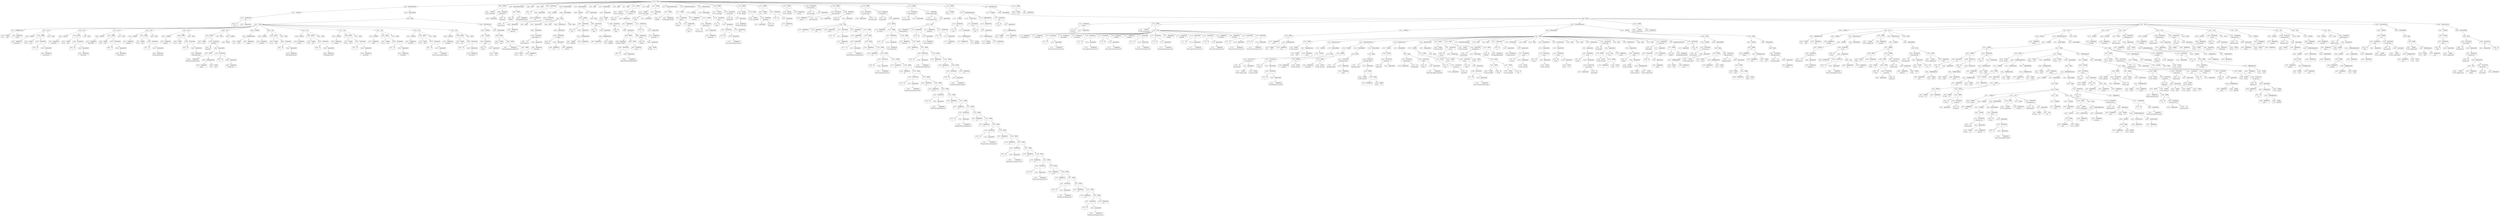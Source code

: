 digraph ast {
node [shape=none];
108545 [label=<<TABLE border='1' cellspacing='0' cellpadding='10' style='rounded' ><TR><TD border='0'>108545</TD><TD border='0'><B>Variable</B></TD></TR><HR/><TR><TD border='0' cellpadding='5'>(0, 117)</TD><TD border='0' cellpadding='5'>msg</TD></TR></TABLE>>];
108544 [label=<<TABLE border='1' cellspacing='0' cellpadding='10' style='rounded' ><TR><TD border='0'>108544</TD><TD border='0'><B>Condition</B></TD></TR></TABLE>>];
108544 -> 108543 [weight=2];
108547 [label=<<TABLE border='1' cellspacing='0' cellpadding='10' style='rounded' ><TR><TD border='0'>108547</TD><TD border='0'><B>Id</B></TD></TR><HR/><TR><TD border='0' cellpadding='5' colspan='2'>__</TD></TR></TABLE>>];
108546 [label=<<TABLE border='1' cellspacing='0' cellpadding='10' style='rounded' ><TR><TD border='0'>108546</TD><TD border='0'><B>BinOP</B></TD></TR><HR/><TR><TD border='0' cellpadding='5' colspan='2'>=</TD></TR></TABLE>>];
108546 -> 108545 [weight=2];
108546 -> 108550 [weight=2];
108549 [label=<<TABLE border='1' cellspacing='0' cellpadding='10' style='rounded' ><TR><TD border='0'>108549</TD><TD border='0'><B>ArgumentList</B></TD></TR></TABLE>>];
108549 -> 108548 [weight=2];
108548 [label=<<TABLE border='1' cellspacing='0' cellpadding='10' style='rounded' ><TR><TD border='0'>108548</TD><TD border='0'><B>StringLiteral</B></TD></TR><HR/><TR><TD border='0' cellpadding='5' colspan='2'>Site unarchived.</TD></TR></TABLE>>];
108551 [label=<<TABLE border='1' cellspacing='0' cellpadding='10' style='rounded' ><TR><TD border='0'>108551</TD><TD border='0'><B>Break</B></TD></TR></TABLE>>];
108550 [label=<<TABLE border='1' cellspacing='0' cellpadding='10' style='rounded' ><TR><TD border='0'>108550</TD><TD border='0'><B>FunctionCall</B></TD></TR><HR/><TR><TD border='0' cellpadding='5' colspan='2'>__</TD></TR></TABLE>>];
108550 -> 108547 [weight=2];
108550 -> 108549 [weight=2];
108553 [label=<<TABLE border='1' cellspacing='0' cellpadding='10' style='rounded' ><TR><TD border='0'>108553</TD><TD border='0'><B>StringLiteral</B></TD></TR><HR/><TR><TD border='0' cellpadding='5' colspan='2'>activateblog</TD></TR></TABLE>>];
108552 [label=<<TABLE border='1' cellspacing='0' cellpadding='10' style='rounded' ><TR><TD border='0'>108552</TD><TD border='0'><B>Case</B></TD></TR></TABLE>>];
108552 -> 108544 [weight=2];
108552 -> 108546 [weight=2];
108552 -> 108551 [weight=2];
108555 [label=<<TABLE border='1' cellspacing='0' cellpadding='10' style='rounded' ><TR><TD border='0'>108555</TD><TD border='0'><B>Variable</B></TD></TR><HR/><TR><TD border='0' cellpadding='5'>(0, 117)</TD><TD border='0' cellpadding='5'>msg</TD></TR></TABLE>>];
108554 [label=<<TABLE border='1' cellspacing='0' cellpadding='10' style='rounded' ><TR><TD border='0'>108554</TD><TD border='0'><B>Condition</B></TD></TR></TABLE>>];
108554 -> 108553 [weight=2];
108557 [label=<<TABLE border='1' cellspacing='0' cellpadding='10' style='rounded' ><TR><TD border='0'>108557</TD><TD border='0'><B>Id</B></TD></TR><HR/><TR><TD border='0' cellpadding='5' colspan='2'>__</TD></TR></TABLE>>];
108556 [label=<<TABLE border='1' cellspacing='0' cellpadding='10' style='rounded' ><TR><TD border='0'>108556</TD><TD border='0'><B>BinOP</B></TD></TR><HR/><TR><TD border='0' cellpadding='5' colspan='2'>=</TD></TR></TABLE>>];
108556 -> 108555 [weight=2];
108556 -> 108560 [weight=2];
108559 [label=<<TABLE border='1' cellspacing='0' cellpadding='10' style='rounded' ><TR><TD border='0'>108559</TD><TD border='0'><B>ArgumentList</B></TD></TR></TABLE>>];
108559 -> 108558 [weight=2];
108558 [label=<<TABLE border='1' cellspacing='0' cellpadding='10' style='rounded' ><TR><TD border='0'>108558</TD><TD border='0'><B>StringLiteral</B></TD></TR><HR/><TR><TD border='0' cellpadding='5' colspan='2'>Site activated.</TD></TR></TABLE>>];
108561 [label=<<TABLE border='1' cellspacing='0' cellpadding='10' style='rounded' ><TR><TD border='0'>108561</TD><TD border='0'><B>Break</B></TD></TR></TABLE>>];
108560 [label=<<TABLE border='1' cellspacing='0' cellpadding='10' style='rounded' ><TR><TD border='0'>108560</TD><TD border='0'><B>FunctionCall</B></TD></TR><HR/><TR><TD border='0' cellpadding='5' colspan='2'>__</TD></TR></TABLE>>];
108560 -> 108557 [weight=2];
108560 -> 108559 [weight=2];
108563 [label=<<TABLE border='1' cellspacing='0' cellpadding='10' style='rounded' ><TR><TD border='0'>108563</TD><TD border='0'><B>StringLiteral</B></TD></TR><HR/><TR><TD border='0' cellpadding='5' colspan='2'>deactivateblog</TD></TR></TABLE>>];
108562 [label=<<TABLE border='1' cellspacing='0' cellpadding='10' style='rounded' ><TR><TD border='0'>108562</TD><TD border='0'><B>Case</B></TD></TR></TABLE>>];
108562 -> 108554 [weight=2];
108562 -> 108556 [weight=2];
108562 -> 108561 [weight=2];
108565 [label=<<TABLE border='1' cellspacing='0' cellpadding='10' style='rounded' ><TR><TD border='0'>108565</TD><TD border='0'><B>Variable</B></TD></TR><HR/><TR><TD border='0' cellpadding='5'>(0, 117)</TD><TD border='0' cellpadding='5'>msg</TD></TR></TABLE>>];
108564 [label=<<TABLE border='1' cellspacing='0' cellpadding='10' style='rounded' ><TR><TD border='0'>108564</TD><TD border='0'><B>Condition</B></TD></TR></TABLE>>];
108564 -> 108563 [weight=2];
108567 [label=<<TABLE border='1' cellspacing='0' cellpadding='10' style='rounded' ><TR><TD border='0'>108567</TD><TD border='0'><B>Id</B></TD></TR><HR/><TR><TD border='0' cellpadding='5' colspan='2'>__</TD></TR></TABLE>>];
108566 [label=<<TABLE border='1' cellspacing='0' cellpadding='10' style='rounded' ><TR><TD border='0'>108566</TD><TD border='0'><B>BinOP</B></TD></TR><HR/><TR><TD border='0' cellpadding='5' colspan='2'>=</TD></TR></TABLE>>];
108566 -> 108565 [weight=2];
108566 -> 108570 [weight=2];
108569 [label=<<TABLE border='1' cellspacing='0' cellpadding='10' style='rounded' ><TR><TD border='0'>108569</TD><TD border='0'><B>ArgumentList</B></TD></TR></TABLE>>];
108569 -> 108568 [weight=2];
108568 [label=<<TABLE border='1' cellspacing='0' cellpadding='10' style='rounded' ><TR><TD border='0'>108568</TD><TD border='0'><B>StringLiteral</B></TD></TR><HR/><TR><TD border='0' cellpadding='5' colspan='2'>Site deactivated.</TD></TR></TABLE>>];
108571 [label=<<TABLE border='1' cellspacing='0' cellpadding='10' style='rounded' ><TR><TD border='0'>108571</TD><TD border='0'><B>Break</B></TD></TR></TABLE>>];
108570 [label=<<TABLE border='1' cellspacing='0' cellpadding='10' style='rounded' ><TR><TD border='0'>108570</TD><TD border='0'><B>FunctionCall</B></TD></TR><HR/><TR><TD border='0' cellpadding='5' colspan='2'>__</TD></TR></TABLE>>];
108570 -> 108567 [weight=2];
108570 -> 108569 [weight=2];
108573 [label=<<TABLE border='1' cellspacing='0' cellpadding='10' style='rounded' ><TR><TD border='0'>108573</TD><TD border='0'><B>StringLiteral</B></TD></TR><HR/><TR><TD border='0' cellpadding='5' colspan='2'>unspamblog</TD></TR></TABLE>>];
108572 [label=<<TABLE border='1' cellspacing='0' cellpadding='10' style='rounded' ><TR><TD border='0'>108572</TD><TD border='0'><B>Case</B></TD></TR></TABLE>>];
108572 -> 108564 [weight=2];
108572 -> 108566 [weight=2];
108572 -> 108571 [weight=2];
108575 [label=<<TABLE border='1' cellspacing='0' cellpadding='10' style='rounded' ><TR><TD border='0'>108575</TD><TD border='0'><B>Variable</B></TD></TR><HR/><TR><TD border='0' cellpadding='5'>(0, 117)</TD><TD border='0' cellpadding='5'>msg</TD></TR></TABLE>>];
108574 [label=<<TABLE border='1' cellspacing='0' cellpadding='10' style='rounded' ><TR><TD border='0'>108574</TD><TD border='0'><B>Condition</B></TD></TR></TABLE>>];
108574 -> 108573 [weight=2];
108577 [label=<<TABLE border='1' cellspacing='0' cellpadding='10' style='rounded' ><TR><TD border='0'>108577</TD><TD border='0'><B>Id</B></TD></TR><HR/><TR><TD border='0' cellpadding='5' colspan='2'>__</TD></TR></TABLE>>];
108576 [label=<<TABLE border='1' cellspacing='0' cellpadding='10' style='rounded' ><TR><TD border='0'>108576</TD><TD border='0'><B>BinOP</B></TD></TR><HR/><TR><TD border='0' cellpadding='5' colspan='2'>=</TD></TR></TABLE>>];
108576 -> 108575 [weight=2];
108576 -> 108580 [weight=2];
108579 [label=<<TABLE border='1' cellspacing='0' cellpadding='10' style='rounded' ><TR><TD border='0'>108579</TD><TD border='0'><B>ArgumentList</B></TD></TR></TABLE>>];
108579 -> 108578 [weight=2];
108578 [label=<<TABLE border='1' cellspacing='0' cellpadding='10' style='rounded' ><TR><TD border='0'>108578</TD><TD border='0'><B>StringLiteral</B></TD></TR><HR/><TR><TD border='0' cellpadding='5' colspan='2'>Site removed from spam.</TD></TR></TABLE>>];
108581 [label=<<TABLE border='1' cellspacing='0' cellpadding='10' style='rounded' ><TR><TD border='0'>108581</TD><TD border='0'><B>Break</B></TD></TR></TABLE>>];
108580 [label=<<TABLE border='1' cellspacing='0' cellpadding='10' style='rounded' ><TR><TD border='0'>108580</TD><TD border='0'><B>FunctionCall</B></TD></TR><HR/><TR><TD border='0' cellpadding='5' colspan='2'>__</TD></TR></TABLE>>];
108580 -> 108577 [weight=2];
108580 -> 108579 [weight=2];
108583 [label=<<TABLE border='1' cellspacing='0' cellpadding='10' style='rounded' ><TR><TD border='0'>108583</TD><TD border='0'><B>StringLiteral</B></TD></TR><HR/><TR><TD border='0' cellpadding='5' colspan='2'>spamblog</TD></TR></TABLE>>];
108582 [label=<<TABLE border='1' cellspacing='0' cellpadding='10' style='rounded' ><TR><TD border='0'>108582</TD><TD border='0'><B>Case</B></TD></TR></TABLE>>];
108582 -> 108574 [weight=2];
108582 -> 108576 [weight=2];
108582 -> 108581 [weight=2];
108585 [label=<<TABLE border='1' cellspacing='0' cellpadding='10' style='rounded' ><TR><TD border='0'>108585</TD><TD border='0'><B>Variable</B></TD></TR><HR/><TR><TD border='0' cellpadding='5'>(0, 117)</TD><TD border='0' cellpadding='5'>msg</TD></TR></TABLE>>];
108584 [label=<<TABLE border='1' cellspacing='0' cellpadding='10' style='rounded' ><TR><TD border='0'>108584</TD><TD border='0'><B>Condition</B></TD></TR></TABLE>>];
108584 -> 108583 [weight=2];
108587 [label=<<TABLE border='1' cellspacing='0' cellpadding='10' style='rounded' ><TR><TD border='0'>108587</TD><TD border='0'><B>Id</B></TD></TR><HR/><TR><TD border='0' cellpadding='5' colspan='2'>__</TD></TR></TABLE>>];
108586 [label=<<TABLE border='1' cellspacing='0' cellpadding='10' style='rounded' ><TR><TD border='0'>108586</TD><TD border='0'><B>BinOP</B></TD></TR><HR/><TR><TD border='0' cellpadding='5' colspan='2'>=</TD></TR></TABLE>>];
108586 -> 108585 [weight=2];
108586 -> 108590 [weight=2];
108589 [label=<<TABLE border='1' cellspacing='0' cellpadding='10' style='rounded' ><TR><TD border='0'>108589</TD><TD border='0'><B>ArgumentList</B></TD></TR></TABLE>>];
108589 -> 108588 [weight=2];
108588 [label=<<TABLE border='1' cellspacing='0' cellpadding='10' style='rounded' ><TR><TD border='0'>108588</TD><TD border='0'><B>StringLiteral</B></TD></TR><HR/><TR><TD border='0' cellpadding='5' colspan='2'>Site marked as spam.</TD></TR></TABLE>>];
108591 [label=<<TABLE border='1' cellspacing='0' cellpadding='10' style='rounded' ><TR><TD border='0'>108591</TD><TD border='0'><B>Break</B></TD></TR></TABLE>>];
108590 [label=<<TABLE border='1' cellspacing='0' cellpadding='10' style='rounded' ><TR><TD border='0'>108590</TD><TD border='0'><B>FunctionCall</B></TD></TR><HR/><TR><TD border='0' cellpadding='5' colspan='2'>__</TD></TR></TABLE>>];
108590 -> 108587 [weight=2];
108590 -> 108589 [weight=2];
108593 [label=<<TABLE border='1' cellspacing='0' cellpadding='10' style='rounded' ><TR><TD border='0'>108593</TD><TD border='0'><B>Variable</B></TD></TR><HR/><TR><TD border='0' cellpadding='5'>(0, 117)</TD><TD border='0' cellpadding='5'>msg</TD></TR></TABLE>>];
108592 [label=<<TABLE border='1' cellspacing='0' cellpadding='10' style='rounded' ><TR><TD border='0'>108592</TD><TD border='0'><B>Case</B></TD></TR></TABLE>>];
108592 -> 108584 [weight=2];
108592 -> 108586 [weight=2];
108592 -> 108591 [weight=2];
108595 [label=<<TABLE border='1' cellspacing='0' cellpadding='10' style='rounded' ><TR><TD border='0'>108595</TD><TD border='0'><B>Id</B></TD></TR><HR/><TR><TD border='0' cellpadding='5' colspan='2'>apply_filters</TD></TR></TABLE>>];
108594 [label=<<TABLE border='1' cellspacing='0' cellpadding='10' style='rounded' ><TR><TD border='0'>108594</TD><TD border='0'><B>BinOP</B></TD></TR><HR/><TR><TD border='0' cellpadding='5' colspan='2'>=</TD></TR></TABLE>>];
108594 -> 108593 [weight=2];
108594 -> 108606 [weight=2];
108597 [label=<<TABLE border='1' cellspacing='0' cellpadding='10' style='rounded' ><TR><TD border='0'>108597</TD><TD border='0'><B>BinOP</B></TD></TR><HR/><TR><TD border='0' cellpadding='5' colspan='2'>.</TD></TR></TABLE>>];
108597 -> 108596 [weight=2];
108597 -> 108600 [weight=2];
108596 [label=<<TABLE border='1' cellspacing='0' cellpadding='10' style='rounded' ><TR><TD border='0'>108596</TD><TD border='0'><B>StringLiteral</B></TD></TR><HR/><TR><TD border='0' cellpadding='5' colspan='2'>network_sites_updated_message_</TD></TR></TABLE>>];
108599 [label=<<TABLE border='1' cellspacing='0' cellpadding='10' style='rounded' ><TR><TD border='0'>108599</TD><TD border='0'><B>StringLiteral</B></TD></TR><HR/><TR><TD border='0' cellpadding='5' colspan='2'>updated</TD></TR></TABLE>>];
108598 [label=<<TABLE border='1' cellspacing='0' cellpadding='10' style='rounded' ><TR><TD border='0'>108598</TD><TD border='0'><B>Variable</B></TD></TR><HR/><TR><TD border='0' cellpadding='5'>(0, 3)</TD><TD border='0' cellpadding='5'>_GET</TD></TR></TABLE>>];
108601 [label=<<TABLE border='1' cellspacing='0' cellpadding='10' style='rounded' ><TR><TD border='0'>108601</TD><TD border='0'><B>Id</B></TD></TR><HR/><TR><TD border='0' cellpadding='5' colspan='2'>__</TD></TR></TABLE>>];
108600 [label=<<TABLE border='1' cellspacing='0' cellpadding='10' style='rounded' ><TR><TD border='0'>108600</TD><TD border='0'><B>PostfixExpression</B></TD></TR></TABLE>>];
108600 -> 108598 [weight=2];
108600 -> 108599 [weight=2];
108603 [label=<<TABLE border='1' cellspacing='0' cellpadding='10' style='rounded' ><TR><TD border='0'>108603</TD><TD border='0'><B>ArgumentList</B></TD></TR></TABLE>>];
108603 -> 108602 [weight=2];
108602 [label=<<TABLE border='1' cellspacing='0' cellpadding='10' style='rounded' ><TR><TD border='0'>108602</TD><TD border='0'><B>StringLiteral</B></TD></TR><HR/><TR><TD border='0' cellpadding='5' colspan='2'>Settings saved.</TD></TR></TABLE>>];
108605 [label=<<TABLE border='1' cellspacing='0' cellpadding='10' style='rounded' ><TR><TD border='0'>108605</TD><TD border='0'><B>ArgumentList</B></TD></TR></TABLE>>];
108605 -> 108597 [weight=2];
108605 -> 108604 [weight=2];
108604 [label=<<TABLE border='1' cellspacing='0' cellpadding='10' style='rounded' ><TR><TD border='0'>108604</TD><TD border='0'><B>FunctionCall</B></TD></TR><HR/><TR><TD border='0' cellpadding='5' colspan='2'>__</TD></TR></TABLE>>];
108604 -> 108601 [weight=2];
108604 -> 108603 [weight=2];
108607 [label=<<TABLE border='1' cellspacing='0' cellpadding='10' style='rounded' ><TR><TD border='0'>108607</TD><TD border='0'><B>Break</B></TD></TR></TABLE>>];
108606 [label=<<TABLE border='1' cellspacing='0' cellpadding='10' style='rounded' ><TR><TD border='0'>108606</TD><TD border='0'><B>FunctionCall</B></TD></TR><HR/><TR><TD border='0' cellpadding='5' colspan='2'>apply_filters</TD></TR></TABLE>>];
108606 -> 108595 [weight=2];
108606 -> 108605 [weight=2];
108609 [label=<<TABLE border='1' cellspacing='0' cellpadding='10' style='rounded' ><TR><TD border='0'>108609</TD><TD border='0'><B>Condition</B></TD></TR></TABLE>>];
108609 -> 108610 [weight=2];
108608 [label=<<TABLE border='1' cellspacing='0' cellpadding='10' style='rounded' ><TR><TD border='0'>108608</TD><TD border='0'><B>Case</B></TD></TR></TABLE>>];
108608 -> 108609 [weight=2];
108608 -> 108594 [weight=2];
108608 -> 108607 [weight=2];
108611 [label=<<TABLE border='1' cellspacing='0' cellpadding='10' style='rounded' ><TR><TD border='0'>108611</TD><TD border='0'><B>Switch</B></TD></TR></TABLE>>];
108611 -> 108482 [weight=2];
108611 -> 108492 [weight=2];
108611 -> 108502 [weight=2];
108611 -> 108512 [weight=2];
108611 -> 108522 [weight=2];
108611 -> 108532 [weight=2];
108611 -> 108542 [weight=2];
108611 -> 108552 [weight=2];
108611 -> 108562 [weight=2];
108611 -> 108572 [weight=2];
108611 -> 108582 [weight=2];
108611 -> 108592 [weight=2];
108611 -> 108608 [weight=2];
108610 [label=<<TABLE border='1' cellspacing='0' cellpadding='10' style='rounded' ><TR><TD border='0'>108610</TD><TD border='0'><B>Default</B></TD></TR></TABLE>>];
108613 [label=<<TABLE border='1' cellspacing='0' cellpadding='10' style='rounded' ><TR><TD border='0'>108613</TD><TD border='0'><B>Id</B></TD></TR><HR/><TR><TD border='0' cellpadding='5' colspan='2'>empty</TD></TR></TABLE>>];
108615 [label=<<TABLE border='1' cellspacing='0' cellpadding='10' style='rounded' ><TR><TD border='0'>108615</TD><TD border='0'><B>ArgumentList</B></TD></TR></TABLE>>];
108615 -> 108614 [weight=2];
108614 [label=<<TABLE border='1' cellspacing='0' cellpadding='10' style='rounded' ><TR><TD border='0'>108614</TD><TD border='0'><B>Variable</B></TD></TR><HR/><TR><TD border='0' cellpadding='5'>(0, 117)</TD><TD border='0' cellpadding='5'>msg</TD></TR></TABLE>>];
108617 [label=<<TABLE border='1' cellspacing='0' cellpadding='10' style='rounded' ><TR><TD border='0'>108617</TD><TD border='0'><B>UnaryOP</B></TD></TR><HR/><TR><TD border='0' cellpadding='5' colspan='2'>!</TD></TR></TABLE>>];
108617 -> 108616 [weight=2];
108616 [label=<<TABLE border='1' cellspacing='0' cellpadding='10' style='rounded' ><TR><TD border='0'>108616</TD><TD border='0'><B>FunctionCall</B></TD></TR><HR/><TR><TD border='0' cellpadding='5' colspan='2'>empty</TD></TR></TABLE>>];
108616 -> 108613 [weight=2];
108616 -> 108615 [weight=2];
108619 [label=<<TABLE border='1' cellspacing='0' cellpadding='10' style='rounded' ><TR><TD border='0'>108619</TD><TD border='0'><B>Variable</B></TD></TR><HR/><TR><TD border='0' cellpadding='5'>(0, 117)</TD><TD border='0' cellpadding='5'>msg</TD></TR></TABLE>>];
108618 [label=<<TABLE border='1' cellspacing='0' cellpadding='10' style='rounded' ><TR><TD border='0'>108618</TD><TD border='0'><B>Condition</B></TD></TR></TABLE>>];
108618 -> 108617 [weight=2];
108621 [label=<<TABLE border='1' cellspacing='0' cellpadding='10' style='rounded' ><TR><TD border='0'>108621</TD><TD border='0'><B>StringLiteral</B></TD></TR><HR/><TR><TD border='0' cellpadding='5' colspan='2'>&lt;div id='message' class='updated noti...</TD></TR></TABLE>>];
108620 [label=<<TABLE border='1' cellspacing='0' cellpadding='10' style='rounded' ><TR><TD border='0'>108620</TD><TD border='0'><B>BinOP</B></TD></TR><HR/><TR><TD border='0' cellpadding='5' colspan='2'>=</TD></TR></TABLE>>];
108620 -> 108619 [weight=2];
108620 -> 108622 [weight=2];
108623 [label=<<TABLE border='1' cellspacing='0' cellpadding='10' style='rounded' ><TR><TD border='0'>108623</TD><TD border='0'><B>Variable</B></TD></TR><HR/><TR><TD border='0' cellpadding='5'>(0, 117)</TD><TD border='0' cellpadding='5'>msg</TD></TR></TABLE>>];
108622 [label=<<TABLE border='1' cellspacing='0' cellpadding='10' style='rounded' ><TR><TD border='0'>108622</TD><TD border='0'><B>BinOP</B></TD></TR><HR/><TR><TD border='0' cellpadding='5' colspan='2'>.</TD></TR></TABLE>>];
108622 -> 108621 [weight=2];
108622 -> 108624 [weight=2];
108625 [label=<<TABLE border='1' cellspacing='0' cellpadding='10' style='rounded' ><TR><TD border='0'>108625</TD><TD border='0'><B>StringLiteral</B></TD></TR><HR/><TR><TD border='0' cellpadding='5' colspan='2'>&lt;p&gt;&lt;div&gt;</TD></TR></TABLE>>];
108624 [label=<<TABLE border='1' cellspacing='0' cellpadding='10' style='rounded' ><TR><TD border='0'>108624</TD><TD border='0'><B>BinOP</B></TD></TR><HR/><TR><TD border='0' cellpadding='5' colspan='2'>.</TD></TR></TABLE>>];
108624 -> 108623 [weight=2];
108624 -> 108625 [weight=2];
108627 [label=<<TABLE border='1' cellspacing='0' cellpadding='10' style='rounded' ><TR><TD border='0'>108627</TD><TD border='0'><B>StatementBody</B></TD></TR></TABLE>>];
108627 -> 108620 [weight=2];
108626 [label=<<TABLE border='1' cellspacing='0' cellpadding='10' style='rounded' ><TR><TD border='0'>108626</TD><TD border='0'><B>IfThenStatement</B></TD></TR></TABLE>>];
108626 -> 108618 [weight=2];
108626 -> 108627 [weight=2];
108629 [label=<<TABLE border='1' cellspacing='0' cellpadding='10' style='rounded' ><TR><TD border='0'>108629</TD><TD border='0'><B>IfThenStatement</B></TD></TR></TABLE>>];
108629 -> 108478 [weight=2];
108629 -> 108630 [weight=2];
108628 [label=<<TABLE border='1' cellspacing='0' cellpadding='10' style='rounded' ><TR><TD border='0'>108628</TD><TD border='0'><B>Block</B></TD></TR></TABLE>>];
108628 -> 108611 [weight=2];
108628 -> 108626 [weight=2];
108631 [label=<<TABLE border='1' cellspacing='0' cellpadding='10' style='rounded' ><TR><TD border='0'>108631</TD><TD border='0'><B>Variable</B></TD></TR><HR/><TR><TD border='0' cellpadding='5'>(0, 136)</TD><TD border='0' cellpadding='5'>wp_list_table</TD></TR></TABLE>>];
108630 [label=<<TABLE border='1' cellspacing='0' cellpadding='10' style='rounded' ><TR><TD border='0'>108630</TD><TD border='0'><B>StatementBody</B></TD></TR></TABLE>>];
108630 -> 108628 [weight=2];
108633 [label=<<TABLE border='1' cellspacing='0' cellpadding='10' style='rounded' ><TR><TD border='0'>108633</TD><TD border='0'><B>ArgumentList</B></TD></TR></TABLE>>];
108632 [label=<<TABLE border='1' cellspacing='0' cellpadding='10' style='rounded' ><TR><TD border='0'>108632</TD><TD border='0'><B>Id</B></TD></TR><HR/><TR><TD border='0' cellpadding='5' colspan='2'>prepare_items</TD></TR></TABLE>>];
108635 [label=<<TABLE border='1' cellspacing='0' cellpadding='10' style='rounded' ><TR><TD border='0'>108635</TD><TD border='0'><B>BinOP</B></TD></TR><HR/><TR><TD border='0' cellpadding='5' colspan='2'>-&gt;</TD></TR></TABLE>>];
108635 -> 108631 [weight=2];
108635 -> 108634 [weight=2];
108634 [label=<<TABLE border='1' cellspacing='0' cellpadding='10' style='rounded' ><TR><TD border='0'>108634</TD><TD border='0'><B>MethodCall</B></TD></TR><HR/><TR><TD border='0' cellpadding='5' colspan='2'>prepare_items</TD></TR></TABLE>>];
108634 -> 108632 [weight=2];
108634 -> 108633 [weight=2];
108637 [label=<<TABLE border='1' cellspacing='0' cellpadding='10' style='rounded' ><TR><TD border='0'>108637</TD><TD border='0'><B>BinOP</B></TD></TR><HR/><TR><TD border='0' cellpadding='5' colspan='2'>.</TD></TR></TABLE>>];
108637 -> 108636 [weight=2];
108637 -> 108638 [weight=2];
108636 [label=<<TABLE border='1' cellspacing='0' cellpadding='10' style='rounded' ><TR><TD border='0'>108636</TD><TD border='0'><B>Id</B></TD></TR><HR/><TR><TD border='0' cellpadding='5' colspan='2'>ABSPATH</TD></TR></TABLE>>];
108639 [label=<<TABLE border='1' cellspacing='0' cellpadding='10' style='rounded' ><TR><TD border='0'>108639</TD><TD border='0'><B>RequireOnceStatement</B></TD></TR></TABLE>>];
108639 -> 108637 [weight=2];
108638 [label=<<TABLE border='1' cellspacing='0' cellpadding='10' style='rounded' ><TR><TD border='0'>108638</TD><TD border='0'><B>StringLiteral</B></TD></TR><HR/><TR><TD border='0' cellpadding='5' colspan='2'>wp-adminadmin-header.php</TD></TR></TABLE>>];
108641 [label=<<TABLE border='1' cellspacing='0' cellpadding='10' style='rounded' ><TR><TD border='0'>108641</TD><TD border='0'><B>Id</B></TD></TR><HR/><TR><TD border='0' cellpadding='5' colspan='2'>_e</TD></TR></TABLE>>];
108640 [label=<<TABLE border='1' cellspacing='0' cellpadding='10' style='rounded' ><TR><TD border='0'>108640</TD><TD border='0'><B>Html</B></TD></TR></TABLE>>];
108643 [label=<<TABLE border='1' cellspacing='0' cellpadding='10' style='rounded' ><TR><TD border='0'>108643</TD><TD border='0'><B>ArgumentList</B></TD></TR></TABLE>>];
108643 -> 108642 [weight=2];
108642 [label=<<TABLE border='1' cellspacing='0' cellpadding='10' style='rounded' ><TR><TD border='0'>108642</TD><TD border='0'><B>StringLiteral</B></TD></TR><HR/><TR><TD border='0' cellpadding='5' colspan='2'>Sites</TD></TR></TABLE>>];
108645 [label=<<TABLE border='1' cellspacing='0' cellpadding='10' style='rounded' ><TR><TD border='0'>108645</TD><TD border='0'><B>Html</B></TD></TR></TABLE>>];
108644 [label=<<TABLE border='1' cellspacing='0' cellpadding='10' style='rounded' ><TR><TD border='0'>108644</TD><TD border='0'><B>FunctionCall</B></TD></TR><HR/><TR><TD border='0' cellpadding='5' colspan='2'>_e</TD></TR></TABLE>>];
108644 -> 108641 [weight=2];
108644 -> 108643 [weight=2];
108647 [label=<<TABLE border='1' cellspacing='0' cellpadding='10' style='rounded' ><TR><TD border='0'>108647</TD><TD border='0'><B>StringLiteral</B></TD></TR><HR/><TR><TD border='0' cellpadding='5' colspan='2'>create_sites</TD></TR></TABLE>>];
108646 [label=<<TABLE border='1' cellspacing='0' cellpadding='10' style='rounded' ><TR><TD border='0'>108646</TD><TD border='0'><B>Id</B></TD></TR><HR/><TR><TD border='0' cellpadding='5' colspan='2'>current_user_can</TD></TR></TABLE>>];
108649 [label=<<TABLE border='1' cellspacing='0' cellpadding='10' style='rounded' ><TR><TD border='0'>108649</TD><TD border='0'><B>FunctionCall</B></TD></TR><HR/><TR><TD border='0' cellpadding='5' colspan='2'>current_user_can</TD></TR></TABLE>>];
108649 -> 108646 [weight=2];
108649 -> 108648 [weight=2];
108648 [label=<<TABLE border='1' cellspacing='0' cellpadding='10' style='rounded' ><TR><TD border='0'>108648</TD><TD border='0'><B>ArgumentList</B></TD></TR></TABLE>>];
108648 -> 108647 [weight=2];
108651 [label=<<TABLE border='1' cellspacing='0' cellpadding='10' style='rounded' ><TR><TD border='0'>108651</TD><TD border='0'><B>Html</B></TD></TR></TABLE>>];
108650 [label=<<TABLE border='1' cellspacing='0' cellpadding='10' style='rounded' ><TR><TD border='0'>108650</TD><TD border='0'><B>Condition</B></TD></TR></TABLE>>];
108650 -> 108649 [weight=2];
108653 [label=<<TABLE border='1' cellspacing='0' cellpadding='10' style='rounded' ><TR><TD border='0'>108653</TD><TD border='0'><B>StringLiteral</B></TD></TR><HR/><TR><TD border='0' cellpadding='5' colspan='2'>site-new.php</TD></TR></TABLE>>];
108652 [label=<<TABLE border='1' cellspacing='0' cellpadding='10' style='rounded' ><TR><TD border='0'>108652</TD><TD border='0'><B>Id</B></TD></TR><HR/><TR><TD border='0' cellpadding='5' colspan='2'>network_admin_url</TD></TR></TABLE>>];
108655 [label=<<TABLE border='1' cellspacing='0' cellpadding='10' style='rounded' ><TR><TD border='0'>108655</TD><TD border='0'><B>FunctionCall</B></TD></TR><HR/><TR><TD border='0' cellpadding='5' colspan='2'>network_admin_url</TD></TR></TABLE>>];
108655 -> 108652 [weight=2];
108655 -> 108654 [weight=2];
108654 [label=<<TABLE border='1' cellspacing='0' cellpadding='10' style='rounded' ><TR><TD border='0'>108654</TD><TD border='0'><B>ArgumentList</B></TD></TR></TABLE>>];
108654 -> 108653 [weight=2];
108657 [label=<<TABLE border='1' cellspacing='0' cellpadding='10' style='rounded' ><TR><TD border='0'>108657</TD><TD border='0'><B>EchoStatement</B></TD></TR></TABLE>>];
108657 -> 108656 [weight=2];
108656 [label=<<TABLE border='1' cellspacing='0' cellpadding='10' style='rounded' ><TR><TD border='0'>108656</TD><TD border='0'><B>ArgumentList</B></TD></TR></TABLE>>];
108656 -> 108655 [weight=2];
108659 [label=<<TABLE border='1' cellspacing='0' cellpadding='10' style='rounded' ><TR><TD border='0'>108659</TD><TD border='0'><B>Id</B></TD></TR><HR/><TR><TD border='0' cellpadding='5' colspan='2'>esc_html_x</TD></TR></TABLE>>];
108658 [label=<<TABLE border='1' cellspacing='0' cellpadding='10' style='rounded' ><TR><TD border='0'>108658</TD><TD border='0'><B>Html</B></TD></TR></TABLE>>];
108661 [label=<<TABLE border='1' cellspacing='0' cellpadding='10' style='rounded' ><TR><TD border='0'>108661</TD><TD border='0'><B>StringLiteral</B></TD></TR><HR/><TR><TD border='0' cellpadding='5' colspan='2'>site</TD></TR></TABLE>>];
108660 [label=<<TABLE border='1' cellspacing='0' cellpadding='10' style='rounded' ><TR><TD border='0'>108660</TD><TD border='0'><B>StringLiteral</B></TD></TR><HR/><TR><TD border='0' cellpadding='5' colspan='2'>Add New</TD></TR></TABLE>>];
108663 [label=<<TABLE border='1' cellspacing='0' cellpadding='10' style='rounded' ><TR><TD border='0'>108663</TD><TD border='0'><B>FunctionCall</B></TD></TR><HR/><TR><TD border='0' cellpadding='5' colspan='2'>esc_html_x</TD></TR></TABLE>>];
108663 -> 108659 [weight=2];
108663 -> 108662 [weight=2];
108662 [label=<<TABLE border='1' cellspacing='0' cellpadding='10' style='rounded' ><TR><TD border='0'>108662</TD><TD border='0'><B>ArgumentList</B></TD></TR></TABLE>>];
108662 -> 108660 [weight=2];
108662 -> 108661 [weight=2];
108665 [label=<<TABLE border='1' cellspacing='0' cellpadding='10' style='rounded' ><TR><TD border='0'>108665</TD><TD border='0'><B>EchoStatement</B></TD></TR></TABLE>>];
108665 -> 108664 [weight=2];
108664 [label=<<TABLE border='1' cellspacing='0' cellpadding='10' style='rounded' ><TR><TD border='0'>108664</TD><TD border='0'><B>ArgumentList</B></TD></TR></TABLE>>];
108664 -> 108663 [weight=2];
108667 [label=<<TABLE border='1' cellspacing='0' cellpadding='10' style='rounded' ><TR><TD border='0'>108667</TD><TD border='0'><B>Block</B></TD></TR></TABLE>>];
108667 -> 108651 [weight=2];
108667 -> 108657 [weight=2];
108667 -> 108658 [weight=2];
108667 -> 108665 [weight=2];
108667 -> 108666 [weight=2];
108666 [label=<<TABLE border='1' cellspacing='0' cellpadding='10' style='rounded' ><TR><TD border='0'>108666</TD><TD border='0'><B>Html</B></TD></TR></TABLE>>];
108669 [label=<<TABLE border='1' cellspacing='0' cellpadding='10' style='rounded' ><TR><TD border='0'>108669</TD><TD border='0'><B>StatementBody</B></TD></TR></TABLE>>];
108669 -> 108667 [weight=2];
108668 [label=<<TABLE border='1' cellspacing='0' cellpadding='10' style='rounded' ><TR><TD border='0'>108668</TD><TD border='0'><B>IfThenStatement</B></TD></TR></TABLE>>];
108668 -> 108650 [weight=2];
108668 -> 108669 [weight=2];
108671 [label=<<TABLE border='1' cellspacing='0' cellpadding='10' style='rounded' ><TR><TD border='0'>108671</TD><TD border='0'><B>Variable</B></TD></TR><HR/><TR><TD border='0' cellpadding='5'>(0, 0)</TD><TD border='0' cellpadding='5'>_REQUEST</TD></TR></TABLE>>];
108670 [label=<<TABLE border='1' cellspacing='0' cellpadding='10' style='rounded' ><TR><TD border='0'>108670</TD><TD border='0'><B>Id</B></TD></TR><HR/><TR><TD border='0' cellpadding='5' colspan='2'>isset</TD></TR></TABLE>>];
108673 [label=<<TABLE border='1' cellspacing='0' cellpadding='10' style='rounded' ><TR><TD border='0'>108673</TD><TD border='0'><B>PostfixExpression</B></TD></TR></TABLE>>];
108673 -> 108671 [weight=2];
108673 -> 108672 [weight=2];
108672 [label=<<TABLE border='1' cellspacing='0' cellpadding='10' style='rounded' ><TR><TD border='0'>108672</TD><TD border='0'><B>StringLiteral</B></TD></TR><HR/><TR><TD border='0' cellpadding='5' colspan='2'>s</TD></TR></TABLE>>];
108675 [label=<<TABLE border='1' cellspacing='0' cellpadding='10' style='rounded' ><TR><TD border='0'>108675</TD><TD border='0'><B>FunctionCall</B></TD></TR><HR/><TR><TD border='0' cellpadding='5' colspan='2'>isset</TD></TR></TABLE>>];
108675 -> 108670 [weight=2];
108675 -> 108674 [weight=2];
108674 [label=<<TABLE border='1' cellspacing='0' cellpadding='10' style='rounded' ><TR><TD border='0'>108674</TD><TD border='0'><B>ArgumentList</B></TD></TR></TABLE>>];
108674 -> 108673 [weight=2];
108677 [label=<<TABLE border='1' cellspacing='0' cellpadding='10' style='rounded' ><TR><TD border='0'>108677</TD><TD border='0'><B>Id</B></TD></TR><HR/><TR><TD border='0' cellpadding='5' colspan='2'>strlen</TD></TR></TABLE>>];
108676 [label=<<TABLE border='1' cellspacing='0' cellpadding='10' style='rounded' ><TR><TD border='0'>108676</TD><TD border='0'><B>LogicOP</B></TD></TR><HR/><TR><TD border='0' cellpadding='5' colspan='2'>&amp;&amp;</TD></TR></TABLE>>];
108676 -> 108675 [weight=2];
108676 -> 108682 [weight=2];
108679 [label=<<TABLE border='1' cellspacing='0' cellpadding='10' style='rounded' ><TR><TD border='0'>108679</TD><TD border='0'><B>StringLiteral</B></TD></TR><HR/><TR><TD border='0' cellpadding='5' colspan='2'>s</TD></TR></TABLE>>];
108678 [label=<<TABLE border='1' cellspacing='0' cellpadding='10' style='rounded' ><TR><TD border='0'>108678</TD><TD border='0'><B>Variable</B></TD></TR><HR/><TR><TD border='0' cellpadding='5'>(0, 0)</TD><TD border='0' cellpadding='5'>_REQUEST</TD></TR></TABLE>>];
108681 [label=<<TABLE border='1' cellspacing='0' cellpadding='10' style='rounded' ><TR><TD border='0'>108681</TD><TD border='0'><B>ArgumentList</B></TD></TR></TABLE>>];
108681 -> 108680 [weight=2];
108680 [label=<<TABLE border='1' cellspacing='0' cellpadding='10' style='rounded' ><TR><TD border='0'>108680</TD><TD border='0'><B>PostfixExpression</B></TD></TR></TABLE>>];
108680 -> 108678 [weight=2];
108680 -> 108679 [weight=2];
108683 [label=<<TABLE border='1' cellspacing='0' cellpadding='10' style='rounded' ><TR><TD border='0'>108683</TD><TD border='0'><B>Condition</B></TD></TR></TABLE>>];
108683 -> 108676 [weight=2];
108682 [label=<<TABLE border='1' cellspacing='0' cellpadding='10' style='rounded' ><TR><TD border='0'>108682</TD><TD border='0'><B>FunctionCall</B></TD></TR><HR/><TR><TD border='0' cellpadding='5' colspan='2'>strlen</TD></TR></TABLE>>];
108682 -> 108677 [weight=2];
108682 -> 108681 [weight=2];
108685 [label=<<TABLE border='1' cellspacing='0' cellpadding='10' style='rounded' ><TR><TD border='0'>108685</TD><TD border='0'><B>StringLiteral</B></TD></TR><HR/><TR><TD border='0' cellpadding='5' colspan='2'>&lt;span class='subtitle'&gt;</TD></TR></TABLE>>];
108684 [label=<<TABLE border='1' cellspacing='0' cellpadding='10' style='rounded' ><TR><TD border='0'>108684</TD><TD border='0'><B>Id</B></TD></TR><HR/><TR><TD border='0' cellpadding='5' colspan='2'>printf</TD></TR></TABLE>>];
108687 [label=<<TABLE border='1' cellspacing='0' cellpadding='10' style='rounded' ><TR><TD border='0'>108687</TD><TD border='0'><B>Id</B></TD></TR><HR/><TR><TD border='0' cellpadding='5' colspan='2'>__</TD></TR></TABLE>>];
108686 [label=<<TABLE border='1' cellspacing='0' cellpadding='10' style='rounded' ><TR><TD border='0'>108686</TD><TD border='0'><B>BinOP</B></TD></TR><HR/><TR><TD border='0' cellpadding='5' colspan='2'>.</TD></TR></TABLE>>];
108686 -> 108685 [weight=2];
108686 -> 108691 [weight=2];
108689 [label=<<TABLE border='1' cellspacing='0' cellpadding='10' style='rounded' ><TR><TD border='0'>108689</TD><TD border='0'><B>ArgumentList</B></TD></TR></TABLE>>];
108689 -> 108688 [weight=2];
108688 [label=<<TABLE border='1' cellspacing='0' cellpadding='10' style='rounded' ><TR><TD border='0'>108688</TD><TD border='0'><B>StringLiteral</B></TD></TR><HR/><TR><TD border='0' cellpadding='5' colspan='2'>Search results for &amp;#8220;%s&amp;#8221;</TD></TR></TABLE>>];
108691 [label=<<TABLE border='1' cellspacing='0' cellpadding='10' style='rounded' ><TR><TD border='0'>108691</TD><TD border='0'><B>BinOP</B></TD></TR><HR/><TR><TD border='0' cellpadding='5' colspan='2'>.</TD></TR></TABLE>>];
108691 -> 108690 [weight=2];
108691 -> 108692 [weight=2];
108690 [label=<<TABLE border='1' cellspacing='0' cellpadding='10' style='rounded' ><TR><TD border='0'>108690</TD><TD border='0'><B>FunctionCall</B></TD></TR><HR/><TR><TD border='0' cellpadding='5' colspan='2'>__</TD></TR></TABLE>>];
108690 -> 108687 [weight=2];
108690 -> 108689 [weight=2];
108693 [label=<<TABLE border='1' cellspacing='0' cellpadding='10' style='rounded' ><TR><TD border='0'>108693</TD><TD border='0'><B>Id</B></TD></TR><HR/><TR><TD border='0' cellpadding='5' colspan='2'>esc_html</TD></TR></TABLE>>];
108692 [label=<<TABLE border='1' cellspacing='0' cellpadding='10' style='rounded' ><TR><TD border='0'>108692</TD><TD border='0'><B>StringLiteral</B></TD></TR><HR/><TR><TD border='0' cellpadding='5' colspan='2'>&lt;span&gt;</TD></TR></TABLE>>];
108695 [label=<<TABLE border='1' cellspacing='0' cellpadding='10' style='rounded' ><TR><TD border='0'>108695</TD><TD border='0'><B>ArgumentList</B></TD></TR></TABLE>>];
108695 -> 108694 [weight=2];
108694 [label=<<TABLE border='1' cellspacing='0' cellpadding='10' style='rounded' ><TR><TD border='0'>108694</TD><TD border='0'><B>Variable</B></TD></TR><HR/><TR><TD border='0' cellpadding='5'>(0, 1165)</TD><TD border='0' cellpadding='5'>s</TD></TR></TABLE>>];
108697 [label=<<TABLE border='1' cellspacing='0' cellpadding='10' style='rounded' ><TR><TD border='0'>108697</TD><TD border='0'><B>ArgumentList</B></TD></TR></TABLE>>];
108697 -> 108686 [weight=2];
108697 -> 108696 [weight=2];
108696 [label=<<TABLE border='1' cellspacing='0' cellpadding='10' style='rounded' ><TR><TD border='0'>108696</TD><TD border='0'><B>FunctionCall</B></TD></TR><HR/><TR><TD border='0' cellpadding='5' colspan='2'>esc_html</TD></TR></TABLE>>];
108696 -> 108693 [weight=2];
108696 -> 108695 [weight=2];
108699 [label=<<TABLE border='1' cellspacing='0' cellpadding='10' style='rounded' ><TR><TD border='0'>108699</TD><TD border='0'><B>Block</B></TD></TR></TABLE>>];
108699 -> 108698 [weight=2];
108698 [label=<<TABLE border='1' cellspacing='0' cellpadding='10' style='rounded' ><TR><TD border='0'>108698</TD><TD border='0'><B>FunctionCall</B></TD></TR><HR/><TR><TD border='0' cellpadding='5' colspan='2'>printf</TD></TR></TABLE>>];
108698 -> 108684 [weight=2];
108698 -> 108697 [weight=2];
108701 [label=<<TABLE border='1' cellspacing='0' cellpadding='10' style='rounded' ><TR><TD border='0'>108701</TD><TD border='0'><B>StatementBody</B></TD></TR></TABLE>>];
108701 -> 108699 [weight=2];
108700 [label=<<TABLE border='1' cellspacing='0' cellpadding='10' style='rounded' ><TR><TD border='0'>108700</TD><TD border='0'><B>IfThenStatement</B></TD></TR></TABLE>>];
108700 -> 108683 [weight=2];
108700 -> 108701 [weight=2];
108703 [label=<<TABLE border='1' cellspacing='0' cellpadding='10' style='rounded' ><TR><TD border='0'>108703</TD><TD border='0'><B>Variable</B></TD></TR><HR/><TR><TD border='0' cellpadding='5'>(0, 117)</TD><TD border='0' cellpadding='5'>msg</TD></TR></TABLE>>];
108702 [label=<<TABLE border='1' cellspacing='0' cellpadding='10' style='rounded' ><TR><TD border='0'>108702</TD><TD border='0'><B>Html</B></TD></TR></TABLE>>];
108705 [label=<<TABLE border='1' cellspacing='0' cellpadding='10' style='rounded' ><TR><TD border='0'>108705</TD><TD border='0'><B>EchoStatement</B></TD></TR></TABLE>>];
108705 -> 108704 [weight=2];
108704 [label=<<TABLE border='1' cellspacing='0' cellpadding='10' style='rounded' ><TR><TD border='0'>108704</TD><TD border='0'><B>ArgumentList</B></TD></TR></TABLE>>];
108704 -> 108703 [weight=2];
108707 [label=<<TABLE border='1' cellspacing='0' cellpadding='10' style='rounded' ><TR><TD border='0'>108707</TD><TD border='0'><B>Variable</B></TD></TR><HR/><TR><TD border='0' cellpadding='5'>(0, 136)</TD><TD border='0' cellpadding='5'>wp_list_table</TD></TR></TABLE>>];
108706 [label=<<TABLE border='1' cellspacing='0' cellpadding='10' style='rounded' ><TR><TD border='0'>108706</TD><TD border='0'><B>Html</B></TD></TR></TABLE>>];
108709 [label=<<TABLE border='1' cellspacing='0' cellpadding='10' style='rounded' ><TR><TD border='0'>108709</TD><TD border='0'><B>Id</B></TD></TR><HR/><TR><TD border='0' cellpadding='5' colspan='2'>__</TD></TR></TABLE>>];
108708 [label=<<TABLE border='1' cellspacing='0' cellpadding='10' style='rounded' ><TR><TD border='0'>108708</TD><TD border='0'><B>Id</B></TD></TR><HR/><TR><TD border='0' cellpadding='5' colspan='2'>search_box</TD></TR></TABLE>>];
108711 [label=<<TABLE border='1' cellspacing='0' cellpadding='10' style='rounded' ><TR><TD border='0'>108711</TD><TD border='0'><B>ArgumentList</B></TD></TR></TABLE>>];
108711 -> 108710 [weight=2];
108710 [label=<<TABLE border='1' cellspacing='0' cellpadding='10' style='rounded' ><TR><TD border='0'>108710</TD><TD border='0'><B>StringLiteral</B></TD></TR><HR/><TR><TD border='0' cellpadding='5' colspan='2'>Search Sites</TD></TR></TABLE>>];
108713 [label=<<TABLE border='1' cellspacing='0' cellpadding='10' style='rounded' ><TR><TD border='0'>108713</TD><TD border='0'><B>StringLiteral</B></TD></TR><HR/><TR><TD border='0' cellpadding='5' colspan='2'>site</TD></TR></TABLE>>];
108712 [label=<<TABLE border='1' cellspacing='0' cellpadding='10' style='rounded' ><TR><TD border='0'>108712</TD><TD border='0'><B>FunctionCall</B></TD></TR><HR/><TR><TD border='0' cellpadding='5' colspan='2'>__</TD></TR></TABLE>>];
108712 -> 108709 [weight=2];
108712 -> 108711 [weight=2];
108715 [label=<<TABLE border='1' cellspacing='0' cellpadding='10' style='rounded' ><TR><TD border='0'>108715</TD><TD border='0'><B>MethodCall</B></TD></TR><HR/><TR><TD border='0' cellpadding='5' colspan='2'>search_box</TD></TR></TABLE>>];
108715 -> 108708 [weight=2];
108715 -> 108714 [weight=2];
108714 [label=<<TABLE border='1' cellspacing='0' cellpadding='10' style='rounded' ><TR><TD border='0'>108714</TD><TD border='0'><B>ArgumentList</B></TD></TR></TABLE>>];
108714 -> 108712 [weight=2];
108714 -> 108713 [weight=2];
108717 [label=<<TABLE border='1' cellspacing='0' cellpadding='10' style='rounded' ><TR><TD border='0'>108717</TD><TD border='0'><B>Html</B></TD></TR></TABLE>>];
108716 [label=<<TABLE border='1' cellspacing='0' cellpadding='10' style='rounded' ><TR><TD border='0'>108716</TD><TD border='0'><B>BinOP</B></TD></TR><HR/><TR><TD border='0' cellpadding='5' colspan='2'>-&gt;</TD></TR></TABLE>>];
108716 -> 108707 [weight=2];
108716 -> 108715 [weight=2];
108719 [label=<<TABLE border='1' cellspacing='0' cellpadding='10' style='rounded' ><TR><TD border='0'>108719</TD><TD border='0'><B>Id</B></TD></TR><HR/><TR><TD border='0' cellpadding='5' colspan='2'>display</TD></TR></TABLE>>];
108718 [label=<<TABLE border='1' cellspacing='0' cellpadding='10' style='rounded' ><TR><TD border='0'>108718</TD><TD border='0'><B>Variable</B></TD></TR><HR/><TR><TD border='0' cellpadding='5'>(0, 136)</TD><TD border='0' cellpadding='5'>wp_list_table</TD></TR></TABLE>>];
108721 [label=<<TABLE border='1' cellspacing='0' cellpadding='10' style='rounded' ><TR><TD border='0'>108721</TD><TD border='0'><B>MethodCall</B></TD></TR><HR/><TR><TD border='0' cellpadding='5' colspan='2'>display</TD></TR></TABLE>>];
108721 -> 108719 [weight=2];
108721 -> 108720 [weight=2];
108720 [label=<<TABLE border='1' cellspacing='0' cellpadding='10' style='rounded' ><TR><TD border='0'>108720</TD><TD border='0'><B>ArgumentList</B></TD></TR></TABLE>>];
108723 [label=<<TABLE border='1' cellspacing='0' cellpadding='10' style='rounded' ><TR><TD border='0'>108723</TD><TD border='0'><B>Html</B></TD></TR></TABLE>>];
108722 [label=<<TABLE border='1' cellspacing='0' cellpadding='10' style='rounded' ><TR><TD border='0'>108722</TD><TD border='0'><B>BinOP</B></TD></TR><HR/><TR><TD border='0' cellpadding='5' colspan='2'>-&gt;</TD></TR></TABLE>>];
108722 -> 108718 [weight=2];
108722 -> 108721 [weight=2];
108725 [label=<<TABLE border='1' cellspacing='0' cellpadding='10' style='rounded' ><TR><TD border='0'>108725</TD><TD border='0'><B>BinOP</B></TD></TR><HR/><TR><TD border='0' cellpadding='5' colspan='2'>.</TD></TR></TABLE>>];
108725 -> 108724 [weight=2];
108725 -> 108726 [weight=2];
108724 [label=<<TABLE border='1' cellspacing='0' cellpadding='10' style='rounded' ><TR><TD border='0'>108724</TD><TD border='0'><B>Id</B></TD></TR><HR/><TR><TD border='0' cellpadding='5' colspan='2'>ABSPATH</TD></TR></TABLE>>];
108727 [label=<<TABLE border='1' cellspacing='0' cellpadding='10' style='rounded' ><TR><TD border='0'>108727</TD><TD border='0'><B>RequireOnceStatement</B></TD></TR></TABLE>>];
108727 -> 108725 [weight=2];
108726 [label=<<TABLE border='1' cellspacing='0' cellpadding='10' style='rounded' ><TR><TD border='0'>108726</TD><TD border='0'><B>StringLiteral</B></TD></TR><HR/><TR><TD border='0' cellpadding='5' colspan='2'>wp-adminadmin-footer.php</TD></TR></TABLE>>];
108728 [label=<<TABLE border='1' cellspacing='0' cellpadding='10' style='rounded' ><TR><TD border='0'>108728</TD><TD border='0'><B>Start</B></TD></TR></TABLE>>];
108728 -> 107519 [weight=2];
108728 -> 107535 [weight=2];
108728 -> 107538 [weight=2];
108728 -> 107544 [weight=2];
108728 -> 107551 [weight=2];
108728 -> 107557 [weight=2];
108728 -> 107562 [weight=2];
108728 -> 107667 [weight=2];
108728 -> 107700 [weight=2];
108728 -> 107718 [weight=2];
108728 -> 107720 [weight=2];
108728 -> 108467 [weight=2];
108728 -> 108470 [weight=2];
108728 -> 108629 [weight=2];
108728 -> 108635 [weight=2];
108728 -> 108639 [weight=2];
108728 -> 108640 [weight=2];
108728 -> 108644 [weight=2];
108728 -> 108645 [weight=2];
108728 -> 108668 [weight=2];
108728 -> 108700 [weight=2];
108728 -> 108702 [weight=2];
108728 -> 108705 [weight=2];
108728 -> 108706 [weight=2];
108728 -> 108716 [weight=2];
108728 -> 108717 [weight=2];
108728 -> 108722 [weight=2];
108728 -> 108723 [weight=2];
108728 -> 108727 [weight=2];
107513 [label=<<TABLE border='1' cellspacing='0' cellpadding='10' style='rounded' ><TR><TD border='0'>107513</TD><TD border='0'><B>Id</B></TD></TR><HR/><TR><TD border='0' cellpadding='5' colspan='2'>dirname</TD></TR></TABLE>>];
107515 [label=<<TABLE border='1' cellspacing='0' cellpadding='10' style='rounded' ><TR><TD border='0'>107515</TD><TD border='0'><B>ArgumentList</B></TD></TR><HR/><TR><TD border='0' cellpadding='5' colspan='2'>__FILE__</TD></TR></TABLE>>];
107515 -> 107514 [weight=2];
107514 [label=<<TABLE border='1' cellspacing='0' cellpadding='10' style='rounded' ><TR><TD border='0'>107514</TD><TD border='0'><B>Id</B></TD></TR><HR/><TR><TD border='0' cellpadding='5' colspan='2'>__FILE__</TD></TR></TABLE>>];
107517 [label=<<TABLE border='1' cellspacing='0' cellpadding='10' style='rounded' ><TR><TD border='0'>107517</TD><TD border='0'><B>BinOP</B></TD></TR><HR/><TR><TD border='0' cellpadding='5' colspan='2'>.</TD></TR></TABLE>>];
107517 -> 107516 [weight=2];
107517 -> 107518 [weight=2];
107516 [label=<<TABLE border='1' cellspacing='0' cellpadding='10' style='rounded' ><TR><TD border='0'>107516</TD><TD border='0'><B>FunctionCall</B></TD></TR><HR/><TR><TD border='0' cellpadding='5' colspan='2'>dirname</TD></TR></TABLE>>];
107516 -> 107513 [weight=2];
107516 -> 107515 [weight=2];
107519 [label=<<TABLE border='1' cellspacing='0' cellpadding='10' style='rounded' ><TR><TD border='0'>107519</TD><TD border='0'><B>RequireOnceStatement</B></TD></TR></TABLE>>];
107519 -> 107517 [weight=2];
107518 [label=<<TABLE border='1' cellspacing='0' cellpadding='10' style='rounded' ><TR><TD border='0'>107518</TD><TD border='0'><B>StringLiteral</B></TD></TR><HR/><TR><TD border='0' cellpadding='5' colspan='2'>admin.php</TD></TR></TABLE>>];
107521 [label=<<TABLE border='1' cellspacing='0' cellpadding='10' style='rounded' ><TR><TD border='0'>107521</TD><TD border='0'><B>Id</B></TD></TR><HR/><TR><TD border='0' cellpadding='5' colspan='2'>current_user_can</TD></TR></TABLE>>];
107523 [label=<<TABLE border='1' cellspacing='0' cellpadding='10' style='rounded' ><TR><TD border='0'>107523</TD><TD border='0'><B>ArgumentList</B></TD></TR></TABLE>>];
107523 -> 107522 [weight=2];
107522 [label=<<TABLE border='1' cellspacing='0' cellpadding='10' style='rounded' ><TR><TD border='0'>107522</TD><TD border='0'><B>StringLiteral</B></TD></TR><HR/><TR><TD border='0' cellpadding='5' colspan='2'>manage_sites</TD></TR></TABLE>>];
107525 [label=<<TABLE border='1' cellspacing='0' cellpadding='10' style='rounded' ><TR><TD border='0'>107525</TD><TD border='0'><B>UnaryOP</B></TD></TR><HR/><TR><TD border='0' cellpadding='5' colspan='2'>!</TD></TR></TABLE>>];
107525 -> 107524 [weight=2];
107524 [label=<<TABLE border='1' cellspacing='0' cellpadding='10' style='rounded' ><TR><TD border='0'>107524</TD><TD border='0'><B>FunctionCall</B></TD></TR><HR/><TR><TD border='0' cellpadding='5' colspan='2'>current_user_can</TD></TR></TABLE>>];
107524 -> 107521 [weight=2];
107524 -> 107523 [weight=2];
107527 [label=<<TABLE border='1' cellspacing='0' cellpadding='10' style='rounded' ><TR><TD border='0'>107527</TD><TD border='0'><B>Id</B></TD></TR><HR/><TR><TD border='0' cellpadding='5' colspan='2'>wp_die</TD></TR></TABLE>>];
107526 [label=<<TABLE border='1' cellspacing='0' cellpadding='10' style='rounded' ><TR><TD border='0'>107526</TD><TD border='0'><B>Condition</B></TD></TR></TABLE>>];
107526 -> 107525 [weight=2];
107529 [label=<<TABLE border='1' cellspacing='0' cellpadding='10' style='rounded' ><TR><TD border='0'>107529</TD><TD border='0'><B>StringLiteral</B></TD></TR><HR/><TR><TD border='0' cellpadding='5' colspan='2'>Sorry, you are not allowed to access ...</TD></TR></TABLE>>];
107528 [label=<<TABLE border='1' cellspacing='0' cellpadding='10' style='rounded' ><TR><TD border='0'>107528</TD><TD border='0'><B>Id</B></TD></TR><HR/><TR><TD border='0' cellpadding='5' colspan='2'>__</TD></TR></TABLE>>];
107531 [label=<<TABLE border='1' cellspacing='0' cellpadding='10' style='rounded' ><TR><TD border='0'>107531</TD><TD border='0'><B>FunctionCall</B></TD></TR><HR/><TR><TD border='0' cellpadding='5' colspan='2'>__</TD></TR></TABLE>>];
107531 -> 107528 [weight=2];
107531 -> 107530 [weight=2];
107530 [label=<<TABLE border='1' cellspacing='0' cellpadding='10' style='rounded' ><TR><TD border='0'>107530</TD><TD border='0'><B>ArgumentList</B></TD></TR></TABLE>>];
107530 -> 107529 [weight=2];
107533 [label=<<TABLE border='1' cellspacing='0' cellpadding='10' style='rounded' ><TR><TD border='0'>107533</TD><TD border='0'><B>ArgumentList</B></TD></TR></TABLE>>];
107533 -> 107531 [weight=2];
107533 -> 107532 [weight=2];
107532 [label=<<TABLE border='1' cellspacing='0' cellpadding='10' style='rounded' ><TR><TD border='0'>107532</TD><TD border='0'><B>IntegerLiteral</B></TD></TR><HR/><TR><TD border='0' cellpadding='5' colspan='2'>403</TD></TR></TABLE>>];
107535 [label=<<TABLE border='1' cellspacing='0' cellpadding='10' style='rounded' ><TR><TD border='0'>107535</TD><TD border='0'><B>IfThenStatement</B></TD></TR></TABLE>>];
107535 -> 107526 [weight=2];
107535 -> 107536 [weight=2];
107534 [label=<<TABLE border='1' cellspacing='0' cellpadding='10' style='rounded' ><TR><TD border='0'>107534</TD><TD border='0'><B>FunctionCall</B></TD></TR><HR/><TR><TD border='0' cellpadding='5' colspan='2'>wp_die</TD></TR></TABLE>>];
107534 -> 107527 [weight=2];
107534 -> 107533 [weight=2];
107537 [label=<<TABLE border='1' cellspacing='0' cellpadding='10' style='rounded' ><TR><TD border='0'>107537</TD><TD border='0'><B>Variable</B></TD></TR><HR/><TR><TD border='0' cellpadding='5'>(0, 136)</TD><TD border='0' cellpadding='5'>wp_list_table</TD></TR></TABLE>>];
107536 [label=<<TABLE border='1' cellspacing='0' cellpadding='10' style='rounded' ><TR><TD border='0'>107536</TD><TD border='0'><B>StatementBody</B></TD></TR></TABLE>>];
107536 -> 107534 [weight=2];
107539 [label=<<TABLE border='1' cellspacing='0' cellpadding='10' style='rounded' ><TR><TD border='0'>107539</TD><TD border='0'><B>Id</B></TD></TR><HR/><TR><TD border='0' cellpadding='5' colspan='2'>_get_list_table</TD></TR></TABLE>>];
107538 [label=<<TABLE border='1' cellspacing='0' cellpadding='10' style='rounded' ><TR><TD border='0'>107538</TD><TD border='0'><B>BinOP</B></TD></TR><HR/><TR><TD border='0' cellpadding='5' colspan='2'>=</TD></TR></TABLE>>];
107538 -> 107537 [weight=2];
107538 -> 107542 [weight=2];
107541 [label=<<TABLE border='1' cellspacing='0' cellpadding='10' style='rounded' ><TR><TD border='0'>107541</TD><TD border='0'><B>ArgumentList</B></TD></TR></TABLE>>];
107541 -> 107540 [weight=2];
107540 [label=<<TABLE border='1' cellspacing='0' cellpadding='10' style='rounded' ><TR><TD border='0'>107540</TD><TD border='0'><B>StringLiteral</B></TD></TR><HR/><TR><TD border='0' cellpadding='5' colspan='2'>WP_MS_Sites_List_Table</TD></TR></TABLE>>];
107543 [label=<<TABLE border='1' cellspacing='0' cellpadding='10' style='rounded' ><TR><TD border='0'>107543</TD><TD border='0'><B>Variable</B></TD></TR><HR/><TR><TD border='0' cellpadding='5'>(0, 1185)</TD><TD border='0' cellpadding='5'>pagenum</TD></TR></TABLE>>];
107542 [label=<<TABLE border='1' cellspacing='0' cellpadding='10' style='rounded' ><TR><TD border='0'>107542</TD><TD border='0'><B>FunctionCall</B></TD></TR><HR/><TR><TD border='0' cellpadding='5' colspan='2'>_get_list_table</TD></TR></TABLE>>];
107542 -> 107539 [weight=2];
107542 -> 107541 [weight=2];
107545 [label=<<TABLE border='1' cellspacing='0' cellpadding='10' style='rounded' ><TR><TD border='0'>107545</TD><TD border='0'><B>Variable</B></TD></TR><HR/><TR><TD border='0' cellpadding='5'>(0, 136)</TD><TD border='0' cellpadding='5'>wp_list_table</TD></TR></TABLE>>];
107544 [label=<<TABLE border='1' cellspacing='0' cellpadding='10' style='rounded' ><TR><TD border='0'>107544</TD><TD border='0'><B>BinOP</B></TD></TR><HR/><TR><TD border='0' cellpadding='5' colspan='2'>=</TD></TR></TABLE>>];
107544 -> 107543 [weight=2];
107544 -> 107549 [weight=2];
107547 [label=<<TABLE border='1' cellspacing='0' cellpadding='10' style='rounded' ><TR><TD border='0'>107547</TD><TD border='0'><B>ArgumentList</B></TD></TR></TABLE>>];
107546 [label=<<TABLE border='1' cellspacing='0' cellpadding='10' style='rounded' ><TR><TD border='0'>107546</TD><TD border='0'><B>Id</B></TD></TR><HR/><TR><TD border='0' cellpadding='5' colspan='2'>get_pagenum</TD></TR></TABLE>>];
107549 [label=<<TABLE border='1' cellspacing='0' cellpadding='10' style='rounded' ><TR><TD border='0'>107549</TD><TD border='0'><B>BinOP</B></TD></TR><HR/><TR><TD border='0' cellpadding='5' colspan='2'>-&gt;</TD></TR></TABLE>>];
107549 -> 107545 [weight=2];
107549 -> 107548 [weight=2];
107548 [label=<<TABLE border='1' cellspacing='0' cellpadding='10' style='rounded' ><TR><TD border='0'>107548</TD><TD border='0'><B>MethodCall</B></TD></TR><HR/><TR><TD border='0' cellpadding='5' colspan='2'>get_pagenum</TD></TR></TABLE>>];
107548 -> 107546 [weight=2];
107548 -> 107547 [weight=2];
107551 [label=<<TABLE border='1' cellspacing='0' cellpadding='10' style='rounded' ><TR><TD border='0'>107551</TD><TD border='0'><B>BinOP</B></TD></TR><HR/><TR><TD border='0' cellpadding='5' colspan='2'>=</TD></TR></TABLE>>];
107551 -> 107550 [weight=2];
107551 -> 107555 [weight=2];
107550 [label=<<TABLE border='1' cellspacing='0' cellpadding='10' style='rounded' ><TR><TD border='0'>107550</TD><TD border='0'><B>Variable</B></TD></TR><HR/><TR><TD border='0' cellpadding='5'>(0, 8)</TD><TD border='0' cellpadding='5'>title</TD></TR></TABLE>>];
107553 [label=<<TABLE border='1' cellspacing='0' cellpadding='10' style='rounded' ><TR><TD border='0'>107553</TD><TD border='0'><B>StringLiteral</B></TD></TR><HR/><TR><TD border='0' cellpadding='5' colspan='2'>Sites</TD></TR></TABLE>>];
107552 [label=<<TABLE border='1' cellspacing='0' cellpadding='10' style='rounded' ><TR><TD border='0'>107552</TD><TD border='0'><B>Id</B></TD></TR><HR/><TR><TD border='0' cellpadding='5' colspan='2'>__</TD></TR></TABLE>>];
107555 [label=<<TABLE border='1' cellspacing='0' cellpadding='10' style='rounded' ><TR><TD border='0'>107555</TD><TD border='0'><B>FunctionCall</B></TD></TR><HR/><TR><TD border='0' cellpadding='5' colspan='2'>__</TD></TR></TABLE>>];
107555 -> 107552 [weight=2];
107555 -> 107554 [weight=2];
107554 [label=<<TABLE border='1' cellspacing='0' cellpadding='10' style='rounded' ><TR><TD border='0'>107554</TD><TD border='0'><B>ArgumentList</B></TD></TR></TABLE>>];
107554 -> 107553 [weight=2];
107557 [label=<<TABLE border='1' cellspacing='0' cellpadding='10' style='rounded' ><TR><TD border='0'>107557</TD><TD border='0'><B>BinOP</B></TD></TR><HR/><TR><TD border='0' cellpadding='5' colspan='2'>=</TD></TR></TABLE>>];
107557 -> 107556 [weight=2];
107557 -> 107558 [weight=2];
107556 [label=<<TABLE border='1' cellspacing='0' cellpadding='10' style='rounded' ><TR><TD border='0'>107556</TD><TD border='0'><B>Variable</B></TD></TR><HR/><TR><TD border='0' cellpadding='5'>(0, 134)</TD><TD border='0' cellpadding='5'>parent_file</TD></TR></TABLE>>];
107559 [label=<<TABLE border='1' cellspacing='0' cellpadding='10' style='rounded' ><TR><TD border='0'>107559</TD><TD border='0'><B>Id</B></TD></TR><HR/><TR><TD border='0' cellpadding='5' colspan='2'>add_screen_option</TD></TR></TABLE>>];
107558 [label=<<TABLE border='1' cellspacing='0' cellpadding='10' style='rounded' ><TR><TD border='0'>107558</TD><TD border='0'><B>StringLiteral</B></TD></TR><HR/><TR><TD border='0' cellpadding='5' colspan='2'>sites.php</TD></TR></TABLE>>];
107561 [label=<<TABLE border='1' cellspacing='0' cellpadding='10' style='rounded' ><TR><TD border='0'>107561</TD><TD border='0'><B>ArgumentList</B></TD></TR></TABLE>>];
107561 -> 107560 [weight=2];
107560 [label=<<TABLE border='1' cellspacing='0' cellpadding='10' style='rounded' ><TR><TD border='0'>107560</TD><TD border='0'><B>StringLiteral</B></TD></TR><HR/><TR><TD border='0' cellpadding='5' colspan='2'>per_page</TD></TR></TABLE>>];
107563 [label=<<TABLE border='1' cellspacing='0' cellpadding='10' style='rounded' ><TR><TD border='0'>107563</TD><TD border='0'><B>Id</B></TD></TR><HR/><TR><TD border='0' cellpadding='5' colspan='2'>get_current_screen</TD></TR></TABLE>>];
107562 [label=<<TABLE border='1' cellspacing='0' cellpadding='10' style='rounded' ><TR><TD border='0'>107562</TD><TD border='0'><B>FunctionCall</B></TD></TR><HR/><TR><TD border='0' cellpadding='5' colspan='2'>add_screen_option</TD></TR></TABLE>>];
107562 -> 107559 [weight=2];
107562 -> 107561 [weight=2];
107565 [label=<<TABLE border='1' cellspacing='0' cellpadding='10' style='rounded' ><TR><TD border='0'>107565</TD><TD border='0'><B>FunctionCall</B></TD></TR><HR/><TR><TD border='0' cellpadding='5' colspan='2'>get_current_screen</TD></TR></TABLE>>];
107565 -> 107563 [weight=2];
107565 -> 107564 [weight=2];
107564 [label=<<TABLE border='1' cellspacing='0' cellpadding='10' style='rounded' ><TR><TD border='0'>107564</TD><TD border='0'><B>ArgumentList</B></TD></TR></TABLE>>];
107567 [label=<<TABLE border='1' cellspacing='0' cellpadding='10' style='rounded' ><TR><TD border='0'>107567</TD><TD border='0'><B>StringLiteral</B></TD></TR><HR/><TR><TD border='0' cellpadding='5' colspan='2'>id</TD></TR></TABLE>>];
107566 [label=<<TABLE border='1' cellspacing='0' cellpadding='10' style='rounded' ><TR><TD border='0'>107566</TD><TD border='0'><B>Id</B></TD></TR><HR/><TR><TD border='0' cellpadding='5' colspan='2'>add_help_tab</TD></TR></TABLE>>];
107569 [label=<<TABLE border='1' cellspacing='0' cellpadding='10' style='rounded' ><TR><TD border='0'>107569</TD><TD border='0'><B>StringLiteral</B></TD></TR><HR/><TR><TD border='0' cellpadding='5' colspan='2'>title</TD></TR></TABLE>>];
107568 [label=<<TABLE border='1' cellspacing='0' cellpadding='10' style='rounded' ><TR><TD border='0'>107568</TD><TD border='0'><B>StringLiteral</B></TD></TR><HR/><TR><TD border='0' cellpadding='5' colspan='2'>overview</TD></TR></TABLE>>];
107571 [label=<<TABLE border='1' cellspacing='0' cellpadding='10' style='rounded' ><TR><TD border='0'>107571</TD><TD border='0'><B>StringLiteral</B></TD></TR><HR/><TR><TD border='0' cellpadding='5' colspan='2'>Overview</TD></TR></TABLE>>];
107570 [label=<<TABLE border='1' cellspacing='0' cellpadding='10' style='rounded' ><TR><TD border='0'>107570</TD><TD border='0'><B>Id</B></TD></TR><HR/><TR><TD border='0' cellpadding='5' colspan='2'>__</TD></TR></TABLE>>];
107573 [label=<<TABLE border='1' cellspacing='0' cellpadding='10' style='rounded' ><TR><TD border='0'>107573</TD><TD border='0'><B>FunctionCall</B></TD></TR><HR/><TR><TD border='0' cellpadding='5' colspan='2'>__</TD></TR></TABLE>>];
107573 -> 107570 [weight=2];
107573 -> 107572 [weight=2];
107572 [label=<<TABLE border='1' cellspacing='0' cellpadding='10' style='rounded' ><TR><TD border='0'>107572</TD><TD border='0'><B>ArgumentList</B></TD></TR></TABLE>>];
107572 -> 107571 [weight=2];
107575 [label=<<TABLE border='1' cellspacing='0' cellpadding='10' style='rounded' ><TR><TD border='0'>107575</TD><TD border='0'><B>StringLiteral</B></TD></TR><HR/><TR><TD border='0' cellpadding='5' colspan='2'>&lt;p&gt;</TD></TR></TABLE>>];
107574 [label=<<TABLE border='1' cellspacing='0' cellpadding='10' style='rounded' ><TR><TD border='0'>107574</TD><TD border='0'><B>StringLiteral</B></TD></TR><HR/><TR><TD border='0' cellpadding='5' colspan='2'>content</TD></TR></TABLE>>];
107577 [label=<<TABLE border='1' cellspacing='0' cellpadding='10' style='rounded' ><TR><TD border='0'>107577</TD><TD border='0'><B>Id</B></TD></TR><HR/><TR><TD border='0' cellpadding='5' colspan='2'>__</TD></TR></TABLE>>];
107576 [label=<<TABLE border='1' cellspacing='0' cellpadding='10' style='rounded' ><TR><TD border='0'>107576</TD><TD border='0'><B>BinOP</B></TD></TR><HR/><TR><TD border='0' cellpadding='5' colspan='2'>.</TD></TR></TABLE>>];
107576 -> 107575 [weight=2];
107576 -> 107581 [weight=2];
107579 [label=<<TABLE border='1' cellspacing='0' cellpadding='10' style='rounded' ><TR><TD border='0'>107579</TD><TD border='0'><B>ArgumentList</B></TD></TR></TABLE>>];
107579 -> 107578 [weight=2];
107578 [label=<<TABLE border='1' cellspacing='0' cellpadding='10' style='rounded' ><TR><TD border='0'>107578</TD><TD border='0'><B>StringLiteral</B></TD></TR><HR/><TR><TD border='0' cellpadding='5' colspan='2'>Add New takes you to the Add New Site...</TD></TR></TABLE>>];
107581 [label=<<TABLE border='1' cellspacing='0' cellpadding='10' style='rounded' ><TR><TD border='0'>107581</TD><TD border='0'><B>BinOP</B></TD></TR><HR/><TR><TD border='0' cellpadding='5' colspan='2'>.</TD></TR></TABLE>>];
107581 -> 107580 [weight=2];
107581 -> 107583 [weight=2];
107580 [label=<<TABLE border='1' cellspacing='0' cellpadding='10' style='rounded' ><TR><TD border='0'>107580</TD><TD border='0'><B>FunctionCall</B></TD></TR><HR/><TR><TD border='0' cellpadding='5' colspan='2'>__</TD></TR></TABLE>>];
107580 -> 107577 [weight=2];
107580 -> 107579 [weight=2];
107583 [label=<<TABLE border='1' cellspacing='0' cellpadding='10' style='rounded' ><TR><TD border='0'>107583</TD><TD border='0'><B>BinOP</B></TD></TR><HR/><TR><TD border='0' cellpadding='5' colspan='2'>.</TD></TR></TABLE>>];
107583 -> 107582 [weight=2];
107583 -> 107585 [weight=2];
107582 [label=<<TABLE border='1' cellspacing='0' cellpadding='10' style='rounded' ><TR><TD border='0'>107582</TD><TD border='0'><B>StringLiteral</B></TD></TR><HR/><TR><TD border='0' cellpadding='5' colspan='2'>&lt;p&gt;</TD></TR></TABLE>>];
107585 [label=<<TABLE border='1' cellspacing='0' cellpadding='10' style='rounded' ><TR><TD border='0'>107585</TD><TD border='0'><B>BinOP</B></TD></TR><HR/><TR><TD border='0' cellpadding='5' colspan='2'>.</TD></TR></TABLE>>];
107585 -> 107584 [weight=2];
107585 -> 107590 [weight=2];
107584 [label=<<TABLE border='1' cellspacing='0' cellpadding='10' style='rounded' ><TR><TD border='0'>107584</TD><TD border='0'><B>StringLiteral</B></TD></TR><HR/><TR><TD border='0' cellpadding='5' colspan='2'>&lt;p&gt;</TD></TR></TABLE>>];
107587 [label=<<TABLE border='1' cellspacing='0' cellpadding='10' style='rounded' ><TR><TD border='0'>107587</TD><TD border='0'><B>StringLiteral</B></TD></TR><HR/><TR><TD border='0' cellpadding='5' colspan='2'>This is the main table of all sites o...</TD></TR></TABLE>>];
107586 [label=<<TABLE border='1' cellspacing='0' cellpadding='10' style='rounded' ><TR><TD border='0'>107586</TD><TD border='0'><B>Id</B></TD></TR><HR/><TR><TD border='0' cellpadding='5' colspan='2'>__</TD></TR></TABLE>>];
107589 [label=<<TABLE border='1' cellspacing='0' cellpadding='10' style='rounded' ><TR><TD border='0'>107589</TD><TD border='0'><B>FunctionCall</B></TD></TR><HR/><TR><TD border='0' cellpadding='5' colspan='2'>__</TD></TR></TABLE>>];
107589 -> 107586 [weight=2];
107589 -> 107588 [weight=2];
107588 [label=<<TABLE border='1' cellspacing='0' cellpadding='10' style='rounded' ><TR><TD border='0'>107588</TD><TD border='0'><B>ArgumentList</B></TD></TR></TABLE>>];
107588 -> 107587 [weight=2];
107591 [label=<<TABLE border='1' cellspacing='0' cellpadding='10' style='rounded' ><TR><TD border='0'>107591</TD><TD border='0'><B>StringLiteral</B></TD></TR><HR/><TR><TD border='0' cellpadding='5' colspan='2'>&lt;p&gt;</TD></TR></TABLE>>];
107590 [label=<<TABLE border='1' cellspacing='0' cellpadding='10' style='rounded' ><TR><TD border='0'>107590</TD><TD border='0'><B>BinOP</B></TD></TR><HR/><TR><TD border='0' cellpadding='5' colspan='2'>.</TD></TR></TABLE>>];
107590 -> 107589 [weight=2];
107590 -> 107592 [weight=2];
107593 [label=<<TABLE border='1' cellspacing='0' cellpadding='10' style='rounded' ><TR><TD border='0'>107593</TD><TD border='0'><B>StringLiteral</B></TD></TR><HR/><TR><TD border='0' cellpadding='5' colspan='2'>&lt;p&gt;</TD></TR></TABLE>>];
107592 [label=<<TABLE border='1' cellspacing='0' cellpadding='10' style='rounded' ><TR><TD border='0'>107592</TD><TD border='0'><B>BinOP</B></TD></TR><HR/><TR><TD border='0' cellpadding='5' colspan='2'>.</TD></TR></TABLE>>];
107592 -> 107591 [weight=2];
107592 -> 107594 [weight=2];
107595 [label=<<TABLE border='1' cellspacing='0' cellpadding='10' style='rounded' ><TR><TD border='0'>107595</TD><TD border='0'><B>Id</B></TD></TR><HR/><TR><TD border='0' cellpadding='5' colspan='2'>__</TD></TR></TABLE>>];
107594 [label=<<TABLE border='1' cellspacing='0' cellpadding='10' style='rounded' ><TR><TD border='0'>107594</TD><TD border='0'><B>BinOP</B></TD></TR><HR/><TR><TD border='0' cellpadding='5' colspan='2'>.</TD></TR></TABLE>>];
107594 -> 107593 [weight=2];
107594 -> 107599 [weight=2];
107597 [label=<<TABLE border='1' cellspacing='0' cellpadding='10' style='rounded' ><TR><TD border='0'>107597</TD><TD border='0'><B>ArgumentList</B></TD></TR></TABLE>>];
107597 -> 107596 [weight=2];
107596 [label=<<TABLE border='1' cellspacing='0' cellpadding='10' style='rounded' ><TR><TD border='0'>107596</TD><TD border='0'><B>StringLiteral</B></TD></TR><HR/><TR><TD border='0' cellpadding='5' colspan='2'>Hovering over each site reveals seven...</TD></TR></TABLE>>];
107599 [label=<<TABLE border='1' cellspacing='0' cellpadding='10' style='rounded' ><TR><TD border='0'>107599</TD><TD border='0'><B>BinOP</B></TD></TR><HR/><TR><TD border='0' cellpadding='5' colspan='2'>.</TD></TR></TABLE>>];
107599 -> 107598 [weight=2];
107599 -> 107601 [weight=2];
107598 [label=<<TABLE border='1' cellspacing='0' cellpadding='10' style='rounded' ><TR><TD border='0'>107598</TD><TD border='0'><B>FunctionCall</B></TD></TR><HR/><TR><TD border='0' cellpadding='5' colspan='2'>__</TD></TR></TABLE>>];
107598 -> 107595 [weight=2];
107598 -> 107597 [weight=2];
107601 [label=<<TABLE border='1' cellspacing='0' cellpadding='10' style='rounded' ><TR><TD border='0'>107601</TD><TD border='0'><B>BinOP</B></TD></TR><HR/><TR><TD border='0' cellpadding='5' colspan='2'>.</TD></TR></TABLE>>];
107601 -> 107600 [weight=2];
107601 -> 107603 [weight=2];
107600 [label=<<TABLE border='1' cellspacing='0' cellpadding='10' style='rounded' ><TR><TD border='0'>107600</TD><TD border='0'><B>StringLiteral</B></TD></TR><HR/><TR><TD border='0' cellpadding='5' colspan='2'>&lt;p&gt;</TD></TR></TABLE>>];
107603 [label=<<TABLE border='1' cellspacing='0' cellpadding='10' style='rounded' ><TR><TD border='0'>107603</TD><TD border='0'><B>BinOP</B></TD></TR><HR/><TR><TD border='0' cellpadding='5' colspan='2'>.</TD></TR></TABLE>>];
107603 -> 107602 [weight=2];
107603 -> 107608 [weight=2];
107602 [label=<<TABLE border='1' cellspacing='0' cellpadding='10' style='rounded' ><TR><TD border='0'>107602</TD><TD border='0'><B>StringLiteral</B></TD></TR><HR/><TR><TD border='0' cellpadding='5' colspan='2'>&lt;ul&gt;&lt;li&gt;</TD></TR></TABLE>>];
107605 [label=<<TABLE border='1' cellspacing='0' cellpadding='10' style='rounded' ><TR><TD border='0'>107605</TD><TD border='0'><B>StringLiteral</B></TD></TR><HR/><TR><TD border='0' cellpadding='5' colspan='2'>An Edit link to a separate Edit Site ...</TD></TR></TABLE>>];
107604 [label=<<TABLE border='1' cellspacing='0' cellpadding='10' style='rounded' ><TR><TD border='0'>107604</TD><TD border='0'><B>Id</B></TD></TR><HR/><TR><TD border='0' cellpadding='5' colspan='2'>__</TD></TR></TABLE>>];
107607 [label=<<TABLE border='1' cellspacing='0' cellpadding='10' style='rounded' ><TR><TD border='0'>107607</TD><TD border='0'><B>FunctionCall</B></TD></TR><HR/><TR><TD border='0' cellpadding='5' colspan='2'>__</TD></TR></TABLE>>];
107607 -> 107604 [weight=2];
107607 -> 107606 [weight=2];
107606 [label=<<TABLE border='1' cellspacing='0' cellpadding='10' style='rounded' ><TR><TD border='0'>107606</TD><TD border='0'><B>ArgumentList</B></TD></TR></TABLE>>];
107606 -> 107605 [weight=2];
107609 [label=<<TABLE border='1' cellspacing='0' cellpadding='10' style='rounded' ><TR><TD border='0'>107609</TD><TD border='0'><B>StringLiteral</B></TD></TR><HR/><TR><TD border='0' cellpadding='5' colspan='2'>&lt;li&gt;</TD></TR></TABLE>>];
107608 [label=<<TABLE border='1' cellspacing='0' cellpadding='10' style='rounded' ><TR><TD border='0'>107608</TD><TD border='0'><B>BinOP</B></TD></TR><HR/><TR><TD border='0' cellpadding='5' colspan='2'>.</TD></TR></TABLE>>];
107608 -> 107607 [weight=2];
107608 -> 107610 [weight=2];
107611 [label=<<TABLE border='1' cellspacing='0' cellpadding='10' style='rounded' ><TR><TD border='0'>107611</TD><TD border='0'><B>StringLiteral</B></TD></TR><HR/><TR><TD border='0' cellpadding='5' colspan='2'>&lt;li&gt;</TD></TR></TABLE>>];
107610 [label=<<TABLE border='1' cellspacing='0' cellpadding='10' style='rounded' ><TR><TD border='0'>107610</TD><TD border='0'><B>BinOP</B></TD></TR><HR/><TR><TD border='0' cellpadding='5' colspan='2'>.</TD></TR></TABLE>>];
107610 -> 107609 [weight=2];
107610 -> 107612 [weight=2];
107613 [label=<<TABLE border='1' cellspacing='0' cellpadding='10' style='rounded' ><TR><TD border='0'>107613</TD><TD border='0'><B>Id</B></TD></TR><HR/><TR><TD border='0' cellpadding='5' colspan='2'>__</TD></TR></TABLE>>];
107612 [label=<<TABLE border='1' cellspacing='0' cellpadding='10' style='rounded' ><TR><TD border='0'>107612</TD><TD border='0'><B>BinOP</B></TD></TR><HR/><TR><TD border='0' cellpadding='5' colspan='2'>.</TD></TR></TABLE>>];
107612 -> 107611 [weight=2];
107612 -> 107617 [weight=2];
107615 [label=<<TABLE border='1' cellspacing='0' cellpadding='10' style='rounded' ><TR><TD border='0'>107615</TD><TD border='0'><B>ArgumentList</B></TD></TR></TABLE>>];
107615 -> 107614 [weight=2];
107614 [label=<<TABLE border='1' cellspacing='0' cellpadding='10' style='rounded' ><TR><TD border='0'>107614</TD><TD border='0'><B>StringLiteral</B></TD></TR><HR/><TR><TD border='0' cellpadding='5' colspan='2'>Dashboard leads to the Dashboard for ...</TD></TR></TABLE>>];
107617 [label=<<TABLE border='1' cellspacing='0' cellpadding='10' style='rounded' ><TR><TD border='0'>107617</TD><TD border='0'><B>BinOP</B></TD></TR><HR/><TR><TD border='0' cellpadding='5' colspan='2'>.</TD></TR></TABLE>>];
107617 -> 107616 [weight=2];
107617 -> 107619 [weight=2];
107616 [label=<<TABLE border='1' cellspacing='0' cellpadding='10' style='rounded' ><TR><TD border='0'>107616</TD><TD border='0'><B>FunctionCall</B></TD></TR><HR/><TR><TD border='0' cellpadding='5' colspan='2'>__</TD></TR></TABLE>>];
107616 -> 107613 [weight=2];
107616 -> 107615 [weight=2];
107619 [label=<<TABLE border='1' cellspacing='0' cellpadding='10' style='rounded' ><TR><TD border='0'>107619</TD><TD border='0'><B>BinOP</B></TD></TR><HR/><TR><TD border='0' cellpadding='5' colspan='2'>.</TD></TR></TABLE>>];
107619 -> 107618 [weight=2];
107619 -> 107621 [weight=2];
107618 [label=<<TABLE border='1' cellspacing='0' cellpadding='10' style='rounded' ><TR><TD border='0'>107618</TD><TD border='0'><B>StringLiteral</B></TD></TR><HR/><TR><TD border='0' cellpadding='5' colspan='2'>&lt;li&gt;</TD></TR></TABLE>>];
107621 [label=<<TABLE border='1' cellspacing='0' cellpadding='10' style='rounded' ><TR><TD border='0'>107621</TD><TD border='0'><B>BinOP</B></TD></TR><HR/><TR><TD border='0' cellpadding='5' colspan='2'>.</TD></TR></TABLE>>];
107621 -> 107620 [weight=2];
107621 -> 107626 [weight=2];
107620 [label=<<TABLE border='1' cellspacing='0' cellpadding='10' style='rounded' ><TR><TD border='0'>107620</TD><TD border='0'><B>StringLiteral</B></TD></TR><HR/><TR><TD border='0' cellpadding='5' colspan='2'>&lt;li&gt;</TD></TR></TABLE>>];
107623 [label=<<TABLE border='1' cellspacing='0' cellpadding='10' style='rounded' ><TR><TD border='0'>107623</TD><TD border='0'><B>StringLiteral</B></TD></TR><HR/><TR><TD border='0' cellpadding='5' colspan='2'>Deactivate, Archive, and Spam which l...</TD></TR></TABLE>>];
107622 [label=<<TABLE border='1' cellspacing='0' cellpadding='10' style='rounded' ><TR><TD border='0'>107622</TD><TD border='0'><B>Id</B></TD></TR><HR/><TR><TD border='0' cellpadding='5' colspan='2'>__</TD></TR></TABLE>>];
107625 [label=<<TABLE border='1' cellspacing='0' cellpadding='10' style='rounded' ><TR><TD border='0'>107625</TD><TD border='0'><B>FunctionCall</B></TD></TR><HR/><TR><TD border='0' cellpadding='5' colspan='2'>__</TD></TR></TABLE>>];
107625 -> 107622 [weight=2];
107625 -> 107624 [weight=2];
107624 [label=<<TABLE border='1' cellspacing='0' cellpadding='10' style='rounded' ><TR><TD border='0'>107624</TD><TD border='0'><B>ArgumentList</B></TD></TR></TABLE>>];
107624 -> 107623 [weight=2];
107627 [label=<<TABLE border='1' cellspacing='0' cellpadding='10' style='rounded' ><TR><TD border='0'>107627</TD><TD border='0'><B>StringLiteral</B></TD></TR><HR/><TR><TD border='0' cellpadding='5' colspan='2'>&lt;li&gt;</TD></TR></TABLE>>];
107626 [label=<<TABLE border='1' cellspacing='0' cellpadding='10' style='rounded' ><TR><TD border='0'>107626</TD><TD border='0'><B>BinOP</B></TD></TR><HR/><TR><TD border='0' cellpadding='5' colspan='2'>.</TD></TR></TABLE>>];
107626 -> 107625 [weight=2];
107626 -> 107628 [weight=2];
107629 [label=<<TABLE border='1' cellspacing='0' cellpadding='10' style='rounded' ><TR><TD border='0'>107629</TD><TD border='0'><B>StringLiteral</B></TD></TR><HR/><TR><TD border='0' cellpadding='5' colspan='2'>&lt;li&gt;</TD></TR></TABLE>>];
107628 [label=<<TABLE border='1' cellspacing='0' cellpadding='10' style='rounded' ><TR><TD border='0'>107628</TD><TD border='0'><B>BinOP</B></TD></TR><HR/><TR><TD border='0' cellpadding='5' colspan='2'>.</TD></TR></TABLE>>];
107628 -> 107627 [weight=2];
107628 -> 107630 [weight=2];
107631 [label=<<TABLE border='1' cellspacing='0' cellpadding='10' style='rounded' ><TR><TD border='0'>107631</TD><TD border='0'><B>Id</B></TD></TR><HR/><TR><TD border='0' cellpadding='5' colspan='2'>__</TD></TR></TABLE>>];
107630 [label=<<TABLE border='1' cellspacing='0' cellpadding='10' style='rounded' ><TR><TD border='0'>107630</TD><TD border='0'><B>BinOP</B></TD></TR><HR/><TR><TD border='0' cellpadding='5' colspan='2'>.</TD></TR></TABLE>>];
107630 -> 107629 [weight=2];
107630 -> 107635 [weight=2];
107633 [label=<<TABLE border='1' cellspacing='0' cellpadding='10' style='rounded' ><TR><TD border='0'>107633</TD><TD border='0'><B>ArgumentList</B></TD></TR></TABLE>>];
107633 -> 107632 [weight=2];
107632 [label=<<TABLE border='1' cellspacing='0' cellpadding='10' style='rounded' ><TR><TD border='0'>107632</TD><TD border='0'><B>StringLiteral</B></TD></TR><HR/><TR><TD border='0' cellpadding='5' colspan='2'>Delete which is a permanent action af...</TD></TR></TABLE>>];
107635 [label=<<TABLE border='1' cellspacing='0' cellpadding='10' style='rounded' ><TR><TD border='0'>107635</TD><TD border='0'><B>BinOP</B></TD></TR><HR/><TR><TD border='0' cellpadding='5' colspan='2'>.</TD></TR></TABLE>>];
107635 -> 107634 [weight=2];
107635 -> 107637 [weight=2];
107634 [label=<<TABLE border='1' cellspacing='0' cellpadding='10' style='rounded' ><TR><TD border='0'>107634</TD><TD border='0'><B>FunctionCall</B></TD></TR><HR/><TR><TD border='0' cellpadding='5' colspan='2'>__</TD></TR></TABLE>>];
107634 -> 107631 [weight=2];
107634 -> 107633 [weight=2];
107637 [label=<<TABLE border='1' cellspacing='0' cellpadding='10' style='rounded' ><TR><TD border='0'>107637</TD><TD border='0'><B>BinOP</B></TD></TR><HR/><TR><TD border='0' cellpadding='5' colspan='2'>.</TD></TR></TABLE>>];
107637 -> 107636 [weight=2];
107637 -> 107639 [weight=2];
107636 [label=<<TABLE border='1' cellspacing='0' cellpadding='10' style='rounded' ><TR><TD border='0'>107636</TD><TD border='0'><B>StringLiteral</B></TD></TR><HR/><TR><TD border='0' cellpadding='5' colspan='2'>&lt;li&gt;</TD></TR></TABLE>>];
107639 [label=<<TABLE border='1' cellspacing='0' cellpadding='10' style='rounded' ><TR><TD border='0'>107639</TD><TD border='0'><B>BinOP</B></TD></TR><HR/><TR><TD border='0' cellpadding='5' colspan='2'>.</TD></TR></TABLE>>];
107639 -> 107638 [weight=2];
107639 -> 107644 [weight=2];
107638 [label=<<TABLE border='1' cellspacing='0' cellpadding='10' style='rounded' ><TR><TD border='0'>107638</TD><TD border='0'><B>StringLiteral</B></TD></TR><HR/><TR><TD border='0' cellpadding='5' colspan='2'>&lt;li&gt;</TD></TR></TABLE>>];
107641 [label=<<TABLE border='1' cellspacing='0' cellpadding='10' style='rounded' ><TR><TD border='0'>107641</TD><TD border='0'><B>StringLiteral</B></TD></TR><HR/><TR><TD border='0' cellpadding='5' colspan='2'>Visit to go to the front-end site live.</TD></TR></TABLE>>];
107640 [label=<<TABLE border='1' cellspacing='0' cellpadding='10' style='rounded' ><TR><TD border='0'>107640</TD><TD border='0'><B>Id</B></TD></TR><HR/><TR><TD border='0' cellpadding='5' colspan='2'>__</TD></TR></TABLE>>];
107643 [label=<<TABLE border='1' cellspacing='0' cellpadding='10' style='rounded' ><TR><TD border='0'>107643</TD><TD border='0'><B>FunctionCall</B></TD></TR><HR/><TR><TD border='0' cellpadding='5' colspan='2'>__</TD></TR></TABLE>>];
107643 -> 107640 [weight=2];
107643 -> 107642 [weight=2];
107642 [label=<<TABLE border='1' cellspacing='0' cellpadding='10' style='rounded' ><TR><TD border='0'>107642</TD><TD border='0'><B>ArgumentList</B></TD></TR></TABLE>>];
107642 -> 107641 [weight=2];
107645 [label=<<TABLE border='1' cellspacing='0' cellpadding='10' style='rounded' ><TR><TD border='0'>107645</TD><TD border='0'><B>StringLiteral</B></TD></TR><HR/><TR><TD border='0' cellpadding='5' colspan='2'>&lt;li&gt;&lt;ul&gt;</TD></TR></TABLE>>];
107644 [label=<<TABLE border='1' cellspacing='0' cellpadding='10' style='rounded' ><TR><TD border='0'>107644</TD><TD border='0'><B>BinOP</B></TD></TR><HR/><TR><TD border='0' cellpadding='5' colspan='2'>.</TD></TR></TABLE>>];
107644 -> 107643 [weight=2];
107644 -> 107646 [weight=2];
107647 [label=<<TABLE border='1' cellspacing='0' cellpadding='10' style='rounded' ><TR><TD border='0'>107647</TD><TD border='0'><B>StringLiteral</B></TD></TR><HR/><TR><TD border='0' cellpadding='5' colspan='2'>&lt;p&gt;</TD></TR></TABLE>>];
107646 [label=<<TABLE border='1' cellspacing='0' cellpadding='10' style='rounded' ><TR><TD border='0'>107646</TD><TD border='0'><B>BinOP</B></TD></TR><HR/><TR><TD border='0' cellpadding='5' colspan='2'>.</TD></TR></TABLE>>];
107646 -> 107645 [weight=2];
107646 -> 107648 [weight=2];
107649 [label=<<TABLE border='1' cellspacing='0' cellpadding='10' style='rounded' ><TR><TD border='0'>107649</TD><TD border='0'><B>Id</B></TD></TR><HR/><TR><TD border='0' cellpadding='5' colspan='2'>__</TD></TR></TABLE>>];
107648 [label=<<TABLE border='1' cellspacing='0' cellpadding='10' style='rounded' ><TR><TD border='0'>107648</TD><TD border='0'><B>BinOP</B></TD></TR><HR/><TR><TD border='0' cellpadding='5' colspan='2'>.</TD></TR></TABLE>>];
107648 -> 107647 [weight=2];
107648 -> 107653 [weight=2];
107651 [label=<<TABLE border='1' cellspacing='0' cellpadding='10' style='rounded' ><TR><TD border='0'>107651</TD><TD border='0'><B>ArgumentList</B></TD></TR></TABLE>>];
107651 -> 107650 [weight=2];
107650 [label=<<TABLE border='1' cellspacing='0' cellpadding='10' style='rounded' ><TR><TD border='0'>107650</TD><TD border='0'><B>StringLiteral</B></TD></TR><HR/><TR><TD border='0' cellpadding='5' colspan='2'>The site ID is used internally, and i...</TD></TR></TABLE>>];
107653 [label=<<TABLE border='1' cellspacing='0' cellpadding='10' style='rounded' ><TR><TD border='0'>107653</TD><TD border='0'><B>BinOP</B></TD></TR><HR/><TR><TD border='0' cellpadding='5' colspan='2'>.</TD></TR></TABLE>>];
107653 -> 107652 [weight=2];
107653 -> 107655 [weight=2];
107652 [label=<<TABLE border='1' cellspacing='0' cellpadding='10' style='rounded' ><TR><TD border='0'>107652</TD><TD border='0'><B>FunctionCall</B></TD></TR><HR/><TR><TD border='0' cellpadding='5' colspan='2'>__</TD></TR></TABLE>>];
107652 -> 107649 [weight=2];
107652 -> 107651 [weight=2];
107655 [label=<<TABLE border='1' cellspacing='0' cellpadding='10' style='rounded' ><TR><TD border='0'>107655</TD><TD border='0'><B>BinOP</B></TD></TR><HR/><TR><TD border='0' cellpadding='5' colspan='2'>.</TD></TR></TABLE>>];
107655 -> 107654 [weight=2];
107655 -> 107657 [weight=2];
107654 [label=<<TABLE border='1' cellspacing='0' cellpadding='10' style='rounded' ><TR><TD border='0'>107654</TD><TD border='0'><B>StringLiteral</B></TD></TR><HR/><TR><TD border='0' cellpadding='5' colspan='2'>&lt;p&gt;</TD></TR></TABLE>>];
107657 [label=<<TABLE border='1' cellspacing='0' cellpadding='10' style='rounded' ><TR><TD border='0'>107657</TD><TD border='0'><B>BinOP</B></TD></TR><HR/><TR><TD border='0' cellpadding='5' colspan='2'>.</TD></TR></TABLE>>];
107657 -> 107656 [weight=2];
107657 -> 107662 [weight=2];
107656 [label=<<TABLE border='1' cellspacing='0' cellpadding='10' style='rounded' ><TR><TD border='0'>107656</TD><TD border='0'><B>StringLiteral</B></TD></TR><HR/><TR><TD border='0' cellpadding='5' colspan='2'>&lt;p&gt;</TD></TR></TABLE>>];
107659 [label=<<TABLE border='1' cellspacing='0' cellpadding='10' style='rounded' ><TR><TD border='0'>107659</TD><TD border='0'><B>StringLiteral</B></TD></TR><HR/><TR><TD border='0' cellpadding='5' colspan='2'>Clicking on bold headings can re-sort...</TD></TR></TABLE>>];
107658 [label=<<TABLE border='1' cellspacing='0' cellpadding='10' style='rounded' ><TR><TD border='0'>107658</TD><TD border='0'><B>Id</B></TD></TR><HR/><TR><TD border='0' cellpadding='5' colspan='2'>__</TD></TR></TABLE>>];
107661 [label=<<TABLE border='1' cellspacing='0' cellpadding='10' style='rounded' ><TR><TD border='0'>107661</TD><TD border='0'><B>FunctionCall</B></TD></TR><HR/><TR><TD border='0' cellpadding='5' colspan='2'>__</TD></TR></TABLE>>];
107661 -> 107658 [weight=2];
107661 -> 107660 [weight=2];
107660 [label=<<TABLE border='1' cellspacing='0' cellpadding='10' style='rounded' ><TR><TD border='0'>107660</TD><TD border='0'><B>ArgumentList</B></TD></TR></TABLE>>];
107660 -> 107659 [weight=2];
107663 [label=<<TABLE border='1' cellspacing='0' cellpadding='10' style='rounded' ><TR><TD border='0'>107663</TD><TD border='0'><B>StringLiteral</B></TD></TR><HR/><TR><TD border='0' cellpadding='5' colspan='2'>&lt;p&gt;</TD></TR></TABLE>>];
107662 [label=<<TABLE border='1' cellspacing='0' cellpadding='10' style='rounded' ><TR><TD border='0'>107662</TD><TD border='0'><B>BinOP</B></TD></TR><HR/><TR><TD border='0' cellpadding='5' colspan='2'>.</TD></TR></TABLE>>];
107662 -> 107661 [weight=2];
107662 -> 107663 [weight=2];
107665 [label=<<TABLE border='1' cellspacing='0' cellpadding='10' style='rounded' ><TR><TD border='0'>107665</TD><TD border='0'><B>ArgumentList</B></TD></TR></TABLE>>];
107665 -> 107664 [weight=2];
107664 [label=<<TABLE border='1' cellspacing='0' cellpadding='10' style='rounded' ><TR><TD border='0'>107664</TD><TD border='0'><B>Array</B></TD></TR></TABLE>>];
107664 -> 107567 [weight=2];
107664 -> 107568 [weight=2];
107664 -> 107569 [weight=2];
107664 -> 107573 [weight=2];
107664 -> 107574 [weight=2];
107664 -> 107576 [weight=2];
107667 [label=<<TABLE border='1' cellspacing='0' cellpadding='10' style='rounded' ><TR><TD border='0'>107667</TD><TD border='0'><B>BinOP</B></TD></TR><HR/><TR><TD border='0' cellpadding='5' colspan='2'>-&gt;</TD></TR></TABLE>>];
107667 -> 107565 [weight=2];
107667 -> 107666 [weight=2];
107666 [label=<<TABLE border='1' cellspacing='0' cellpadding='10' style='rounded' ><TR><TD border='0'>107666</TD><TD border='0'><B>MethodCall</B></TD></TR><HR/><TR><TD border='0' cellpadding='5' colspan='2'>add_help_tab</TD></TR></TABLE>>];
107666 -> 107566 [weight=2];
107666 -> 107665 [weight=2];
107669 [label=<<TABLE border='1' cellspacing='0' cellpadding='10' style='rounded' ><TR><TD border='0'>107669</TD><TD border='0'><B>ArgumentList</B></TD></TR></TABLE>>];
107668 [label=<<TABLE border='1' cellspacing='0' cellpadding='10' style='rounded' ><TR><TD border='0'>107668</TD><TD border='0'><B>Id</B></TD></TR><HR/><TR><TD border='0' cellpadding='5' colspan='2'>get_current_screen</TD></TR></TABLE>>];
107671 [label=<<TABLE border='1' cellspacing='0' cellpadding='10' style='rounded' ><TR><TD border='0'>107671</TD><TD border='0'><B>Id</B></TD></TR><HR/><TR><TD border='0' cellpadding='5' colspan='2'>set_help_sidebar</TD></TR></TABLE>>];
107670 [label=<<TABLE border='1' cellspacing='0' cellpadding='10' style='rounded' ><TR><TD border='0'>107670</TD><TD border='0'><B>FunctionCall</B></TD></TR><HR/><TR><TD border='0' cellpadding='5' colspan='2'>get_current_screen</TD></TR></TABLE>>];
107670 -> 107668 [weight=2];
107670 -> 107669 [weight=2];
107673 [label=<<TABLE border='1' cellspacing='0' cellpadding='10' style='rounded' ><TR><TD border='0'>107673</TD><TD border='0'><B>BinOP</B></TD></TR><HR/><TR><TD border='0' cellpadding='5' colspan='2'>.</TD></TR></TABLE>>];
107673 -> 107672 [weight=2];
107673 -> 107678 [weight=2];
107672 [label=<<TABLE border='1' cellspacing='0' cellpadding='10' style='rounded' ><TR><TD border='0'>107672</TD><TD border='0'><B>StringLiteral</B></TD></TR><HR/><TR><TD border='0' cellpadding='5' colspan='2'>&lt;p&gt;&lt;strong&gt;</TD></TR></TABLE>>];
107675 [label=<<TABLE border='1' cellspacing='0' cellpadding='10' style='rounded' ><TR><TD border='0'>107675</TD><TD border='0'><B>StringLiteral</B></TD></TR><HR/><TR><TD border='0' cellpadding='5' colspan='2'>For more information:</TD></TR></TABLE>>];
107674 [label=<<TABLE border='1' cellspacing='0' cellpadding='10' style='rounded' ><TR><TD border='0'>107674</TD><TD border='0'><B>Id</B></TD></TR><HR/><TR><TD border='0' cellpadding='5' colspan='2'>__</TD></TR></TABLE>>];
107677 [label=<<TABLE border='1' cellspacing='0' cellpadding='10' style='rounded' ><TR><TD border='0'>107677</TD><TD border='0'><B>FunctionCall</B></TD></TR><HR/><TR><TD border='0' cellpadding='5' colspan='2'>__</TD></TR></TABLE>>];
107677 -> 107674 [weight=2];
107677 -> 107676 [weight=2];
107676 [label=<<TABLE border='1' cellspacing='0' cellpadding='10' style='rounded' ><TR><TD border='0'>107676</TD><TD border='0'><B>ArgumentList</B></TD></TR></TABLE>>];
107676 -> 107675 [weight=2];
107679 [label=<<TABLE border='1' cellspacing='0' cellpadding='10' style='rounded' ><TR><TD border='0'>107679</TD><TD border='0'><B>StringLiteral</B></TD></TR><HR/><TR><TD border='0' cellpadding='5' colspan='2'>&lt;strong&gt;&lt;p&gt;</TD></TR></TABLE>>];
107678 [label=<<TABLE border='1' cellspacing='0' cellpadding='10' style='rounded' ><TR><TD border='0'>107678</TD><TD border='0'><B>BinOP</B></TD></TR><HR/><TR><TD border='0' cellpadding='5' colspan='2'>.</TD></TR></TABLE>>];
107678 -> 107677 [weight=2];
107678 -> 107680 [weight=2];
107681 [label=<<TABLE border='1' cellspacing='0' cellpadding='10' style='rounded' ><TR><TD border='0'>107681</TD><TD border='0'><B>StringLiteral</B></TD></TR><HR/><TR><TD border='0' cellpadding='5' colspan='2'>&lt;p&gt;</TD></TR></TABLE>>];
107680 [label=<<TABLE border='1' cellspacing='0' cellpadding='10' style='rounded' ><TR><TD border='0'>107680</TD><TD border='0'><B>BinOP</B></TD></TR><HR/><TR><TD border='0' cellpadding='5' colspan='2'>.</TD></TR></TABLE>>];
107680 -> 107679 [weight=2];
107680 -> 107682 [weight=2];
107683 [label=<<TABLE border='1' cellspacing='0' cellpadding='10' style='rounded' ><TR><TD border='0'>107683</TD><TD border='0'><B>Id</B></TD></TR><HR/><TR><TD border='0' cellpadding='5' colspan='2'>__</TD></TR></TABLE>>];
107682 [label=<<TABLE border='1' cellspacing='0' cellpadding='10' style='rounded' ><TR><TD border='0'>107682</TD><TD border='0'><B>BinOP</B></TD></TR><HR/><TR><TD border='0' cellpadding='5' colspan='2'>.</TD></TR></TABLE>>];
107682 -> 107681 [weight=2];
107682 -> 107687 [weight=2];
107685 [label=<<TABLE border='1' cellspacing='0' cellpadding='10' style='rounded' ><TR><TD border='0'>107685</TD><TD border='0'><B>ArgumentList</B></TD></TR></TABLE>>];
107685 -> 107684 [weight=2];
107684 [label=<<TABLE border='1' cellspacing='0' cellpadding='10' style='rounded' ><TR><TD border='0'>107684</TD><TD border='0'><B>StringLiteral</B></TD></TR><HR/><TR><TD border='0' cellpadding='5' colspan='2'>&lt;a href='https:codex.wordpress.org...</TD></TR></TABLE>>];
107687 [label=<<TABLE border='1' cellspacing='0' cellpadding='10' style='rounded' ><TR><TD border='0'>107687</TD><TD border='0'><B>BinOP</B></TD></TR><HR/><TR><TD border='0' cellpadding='5' colspan='2'>.</TD></TR></TABLE>>];
107687 -> 107686 [weight=2];
107687 -> 107689 [weight=2];
107686 [label=<<TABLE border='1' cellspacing='0' cellpadding='10' style='rounded' ><TR><TD border='0'>107686</TD><TD border='0'><B>FunctionCall</B></TD></TR><HR/><TR><TD border='0' cellpadding='5' colspan='2'>__</TD></TR></TABLE>>];
107686 -> 107683 [weight=2];
107686 -> 107685 [weight=2];
107689 [label=<<TABLE border='1' cellspacing='0' cellpadding='10' style='rounded' ><TR><TD border='0'>107689</TD><TD border='0'><B>BinOP</B></TD></TR><HR/><TR><TD border='0' cellpadding='5' colspan='2'>.</TD></TR></TABLE>>];
107689 -> 107688 [weight=2];
107689 -> 107691 [weight=2];
107688 [label=<<TABLE border='1' cellspacing='0' cellpadding='10' style='rounded' ><TR><TD border='0'>107688</TD><TD border='0'><B>StringLiteral</B></TD></TR><HR/><TR><TD border='0' cellpadding='5' colspan='2'>&lt;p&gt;</TD></TR></TABLE>>];
107691 [label=<<TABLE border='1' cellspacing='0' cellpadding='10' style='rounded' ><TR><TD border='0'>107691</TD><TD border='0'><B>BinOP</B></TD></TR><HR/><TR><TD border='0' cellpadding='5' colspan='2'>.</TD></TR></TABLE>>];
107691 -> 107690 [weight=2];
107691 -> 107696 [weight=2];
107690 [label=<<TABLE border='1' cellspacing='0' cellpadding='10' style='rounded' ><TR><TD border='0'>107690</TD><TD border='0'><B>StringLiteral</B></TD></TR><HR/><TR><TD border='0' cellpadding='5' colspan='2'>&lt;p&gt;</TD></TR></TABLE>>];
107693 [label=<<TABLE border='1' cellspacing='0' cellpadding='10' style='rounded' ><TR><TD border='0'>107693</TD><TD border='0'><B>StringLiteral</B></TD></TR><HR/><TR><TD border='0' cellpadding='5' colspan='2'>&lt;a href='https:wordpress.orgsuppor...</TD></TR></TABLE>>];
107692 [label=<<TABLE border='1' cellspacing='0' cellpadding='10' style='rounded' ><TR><TD border='0'>107692</TD><TD border='0'><B>Id</B></TD></TR><HR/><TR><TD border='0' cellpadding='5' colspan='2'>__</TD></TR></TABLE>>];
107695 [label=<<TABLE border='1' cellspacing='0' cellpadding='10' style='rounded' ><TR><TD border='0'>107695</TD><TD border='0'><B>FunctionCall</B></TD></TR><HR/><TR><TD border='0' cellpadding='5' colspan='2'>__</TD></TR></TABLE>>];
107695 -> 107692 [weight=2];
107695 -> 107694 [weight=2];
107694 [label=<<TABLE border='1' cellspacing='0' cellpadding='10' style='rounded' ><TR><TD border='0'>107694</TD><TD border='0'><B>ArgumentList</B></TD></TR></TABLE>>];
107694 -> 107693 [weight=2];
107697 [label=<<TABLE border='1' cellspacing='0' cellpadding='10' style='rounded' ><TR><TD border='0'>107697</TD><TD border='0'><B>StringLiteral</B></TD></TR><HR/><TR><TD border='0' cellpadding='5' colspan='2'>&lt;p&gt;</TD></TR></TABLE>>];
107696 [label=<<TABLE border='1' cellspacing='0' cellpadding='10' style='rounded' ><TR><TD border='0'>107696</TD><TD border='0'><B>BinOP</B></TD></TR><HR/><TR><TD border='0' cellpadding='5' colspan='2'>.</TD></TR></TABLE>>];
107696 -> 107695 [weight=2];
107696 -> 107697 [weight=2];
107699 [label=<<TABLE border='1' cellspacing='0' cellpadding='10' style='rounded' ><TR><TD border='0'>107699</TD><TD border='0'><B>MethodCall</B></TD></TR><HR/><TR><TD border='0' cellpadding='5' colspan='2'>set_help_sidebar</TD></TR></TABLE>>];
107699 -> 107671 [weight=2];
107699 -> 107698 [weight=2];
107698 [label=<<TABLE border='1' cellspacing='0' cellpadding='10' style='rounded' ><TR><TD border='0'>107698</TD><TD border='0'><B>ArgumentList</B></TD></TR></TABLE>>];
107698 -> 107673 [weight=2];
107701 [label=<<TABLE border='1' cellspacing='0' cellpadding='10' style='rounded' ><TR><TD border='0'>107701</TD><TD border='0'><B>Id</B></TD></TR><HR/><TR><TD border='0' cellpadding='5' colspan='2'>get_current_screen</TD></TR></TABLE>>];
107700 [label=<<TABLE border='1' cellspacing='0' cellpadding='10' style='rounded' ><TR><TD border='0'>107700</TD><TD border='0'><B>BinOP</B></TD></TR><HR/><TR><TD border='0' cellpadding='5' colspan='2'>-&gt;</TD></TR></TABLE>>];
107700 -> 107670 [weight=2];
107700 -> 107699 [weight=2];
107703 [label=<<TABLE border='1' cellspacing='0' cellpadding='10' style='rounded' ><TR><TD border='0'>107703</TD><TD border='0'><B>FunctionCall</B></TD></TR><HR/><TR><TD border='0' cellpadding='5' colspan='2'>get_current_screen</TD></TR></TABLE>>];
107703 -> 107701 [weight=2];
107703 -> 107702 [weight=2];
107702 [label=<<TABLE border='1' cellspacing='0' cellpadding='10' style='rounded' ><TR><TD border='0'>107702</TD><TD border='0'><B>ArgumentList</B></TD></TR></TABLE>>];
107705 [label=<<TABLE border='1' cellspacing='0' cellpadding='10' style='rounded' ><TR><TD border='0'>107705</TD><TD border='0'><B>StringLiteral</B></TD></TR><HR/><TR><TD border='0' cellpadding='5' colspan='2'>heading_pagination</TD></TR></TABLE>>];
107704 [label=<<TABLE border='1' cellspacing='0' cellpadding='10' style='rounded' ><TR><TD border='0'>107704</TD><TD border='0'><B>Id</B></TD></TR><HR/><TR><TD border='0' cellpadding='5' colspan='2'>set_screen_reader_content</TD></TR></TABLE>>];
107707 [label=<<TABLE border='1' cellspacing='0' cellpadding='10' style='rounded' ><TR><TD border='0'>107707</TD><TD border='0'><B>StringLiteral</B></TD></TR><HR/><TR><TD border='0' cellpadding='5' colspan='2'>Sites list navigation</TD></TR></TABLE>>];
107706 [label=<<TABLE border='1' cellspacing='0' cellpadding='10' style='rounded' ><TR><TD border='0'>107706</TD><TD border='0'><B>Id</B></TD></TR><HR/><TR><TD border='0' cellpadding='5' colspan='2'>__</TD></TR></TABLE>>];
107709 [label=<<TABLE border='1' cellspacing='0' cellpadding='10' style='rounded' ><TR><TD border='0'>107709</TD><TD border='0'><B>FunctionCall</B></TD></TR><HR/><TR><TD border='0' cellpadding='5' colspan='2'>__</TD></TR></TABLE>>];
107709 -> 107706 [weight=2];
107709 -> 107708 [weight=2];
107708 [label=<<TABLE border='1' cellspacing='0' cellpadding='10' style='rounded' ><TR><TD border='0'>107708</TD><TD border='0'><B>ArgumentList</B></TD></TR></TABLE>>];
107708 -> 107707 [weight=2];
107711 [label=<<TABLE border='1' cellspacing='0' cellpadding='10' style='rounded' ><TR><TD border='0'>107711</TD><TD border='0'><B>Id</B></TD></TR><HR/><TR><TD border='0' cellpadding='5' colspan='2'>__</TD></TR></TABLE>>];
107710 [label=<<TABLE border='1' cellspacing='0' cellpadding='10' style='rounded' ><TR><TD border='0'>107710</TD><TD border='0'><B>StringLiteral</B></TD></TR><HR/><TR><TD border='0' cellpadding='5' colspan='2'>heading_list</TD></TR></TABLE>>];
107713 [label=<<TABLE border='1' cellspacing='0' cellpadding='10' style='rounded' ><TR><TD border='0'>107713</TD><TD border='0'><B>ArgumentList</B></TD></TR></TABLE>>];
107713 -> 107712 [weight=2];
107712 [label=<<TABLE border='1' cellspacing='0' cellpadding='10' style='rounded' ><TR><TD border='0'>107712</TD><TD border='0'><B>StringLiteral</B></TD></TR><HR/><TR><TD border='0' cellpadding='5' colspan='2'>Sites list</TD></TR></TABLE>>];
107715 [label=<<TABLE border='1' cellspacing='0' cellpadding='10' style='rounded' ><TR><TD border='0'>107715</TD><TD border='0'><B>Array</B></TD></TR></TABLE>>];
107715 -> 107705 [weight=2];
107715 -> 107709 [weight=2];
107715 -> 107710 [weight=2];
107715 -> 107714 [weight=2];
107714 [label=<<TABLE border='1' cellspacing='0' cellpadding='10' style='rounded' ><TR><TD border='0'>107714</TD><TD border='0'><B>FunctionCall</B></TD></TR><HR/><TR><TD border='0' cellpadding='5' colspan='2'>__</TD></TR></TABLE>>];
107714 -> 107711 [weight=2];
107714 -> 107713 [weight=2];
107717 [label=<<TABLE border='1' cellspacing='0' cellpadding='10' style='rounded' ><TR><TD border='0'>107717</TD><TD border='0'><B>MethodCall</B></TD></TR><HR/><TR><TD border='0' cellpadding='5' colspan='2'>set_screen_reader_content</TD></TR></TABLE>>];
107717 -> 107704 [weight=2];
107717 -> 107716 [weight=2];
107716 [label=<<TABLE border='1' cellspacing='0' cellpadding='10' style='rounded' ><TR><TD border='0'>107716</TD><TD border='0'><B>ArgumentList</B></TD></TR></TABLE>>];
107716 -> 107715 [weight=2];
107719 [label=<<TABLE border='1' cellspacing='0' cellpadding='10' style='rounded' ><TR><TD border='0'>107719</TD><TD border='0'><B>Variable</B></TD></TR><HR/><TR><TD border='0' cellpadding='5'>(0, 831)</TD><TD border='0' cellpadding='5'>id</TD></TR></TABLE>>];
107718 [label=<<TABLE border='1' cellspacing='0' cellpadding='10' style='rounded' ><TR><TD border='0'>107718</TD><TD border='0'><B>BinOP</B></TD></TR><HR/><TR><TD border='0' cellpadding='5' colspan='2'>-&gt;</TD></TR></TABLE>>];
107718 -> 107703 [weight=2];
107718 -> 107717 [weight=2];
107721 [label=<<TABLE border='1' cellspacing='0' cellpadding='10' style='rounded' ><TR><TD border='0'>107721</TD><TD border='0'><B>Id</B></TD></TR><HR/><TR><TD border='0' cellpadding='5' colspan='2'>isset</TD></TR></TABLE>>];
107720 [label=<<TABLE border='1' cellspacing='0' cellpadding='10' style='rounded' ><TR><TD border='0'>107720</TD><TD border='0'><B>BinOP</B></TD></TR><HR/><TR><TD border='0' cellpadding='5' colspan='2'>=</TD></TR></TABLE>>];
107720 -> 107719 [weight=2];
107720 -> 107737 [weight=2];
107723 [label=<<TABLE border='1' cellspacing='0' cellpadding='10' style='rounded' ><TR><TD border='0'>107723</TD><TD border='0'><B>StringLiteral</B></TD></TR><HR/><TR><TD border='0' cellpadding='5' colspan='2'>id</TD></TR></TABLE>>];
107722 [label=<<TABLE border='1' cellspacing='0' cellpadding='10' style='rounded' ><TR><TD border='0'>107722</TD><TD border='0'><B>Variable</B></TD></TR><HR/><TR><TD border='0' cellpadding='5'>(0, 0)</TD><TD border='0' cellpadding='5'>_REQUEST</TD></TR></TABLE>>];
107725 [label=<<TABLE border='1' cellspacing='0' cellpadding='10' style='rounded' ><TR><TD border='0'>107725</TD><TD border='0'><B>ArgumentList</B></TD></TR></TABLE>>];
107725 -> 107724 [weight=2];
107724 [label=<<TABLE border='1' cellspacing='0' cellpadding='10' style='rounded' ><TR><TD border='0'>107724</TD><TD border='0'><B>PostfixExpression</B></TD></TR></TABLE>>];
107724 -> 107722 [weight=2];
107724 -> 107723 [weight=2];
107727 [label=<<TABLE border='1' cellspacing='0' cellpadding='10' style='rounded' ><TR><TD border='0'>107727</TD><TD border='0'><B>Condition</B></TD></TR></TABLE>>];
107727 -> 107726 [weight=2];
107726 [label=<<TABLE border='1' cellspacing='0' cellpadding='10' style='rounded' ><TR><TD border='0'>107726</TD><TD border='0'><B>FunctionCall</B></TD></TR><HR/><TR><TD border='0' cellpadding='5' colspan='2'>isset</TD></TR></TABLE>>];
107726 -> 107721 [weight=2];
107726 -> 107725 [weight=2];
107729 [label=<<TABLE border='1' cellspacing='0' cellpadding='10' style='rounded' ><TR><TD border='0'>107729</TD><TD border='0'><B>Variable</B></TD></TR><HR/><TR><TD border='0' cellpadding='5'>(0, 0)</TD><TD border='0' cellpadding='5'>_REQUEST</TD></TR></TABLE>>];
107728 [label=<<TABLE border='1' cellspacing='0' cellpadding='10' style='rounded' ><TR><TD border='0'>107728</TD><TD border='0'><B>Id</B></TD></TR><HR/><TR><TD border='0' cellpadding='5' colspan='2'>intval</TD></TR></TABLE>>];
107731 [label=<<TABLE border='1' cellspacing='0' cellpadding='10' style='rounded' ><TR><TD border='0'>107731</TD><TD border='0'><B>PostfixExpression</B></TD></TR></TABLE>>];
107731 -> 107729 [weight=2];
107731 -> 107730 [weight=2];
107730 [label=<<TABLE border='1' cellspacing='0' cellpadding='10' style='rounded' ><TR><TD border='0'>107730</TD><TD border='0'><B>StringLiteral</B></TD></TR><HR/><TR><TD border='0' cellpadding='5' colspan='2'>id</TD></TR></TABLE>>];
107733 [label=<<TABLE border='1' cellspacing='0' cellpadding='10' style='rounded' ><TR><TD border='0'>107733</TD><TD border='0'><B>FunctionCall</B></TD></TR><HR/><TR><TD border='0' cellpadding='5' colspan='2'>intval</TD></TR></TABLE>>];
107733 -> 107728 [weight=2];
107733 -> 107732 [weight=2];
107732 [label=<<TABLE border='1' cellspacing='0' cellpadding='10' style='rounded' ><TR><TD border='0'>107732</TD><TD border='0'><B>ArgumentList</B></TD></TR></TABLE>>];
107732 -> 107731 [weight=2];
107735 [label=<<TABLE border='1' cellspacing='0' cellpadding='10' style='rounded' ><TR><TD border='0'>107735</TD><TD border='0'><B>IntegerLiteral</B></TD></TR><HR/><TR><TD border='0' cellpadding='5' colspan='2'>0</TD></TR></TABLE>>];
107734 [label=<<TABLE border='1' cellspacing='0' cellpadding='10' style='rounded' ><TR><TD border='0'>107734</TD><TD border='0'><B>ConditionalTrue</B></TD></TR></TABLE>>];
107734 -> 107733 [weight=2];
107737 [label=<<TABLE border='1' cellspacing='0' cellpadding='10' style='rounded' ><TR><TD border='0'>107737</TD><TD border='0'><B>ConditionalExpression</B></TD></TR></TABLE>>];
107737 -> 107727 [weight=2];
107737 -> 107734 [weight=2];
107737 -> 107736 [weight=2];
107736 [label=<<TABLE border='1' cellspacing='0' cellpadding='10' style='rounded' ><TR><TD border='0'>107736</TD><TD border='0'><B>ConditionalFalse</B></TD></TR><HR/><TR><TD border='0' cellpadding='5' colspan='2'>0</TD></TR></TABLE>>];
107736 -> 107735 [weight=2];
107739 [label=<<TABLE border='1' cellspacing='0' cellpadding='10' style='rounded' ><TR><TD border='0'>107739</TD><TD border='0'><B>Variable</B></TD></TR><HR/><TR><TD border='0' cellpadding='5'>(0, 3)</TD><TD border='0' cellpadding='5'>_GET</TD></TR></TABLE>>];
107738 [label=<<TABLE border='1' cellspacing='0' cellpadding='10' style='rounded' ><TR><TD border='0'>107738</TD><TD border='0'><B>Id</B></TD></TR><HR/><TR><TD border='0' cellpadding='5' colspan='2'>isset</TD></TR></TABLE>>];
107741 [label=<<TABLE border='1' cellspacing='0' cellpadding='10' style='rounded' ><TR><TD border='0'>107741</TD><TD border='0'><B>PostfixExpression</B></TD></TR></TABLE>>];
107741 -> 107739 [weight=2];
107741 -> 107740 [weight=2];
107740 [label=<<TABLE border='1' cellspacing='0' cellpadding='10' style='rounded' ><TR><TD border='0'>107740</TD><TD border='0'><B>StringLiteral</B></TD></TR><HR/><TR><TD border='0' cellpadding='5' colspan='2'>action</TD></TR></TABLE>>];
107743 [label=<<TABLE border='1' cellspacing='0' cellpadding='10' style='rounded' ><TR><TD border='0'>107743</TD><TD border='0'><B>FunctionCall</B></TD></TR><HR/><TR><TD border='0' cellpadding='5' colspan='2'>isset</TD></TR></TABLE>>];
107743 -> 107738 [weight=2];
107743 -> 107742 [weight=2];
107742 [label=<<TABLE border='1' cellspacing='0' cellpadding='10' style='rounded' ><TR><TD border='0'>107742</TD><TD border='0'><B>ArgumentList</B></TD></TR></TABLE>>];
107742 -> 107741 [weight=2];
107745 [label=<<TABLE border='1' cellspacing='0' cellpadding='10' style='rounded' ><TR><TD border='0'>107745</TD><TD border='0'><B>Id</B></TD></TR><HR/><TR><TD border='0' cellpadding='5' colspan='2'>do_action</TD></TR></TABLE>>];
107744 [label=<<TABLE border='1' cellspacing='0' cellpadding='10' style='rounded' ><TR><TD border='0'>107744</TD><TD border='0'><B>Condition</B></TD></TR></TABLE>>];
107744 -> 107743 [weight=2];
107747 [label=<<TABLE border='1' cellspacing='0' cellpadding='10' style='rounded' ><TR><TD border='0'>107747</TD><TD border='0'><B>ArgumentList</B></TD></TR></TABLE>>];
107747 -> 107746 [weight=2];
107746 [label=<<TABLE border='1' cellspacing='0' cellpadding='10' style='rounded' ><TR><TD border='0'>107746</TD><TD border='0'><B>StringLiteral</B></TD></TR><HR/><TR><TD border='0' cellpadding='5' colspan='2'>wpmuadminedit</TD></TR></TABLE>>];
107749 [label=<<TABLE border='1' cellspacing='0' cellpadding='10' style='rounded' ><TR><TD border='0'>107749</TD><TD border='0'><B>Variable</B></TD></TR><HR/><TR><TD border='0' cellpadding='5'>(0, 2503)</TD><TD border='0' cellpadding='5'>manage_actions</TD></TR></TABLE>>];
107748 [label=<<TABLE border='1' cellspacing='0' cellpadding='10' style='rounded' ><TR><TD border='0'>107748</TD><TD border='0'><B>FunctionCall</B></TD></TR><HR/><TR><TD border='0' cellpadding='5' colspan='2'>do_action</TD></TR></TABLE>>];
107748 -> 107745 [weight=2];
107748 -> 107747 [weight=2];
107751 [label=<<TABLE border='1' cellspacing='0' cellpadding='10' style='rounded' ><TR><TD border='0'>107751</TD><TD border='0'><B>StringLiteral</B></TD></TR><HR/><TR><TD border='0' cellpadding='5' colspan='2'>activateblog</TD></TR></TABLE>>];
107750 [label=<<TABLE border='1' cellspacing='0' cellpadding='10' style='rounded' ><TR><TD border='0'>107750</TD><TD border='0'><B>BinOP</B></TD></TR><HR/><TR><TD border='0' cellpadding='5' colspan='2'>=</TD></TR></TABLE>>];
107750 -> 107749 [weight=2];
107750 -> 107796 [weight=2];
107753 [label=<<TABLE border='1' cellspacing='0' cellpadding='10' style='rounded' ><TR><TD border='0'>107753</TD><TD border='0'><B>StringLiteral</B></TD></TR><HR/><TR><TD border='0' cellpadding='5' colspan='2'>You are about to activate the site %s.</TD></TR></TABLE>>];
107752 [label=<<TABLE border='1' cellspacing='0' cellpadding='10' style='rounded' ><TR><TD border='0'>107752</TD><TD border='0'><B>Id</B></TD></TR><HR/><TR><TD border='0' cellpadding='5' colspan='2'>__</TD></TR></TABLE>>];
107755 [label=<<TABLE border='1' cellspacing='0' cellpadding='10' style='rounded' ><TR><TD border='0'>107755</TD><TD border='0'><B>FunctionCall</B></TD></TR><HR/><TR><TD border='0' cellpadding='5' colspan='2'>__</TD></TR></TABLE>>];
107755 -> 107752 [weight=2];
107755 -> 107754 [weight=2];
107754 [label=<<TABLE border='1' cellspacing='0' cellpadding='10' style='rounded' ><TR><TD border='0'>107754</TD><TD border='0'><B>ArgumentList</B></TD></TR></TABLE>>];
107754 -> 107753 [weight=2];
107757 [label=<<TABLE border='1' cellspacing='0' cellpadding='10' style='rounded' ><TR><TD border='0'>107757</TD><TD border='0'><B>Id</B></TD></TR><HR/><TR><TD border='0' cellpadding='5' colspan='2'>__</TD></TR></TABLE>>];
107756 [label=<<TABLE border='1' cellspacing='0' cellpadding='10' style='rounded' ><TR><TD border='0'>107756</TD><TD border='0'><B>StringLiteral</B></TD></TR><HR/><TR><TD border='0' cellpadding='5' colspan='2'>deactivateblog</TD></TR></TABLE>>];
107759 [label=<<TABLE border='1' cellspacing='0' cellpadding='10' style='rounded' ><TR><TD border='0'>107759</TD><TD border='0'><B>ArgumentList</B></TD></TR></TABLE>>];
107759 -> 107758 [weight=2];
107758 [label=<<TABLE border='1' cellspacing='0' cellpadding='10' style='rounded' ><TR><TD border='0'>107758</TD><TD border='0'><B>StringLiteral</B></TD></TR><HR/><TR><TD border='0' cellpadding='5' colspan='2'>You are about to deactivate the site ...</TD></TR></TABLE>>];
107761 [label=<<TABLE border='1' cellspacing='0' cellpadding='10' style='rounded' ><TR><TD border='0'>107761</TD><TD border='0'><B>StringLiteral</B></TD></TR><HR/><TR><TD border='0' cellpadding='5' colspan='2'>unarchiveblog</TD></TR></TABLE>>];
107760 [label=<<TABLE border='1' cellspacing='0' cellpadding='10' style='rounded' ><TR><TD border='0'>107760</TD><TD border='0'><B>FunctionCall</B></TD></TR><HR/><TR><TD border='0' cellpadding='5' colspan='2'>__</TD></TR></TABLE>>];
107760 -> 107757 [weight=2];
107760 -> 107759 [weight=2];
107763 [label=<<TABLE border='1' cellspacing='0' cellpadding='10' style='rounded' ><TR><TD border='0'>107763</TD><TD border='0'><B>StringLiteral</B></TD></TR><HR/><TR><TD border='0' cellpadding='5' colspan='2'>You are about to unarchive the site %s.</TD></TR></TABLE>>];
107762 [label=<<TABLE border='1' cellspacing='0' cellpadding='10' style='rounded' ><TR><TD border='0'>107762</TD><TD border='0'><B>Id</B></TD></TR><HR/><TR><TD border='0' cellpadding='5' colspan='2'>__</TD></TR></TABLE>>];
107765 [label=<<TABLE border='1' cellspacing='0' cellpadding='10' style='rounded' ><TR><TD border='0'>107765</TD><TD border='0'><B>FunctionCall</B></TD></TR><HR/><TR><TD border='0' cellpadding='5' colspan='2'>__</TD></TR></TABLE>>];
107765 -> 107762 [weight=2];
107765 -> 107764 [weight=2];
107764 [label=<<TABLE border='1' cellspacing='0' cellpadding='10' style='rounded' ><TR><TD border='0'>107764</TD><TD border='0'><B>ArgumentList</B></TD></TR></TABLE>>];
107764 -> 107763 [weight=2];
107767 [label=<<TABLE border='1' cellspacing='0' cellpadding='10' style='rounded' ><TR><TD border='0'>107767</TD><TD border='0'><B>Id</B></TD></TR><HR/><TR><TD border='0' cellpadding='5' colspan='2'>__</TD></TR></TABLE>>];
107766 [label=<<TABLE border='1' cellspacing='0' cellpadding='10' style='rounded' ><TR><TD border='0'>107766</TD><TD border='0'><B>StringLiteral</B></TD></TR><HR/><TR><TD border='0' cellpadding='5' colspan='2'>archiveblog</TD></TR></TABLE>>];
107769 [label=<<TABLE border='1' cellspacing='0' cellpadding='10' style='rounded' ><TR><TD border='0'>107769</TD><TD border='0'><B>ArgumentList</B></TD></TR></TABLE>>];
107769 -> 107768 [weight=2];
107768 [label=<<TABLE border='1' cellspacing='0' cellpadding='10' style='rounded' ><TR><TD border='0'>107768</TD><TD border='0'><B>StringLiteral</B></TD></TR><HR/><TR><TD border='0' cellpadding='5' colspan='2'>You are about to archive the site %s.</TD></TR></TABLE>>];
107771 [label=<<TABLE border='1' cellspacing='0' cellpadding='10' style='rounded' ><TR><TD border='0'>107771</TD><TD border='0'><B>StringLiteral</B></TD></TR><HR/><TR><TD border='0' cellpadding='5' colspan='2'>unspamblog</TD></TR></TABLE>>];
107770 [label=<<TABLE border='1' cellspacing='0' cellpadding='10' style='rounded' ><TR><TD border='0'>107770</TD><TD border='0'><B>FunctionCall</B></TD></TR><HR/><TR><TD border='0' cellpadding='5' colspan='2'>__</TD></TR></TABLE>>];
107770 -> 107767 [weight=2];
107770 -> 107769 [weight=2];
107773 [label=<<TABLE border='1' cellspacing='0' cellpadding='10' style='rounded' ><TR><TD border='0'>107773</TD><TD border='0'><B>StringLiteral</B></TD></TR><HR/><TR><TD border='0' cellpadding='5' colspan='2'>You are about to unspam the site %s.</TD></TR></TABLE>>];
107772 [label=<<TABLE border='1' cellspacing='0' cellpadding='10' style='rounded' ><TR><TD border='0'>107772</TD><TD border='0'><B>Id</B></TD></TR><HR/><TR><TD border='0' cellpadding='5' colspan='2'>__</TD></TR></TABLE>>];
107775 [label=<<TABLE border='1' cellspacing='0' cellpadding='10' style='rounded' ><TR><TD border='0'>107775</TD><TD border='0'><B>FunctionCall</B></TD></TR><HR/><TR><TD border='0' cellpadding='5' colspan='2'>__</TD></TR></TABLE>>];
107775 -> 107772 [weight=2];
107775 -> 107774 [weight=2];
107774 [label=<<TABLE border='1' cellspacing='0' cellpadding='10' style='rounded' ><TR><TD border='0'>107774</TD><TD border='0'><B>ArgumentList</B></TD></TR></TABLE>>];
107774 -> 107773 [weight=2];
107777 [label=<<TABLE border='1' cellspacing='0' cellpadding='10' style='rounded' ><TR><TD border='0'>107777</TD><TD border='0'><B>Id</B></TD></TR><HR/><TR><TD border='0' cellpadding='5' colspan='2'>__</TD></TR></TABLE>>];
107776 [label=<<TABLE border='1' cellspacing='0' cellpadding='10' style='rounded' ><TR><TD border='0'>107776</TD><TD border='0'><B>StringLiteral</B></TD></TR><HR/><TR><TD border='0' cellpadding='5' colspan='2'>spamblog</TD></TR></TABLE>>];
107779 [label=<<TABLE border='1' cellspacing='0' cellpadding='10' style='rounded' ><TR><TD border='0'>107779</TD><TD border='0'><B>ArgumentList</B></TD></TR></TABLE>>];
107779 -> 107778 [weight=2];
107778 [label=<<TABLE border='1' cellspacing='0' cellpadding='10' style='rounded' ><TR><TD border='0'>107778</TD><TD border='0'><B>StringLiteral</B></TD></TR><HR/><TR><TD border='0' cellpadding='5' colspan='2'>You are about to mark the site %s as ...</TD></TR></TABLE>>];
107781 [label=<<TABLE border='1' cellspacing='0' cellpadding='10' style='rounded' ><TR><TD border='0'>107781</TD><TD border='0'><B>StringLiteral</B></TD></TR><HR/><TR><TD border='0' cellpadding='5' colspan='2'>deleteblog</TD></TR></TABLE>>];
107780 [label=<<TABLE border='1' cellspacing='0' cellpadding='10' style='rounded' ><TR><TD border='0'>107780</TD><TD border='0'><B>FunctionCall</B></TD></TR><HR/><TR><TD border='0' cellpadding='5' colspan='2'>__</TD></TR></TABLE>>];
107780 -> 107777 [weight=2];
107780 -> 107779 [weight=2];
107783 [label=<<TABLE border='1' cellspacing='0' cellpadding='10' style='rounded' ><TR><TD border='0'>107783</TD><TD border='0'><B>StringLiteral</B></TD></TR><HR/><TR><TD border='0' cellpadding='5' colspan='2'>You are about to delete the site %s.</TD></TR></TABLE>>];
107782 [label=<<TABLE border='1' cellspacing='0' cellpadding='10' style='rounded' ><TR><TD border='0'>107782</TD><TD border='0'><B>Id</B></TD></TR><HR/><TR><TD border='0' cellpadding='5' colspan='2'>__</TD></TR></TABLE>>];
107785 [label=<<TABLE border='1' cellspacing='0' cellpadding='10' style='rounded' ><TR><TD border='0'>107785</TD><TD border='0'><B>FunctionCall</B></TD></TR><HR/><TR><TD border='0' cellpadding='5' colspan='2'>__</TD></TR></TABLE>>];
107785 -> 107782 [weight=2];
107785 -> 107784 [weight=2];
107784 [label=<<TABLE border='1' cellspacing='0' cellpadding='10' style='rounded' ><TR><TD border='0'>107784</TD><TD border='0'><B>ArgumentList</B></TD></TR></TABLE>>];
107784 -> 107783 [weight=2];
107787 [label=<<TABLE border='1' cellspacing='0' cellpadding='10' style='rounded' ><TR><TD border='0'>107787</TD><TD border='0'><B>Id</B></TD></TR><HR/><TR><TD border='0' cellpadding='5' colspan='2'>__</TD></TR></TABLE>>];
107786 [label=<<TABLE border='1' cellspacing='0' cellpadding='10' style='rounded' ><TR><TD border='0'>107786</TD><TD border='0'><B>StringLiteral</B></TD></TR><HR/><TR><TD border='0' cellpadding='5' colspan='2'>unmatureblog</TD></TR></TABLE>>];
107789 [label=<<TABLE border='1' cellspacing='0' cellpadding='10' style='rounded' ><TR><TD border='0'>107789</TD><TD border='0'><B>ArgumentList</B></TD></TR></TABLE>>];
107789 -> 107788 [weight=2];
107788 [label=<<TABLE border='1' cellspacing='0' cellpadding='10' style='rounded' ><TR><TD border='0'>107788</TD><TD border='0'><B>StringLiteral</B></TD></TR><HR/><TR><TD border='0' cellpadding='5' colspan='2'>You are about to mark the site %s as ...</TD></TR></TABLE>>];
107791 [label=<<TABLE border='1' cellspacing='0' cellpadding='10' style='rounded' ><TR><TD border='0'>107791</TD><TD border='0'><B>StringLiteral</B></TD></TR><HR/><TR><TD border='0' cellpadding='5' colspan='2'>matureblog</TD></TR></TABLE>>];
107790 [label=<<TABLE border='1' cellspacing='0' cellpadding='10' style='rounded' ><TR><TD border='0'>107790</TD><TD border='0'><B>FunctionCall</B></TD></TR><HR/><TR><TD border='0' cellpadding='5' colspan='2'>__</TD></TR></TABLE>>];
107790 -> 107787 [weight=2];
107790 -> 107789 [weight=2];
107793 [label=<<TABLE border='1' cellspacing='0' cellpadding='10' style='rounded' ><TR><TD border='0'>107793</TD><TD border='0'><B>StringLiteral</B></TD></TR><HR/><TR><TD border='0' cellpadding='5' colspan='2'>You are about to mark the site %s as ...</TD></TR></TABLE>>];
107792 [label=<<TABLE border='1' cellspacing='0' cellpadding='10' style='rounded' ><TR><TD border='0'>107792</TD><TD border='0'><B>Id</B></TD></TR><HR/><TR><TD border='0' cellpadding='5' colspan='2'>__</TD></TR></TABLE>>];
107795 [label=<<TABLE border='1' cellspacing='0' cellpadding='10' style='rounded' ><TR><TD border='0'>107795</TD><TD border='0'><B>FunctionCall</B></TD></TR><HR/><TR><TD border='0' cellpadding='5' colspan='2'>__</TD></TR></TABLE>>];
107795 -> 107792 [weight=2];
107795 -> 107794 [weight=2];
107794 [label=<<TABLE border='1' cellspacing='0' cellpadding='10' style='rounded' ><TR><TD border='0'>107794</TD><TD border='0'><B>ArgumentList</B></TD></TR></TABLE>>];
107794 -> 107793 [weight=2];
107797 [label=<<TABLE border='1' cellspacing='0' cellpadding='10' style='rounded' ><TR><TD border='0'>107797</TD><TD border='0'><B>StringLiteral</B></TD></TR><HR/><TR><TD border='0' cellpadding='5' colspan='2'>confirm</TD></TR></TABLE>>];
107796 [label=<<TABLE border='1' cellspacing='0' cellpadding='10' style='rounded' ><TR><TD border='0'>107796</TD><TD border='0'><B>Array</B></TD></TR></TABLE>>];
107796 -> 107751 [weight=2];
107796 -> 107755 [weight=2];
107796 -> 107756 [weight=2];
107796 -> 107760 [weight=2];
107796 -> 107761 [weight=2];
107796 -> 107765 [weight=2];
107796 -> 107766 [weight=2];
107796 -> 107770 [weight=2];
107796 -> 107771 [weight=2];
107796 -> 107775 [weight=2];
107796 -> 107776 [weight=2];
107796 -> 107780 [weight=2];
107796 -> 107781 [weight=2];
107796 -> 107785 [weight=2];
107796 -> 107786 [weight=2];
107796 -> 107790 [weight=2];
107796 -> 107791 [weight=2];
107796 -> 107795 [weight=2];
107799 [label=<<TABLE border='1' cellspacing='0' cellpadding='10' style='rounded' ><TR><TD border='0'>107799</TD><TD border='0'><B>Variable</B></TD></TR><HR/><TR><TD border='0' cellpadding='5'>(0, 3)</TD><TD border='0' cellpadding='5'>_GET</TD></TR></TABLE>>];
107798 [label=<<TABLE border='1' cellspacing='0' cellpadding='10' style='rounded' ><TR><TD border='0'>107798</TD><TD border='0'><B>RelOP</B></TD></TR><HR/><TR><TD border='0' cellpadding='5' colspan='2'>===</TD></TR></TABLE>>];
107798 -> 107797 [weight=2];
107798 -> 107801 [weight=2];
107801 [label=<<TABLE border='1' cellspacing='0' cellpadding='10' style='rounded' ><TR><TD border='0'>107801</TD><TD border='0'><B>PostfixExpression</B></TD></TR></TABLE>>];
107801 -> 107799 [weight=2];
107801 -> 107800 [weight=2];
107800 [label=<<TABLE border='1' cellspacing='0' cellpadding='10' style='rounded' ><TR><TD border='0'>107800</TD><TD border='0'><B>StringLiteral</B></TD></TR><HR/><TR><TD border='0' cellpadding='5' colspan='2'>action</TD></TR></TABLE>>];
107803 [label=<<TABLE border='1' cellspacing='0' cellpadding='10' style='rounded' ><TR><TD border='0'>107803</TD><TD border='0'><B>Variable</B></TD></TR><HR/><TR><TD border='0' cellpadding='5'>(0, 2504)</TD><TD border='0' cellpadding='5'>site_action</TD></TR></TABLE>>];
107802 [label=<<TABLE border='1' cellspacing='0' cellpadding='10' style='rounded' ><TR><TD border='0'>107802</TD><TD border='0'><B>Condition</B></TD></TR></TABLE>>];
107802 -> 107798 [weight=2];
107805 [label=<<TABLE border='1' cellspacing='0' cellpadding='10' style='rounded' ><TR><TD border='0'>107805</TD><TD border='0'><B>Variable</B></TD></TR><HR/><TR><TD border='0' cellpadding='5'>(0, 3)</TD><TD border='0' cellpadding='5'>_GET</TD></TR></TABLE>>];
107804 [label=<<TABLE border='1' cellspacing='0' cellpadding='10' style='rounded' ><TR><TD border='0'>107804</TD><TD border='0'><B>BinOP</B></TD></TR><HR/><TR><TD border='0' cellpadding='5' colspan='2'>=</TD></TR></TABLE>>];
107804 -> 107803 [weight=2];
107804 -> 107807 [weight=2];
107807 [label=<<TABLE border='1' cellspacing='0' cellpadding='10' style='rounded' ><TR><TD border='0'>107807</TD><TD border='0'><B>PostfixExpression</B></TD></TR></TABLE>>];
107807 -> 107805 [weight=2];
107807 -> 107806 [weight=2];
107806 [label=<<TABLE border='1' cellspacing='0' cellpadding='10' style='rounded' ><TR><TD border='0'>107806</TD><TD border='0'><B>StringLiteral</B></TD></TR><HR/><TR><TD border='0' cellpadding='5' colspan='2'>action2</TD></TR></TABLE>>];
107809 [label=<<TABLE border='1' cellspacing='0' cellpadding='10' style='rounded' ><TR><TD border='0'>107809</TD><TD border='0'><B>Id</B></TD></TR><HR/><TR><TD border='0' cellpadding='5' colspan='2'>array_key_exists</TD></TR></TABLE>>];
107811 [label=<<TABLE border='1' cellspacing='0' cellpadding='10' style='rounded' ><TR><TD border='0'>107811</TD><TD border='0'><B>Variable</B></TD></TR><HR/><TR><TD border='0' cellpadding='5'>(0, 2503)</TD><TD border='0' cellpadding='5'>manage_actions</TD></TR></TABLE>>];
107810 [label=<<TABLE border='1' cellspacing='0' cellpadding='10' style='rounded' ><TR><TD border='0'>107810</TD><TD border='0'><B>Variable</B></TD></TR><HR/><TR><TD border='0' cellpadding='5'>(0, 2504)</TD><TD border='0' cellpadding='5'>site_action</TD></TR></TABLE>>];
107813 [label=<<TABLE border='1' cellspacing='0' cellpadding='10' style='rounded' ><TR><TD border='0'>107813</TD><TD border='0'><B>FunctionCall</B></TD></TR><HR/><TR><TD border='0' cellpadding='5' colspan='2'>array_key_exists</TD></TR></TABLE>>];
107813 -> 107809 [weight=2];
107813 -> 107812 [weight=2];
107812 [label=<<TABLE border='1' cellspacing='0' cellpadding='10' style='rounded' ><TR><TD border='0'>107812</TD><TD border='0'><B>ArgumentList</B></TD></TR></TABLE>>];
107812 -> 107810 [weight=2];
107812 -> 107811 [weight=2];
107815 [label=<<TABLE border='1' cellspacing='0' cellpadding='10' style='rounded' ><TR><TD border='0'>107815</TD><TD border='0'><B>Condition</B></TD></TR></TABLE>>];
107815 -> 107814 [weight=2];
107814 [label=<<TABLE border='1' cellspacing='0' cellpadding='10' style='rounded' ><TR><TD border='0'>107814</TD><TD border='0'><B>UnaryOP</B></TD></TR><HR/><TR><TD border='0' cellpadding='5' colspan='2'>!</TD></TR></TABLE>>];
107814 -> 107813 [weight=2];
107817 [label=<<TABLE border='1' cellspacing='0' cellpadding='10' style='rounded' ><TR><TD border='0'>107817</TD><TD border='0'><B>Id</B></TD></TR><HR/><TR><TD border='0' cellpadding='5' colspan='2'>__</TD></TR></TABLE>>];
107816 [label=<<TABLE border='1' cellspacing='0' cellpadding='10' style='rounded' ><TR><TD border='0'>107816</TD><TD border='0'><B>Id</B></TD></TR><HR/><TR><TD border='0' cellpadding='5' colspan='2'>wp_die</TD></TR></TABLE>>];
107819 [label=<<TABLE border='1' cellspacing='0' cellpadding='10' style='rounded' ><TR><TD border='0'>107819</TD><TD border='0'><B>ArgumentList</B></TD></TR></TABLE>>];
107819 -> 107818 [weight=2];
107818 [label=<<TABLE border='1' cellspacing='0' cellpadding='10' style='rounded' ><TR><TD border='0'>107818</TD><TD border='0'><B>StringLiteral</B></TD></TR><HR/><TR><TD border='0' cellpadding='5' colspan='2'>The requested action is not valid.</TD></TR></TABLE>>];
107821 [label=<<TABLE border='1' cellspacing='0' cellpadding='10' style='rounded' ><TR><TD border='0'>107821</TD><TD border='0'><B>ArgumentList</B></TD></TR></TABLE>>];
107821 -> 107820 [weight=2];
107820 [label=<<TABLE border='1' cellspacing='0' cellpadding='10' style='rounded' ><TR><TD border='0'>107820</TD><TD border='0'><B>FunctionCall</B></TD></TR><HR/><TR><TD border='0' cellpadding='5' colspan='2'>__</TD></TR></TABLE>>];
107820 -> 107817 [weight=2];
107820 -> 107819 [weight=2];
107823 [label=<<TABLE border='1' cellspacing='0' cellpadding='10' style='rounded' ><TR><TD border='0'>107823</TD><TD border='0'><B>Block</B></TD></TR></TABLE>>];
107823 -> 107822 [weight=2];
107822 [label=<<TABLE border='1' cellspacing='0' cellpadding='10' style='rounded' ><TR><TD border='0'>107822</TD><TD border='0'><B>FunctionCall</B></TD></TR><HR/><TR><TD border='0' cellpadding='5' colspan='2'>wp_die</TD></TR></TABLE>>];
107822 -> 107816 [weight=2];
107822 -> 107821 [weight=2];
107825 [label=<<TABLE border='1' cellspacing='0' cellpadding='10' style='rounded' ><TR><TD border='0'>107825</TD><TD border='0'><B>StatementBody</B></TD></TR></TABLE>>];
107825 -> 107823 [weight=2];
107824 [label=<<TABLE border='1' cellspacing='0' cellpadding='10' style='rounded' ><TR><TD border='0'>107824</TD><TD border='0'><B>IfThenStatement</B></TD></TR></TABLE>>];
107824 -> 107815 [weight=2];
107824 -> 107825 [weight=2];
107827 [label=<<TABLE border='1' cellspacing='0' cellpadding='10' style='rounded' ><TR><TD border='0'>107827</TD><TD border='0'><B>RelOP</B></TD></TR><HR/><TR><TD border='0' cellpadding='5' colspan='2'>===</TD></TR></TABLE>>];
107827 -> 107826 [weight=2];
107827 -> 107828 [weight=2];
107826 [label=<<TABLE border='1' cellspacing='0' cellpadding='10' style='rounded' ><TR><TD border='0'>107826</TD><TD border='0'><B>StringLiteral</B></TD></TR><HR/><TR><TD border='0' cellpadding='5' colspan='2'>matureblog</TD></TR></TABLE>>];
107829 [label=<<TABLE border='1' cellspacing='0' cellpadding='10' style='rounded' ><TR><TD border='0'>107829</TD><TD border='0'><B>LogicOP</B></TD></TR><HR/><TR><TD border='0' cellpadding='5' colspan='2'>||</TD></TR></TABLE>>];
107829 -> 107827 [weight=2];
107829 -> 107831 [weight=2];
107828 [label=<<TABLE border='1' cellspacing='0' cellpadding='10' style='rounded' ><TR><TD border='0'>107828</TD><TD border='0'><B>Variable</B></TD></TR><HR/><TR><TD border='0' cellpadding='5'>(0, 2504)</TD><TD border='0' cellpadding='5'>site_action</TD></TR></TABLE>>];
107831 [label=<<TABLE border='1' cellspacing='0' cellpadding='10' style='rounded' ><TR><TD border='0'>107831</TD><TD border='0'><B>RelOP</B></TD></TR><HR/><TR><TD border='0' cellpadding='5' colspan='2'>===</TD></TR></TABLE>>];
107831 -> 107830 [weight=2];
107831 -> 107832 [weight=2];
107830 [label=<<TABLE border='1' cellspacing='0' cellpadding='10' style='rounded' ><TR><TD border='0'>107830</TD><TD border='0'><B>StringLiteral</B></TD></TR><HR/><TR><TD border='0' cellpadding='5' colspan='2'>unmatureblog</TD></TR></TABLE>>];
107833 [label=<<TABLE border='1' cellspacing='0' cellpadding='10' style='rounded' ><TR><TD border='0'>107833</TD><TD border='0'><B>Condition</B></TD></TR></TABLE>>];
107833 -> 107829 [weight=2];
107832 [label=<<TABLE border='1' cellspacing='0' cellpadding='10' style='rounded' ><TR><TD border='0'>107832</TD><TD border='0'><B>Variable</B></TD></TR><HR/><TR><TD border='0' cellpadding='5'>(0, 2504)</TD><TD border='0' cellpadding='5'>site_action</TD></TR></TABLE>>];
107835 [label=<<TABLE border='1' cellspacing='0' cellpadding='10' style='rounded' ><TR><TD border='0'>107835</TD><TD border='0'><B>StringLiteral</B></TD></TR><HR/><TR><TD border='0' cellpadding='5' colspan='2'>confirm</TD></TR></TABLE>>];
107834 [label=<<TABLE border='1' cellspacing='0' cellpadding='10' style='rounded' ><TR><TD border='0'>107834</TD><TD border='0'><B>Id</B></TD></TR><HR/><TR><TD border='0' cellpadding='5' colspan='2'>check_admin_referer</TD></TR></TABLE>>];
107837 [label=<<TABLE border='1' cellspacing='0' cellpadding='10' style='rounded' ><TR><TD border='0'>107837</TD><TD border='0'><B>FunctionCall</B></TD></TR><HR/><TR><TD border='0' cellpadding='5' colspan='2'>check_admin_referer</TD></TR></TABLE>>];
107837 -> 107834 [weight=2];
107837 -> 107836 [weight=2];
107836 [label=<<TABLE border='1' cellspacing='0' cellpadding='10' style='rounded' ><TR><TD border='0'>107836</TD><TD border='0'><B>ArgumentList</B></TD></TR></TABLE>>];
107836 -> 107835 [weight=2];
107839 [label=<<TABLE border='1' cellspacing='0' cellpadding='10' style='rounded' ><TR><TD border='0'>107839</TD><TD border='0'><B>IfThenElseStatement</B></TD></TR></TABLE>>];
107839 -> 107833 [weight=2];
107839 -> 107840 [weight=2];
107839 -> 107851 [weight=2];
107838 [label=<<TABLE border='1' cellspacing='0' cellpadding='10' style='rounded' ><TR><TD border='0'>107838</TD><TD border='0'><B>Block</B></TD></TR></TABLE>>];
107838 -> 107837 [weight=2];
107841 [label=<<TABLE border='1' cellspacing='0' cellpadding='10' style='rounded' ><TR><TD border='0'>107841</TD><TD border='0'><B>Id</B></TD></TR><HR/><TR><TD border='0' cellpadding='5' colspan='2'>check_admin_referer</TD></TR></TABLE>>];
107840 [label=<<TABLE border='1' cellspacing='0' cellpadding='10' style='rounded' ><TR><TD border='0'>107840</TD><TD border='0'><B>StatementBody</B></TD></TR></TABLE>>];
107840 -> 107838 [weight=2];
107843 [label=<<TABLE border='1' cellspacing='0' cellpadding='10' style='rounded' ><TR><TD border='0'>107843</TD><TD border='0'><B>BinOP</B></TD></TR><HR/><TR><TD border='0' cellpadding='5' colspan='2'>.</TD></TR></TABLE>>];
107843 -> 107842 [weight=2];
107843 -> 107845 [weight=2];
107842 [label=<<TABLE border='1' cellspacing='0' cellpadding='10' style='rounded' ><TR><TD border='0'>107842</TD><TD border='0'><B>Variable</B></TD></TR><HR/><TR><TD border='0' cellpadding='5'>(0, 2504)</TD><TD border='0' cellpadding='5'>site_action</TD></TR></TABLE>>];
107845 [label=<<TABLE border='1' cellspacing='0' cellpadding='10' style='rounded' ><TR><TD border='0'>107845</TD><TD border='0'><B>BinOP</B></TD></TR><HR/><TR><TD border='0' cellpadding='5' colspan='2'>.</TD></TR></TABLE>>];
107845 -> 107844 [weight=2];
107845 -> 107846 [weight=2];
107844 [label=<<TABLE border='1' cellspacing='0' cellpadding='10' style='rounded' ><TR><TD border='0'>107844</TD><TD border='0'><B>StringLiteral</B></TD></TR><HR/><TR><TD border='0' cellpadding='5' colspan='2'>_</TD></TR></TABLE>>];
107847 [label=<<TABLE border='1' cellspacing='0' cellpadding='10' style='rounded' ><TR><TD border='0'>107847</TD><TD border='0'><B>ArgumentList</B></TD></TR></TABLE>>];
107847 -> 107843 [weight=2];
107846 [label=<<TABLE border='1' cellspacing='0' cellpadding='10' style='rounded' ><TR><TD border='0'>107846</TD><TD border='0'><B>Variable</B></TD></TR><HR/><TR><TD border='0' cellpadding='5'>(0, 831)</TD><TD border='0' cellpadding='5'>id</TD></TR></TABLE>>];
107849 [label=<<TABLE border='1' cellspacing='0' cellpadding='10' style='rounded' ><TR><TD border='0'>107849</TD><TD border='0'><B>Block</B></TD></TR></TABLE>>];
107849 -> 107848 [weight=2];
107848 [label=<<TABLE border='1' cellspacing='0' cellpadding='10' style='rounded' ><TR><TD border='0'>107848</TD><TD border='0'><B>FunctionCall</B></TD></TR><HR/><TR><TD border='0' cellpadding='5' colspan='2'>check_admin_referer</TD></TR></TABLE>>];
107848 -> 107841 [weight=2];
107848 -> 107847 [weight=2];
107851 [label=<<TABLE border='1' cellspacing='0' cellpadding='10' style='rounded' ><TR><TD border='0'>107851</TD><TD border='0'><B>StatementBody</B></TD></TR></TABLE>>];
107851 -> 107849 [weight=2];
107853 [label=<<TABLE border='1' cellspacing='0' cellpadding='10' style='rounded' ><TR><TD border='0'>107853</TD><TD border='0'><B>Id</B></TD></TR><HR/><TR><TD border='0' cellpadding='5' colspan='2'>headers_sent</TD></TR></TABLE>>];
107855 [label=<<TABLE border='1' cellspacing='0' cellpadding='10' style='rounded' ><TR><TD border='0'>107855</TD><TD border='0'><B>FunctionCall</B></TD></TR><HR/><TR><TD border='0' cellpadding='5' colspan='2'>headers_sent</TD></TR></TABLE>>];
107855 -> 107853 [weight=2];
107855 -> 107854 [weight=2];
107854 [label=<<TABLE border='1' cellspacing='0' cellpadding='10' style='rounded' ><TR><TD border='0'>107854</TD><TD border='0'><B>ArgumentList</B></TD></TR></TABLE>>];
107857 [label=<<TABLE border='1' cellspacing='0' cellpadding='10' style='rounded' ><TR><TD border='0'>107857</TD><TD border='0'><B>Condition</B></TD></TR></TABLE>>];
107857 -> 107856 [weight=2];
107856 [label=<<TABLE border='1' cellspacing='0' cellpadding='10' style='rounded' ><TR><TD border='0'>107856</TD><TD border='0'><B>UnaryOP</B></TD></TR><HR/><TR><TD border='0' cellpadding='5' colspan='2'>!</TD></TR></TABLE>>];
107856 -> 107855 [weight=2];
107859 [label=<<TABLE border='1' cellspacing='0' cellpadding='10' style='rounded' ><TR><TD border='0'>107859</TD><TD border='0'><B>ArgumentList</B></TD></TR></TABLE>>];
107858 [label=<<TABLE border='1' cellspacing='0' cellpadding='10' style='rounded' ><TR><TD border='0'>107858</TD><TD border='0'><B>Id</B></TD></TR><HR/><TR><TD border='0' cellpadding='5' colspan='2'>nocache_headers</TD></TR></TABLE>>];
107861 [label=<<TABLE border='1' cellspacing='0' cellpadding='10' style='rounded' ><TR><TD border='0'>107861</TD><TD border='0'><B>Id</B></TD></TR><HR/><TR><TD border='0' cellpadding='5' colspan='2'>header</TD></TR></TABLE>>];
107860 [label=<<TABLE border='1' cellspacing='0' cellpadding='10' style='rounded' ><TR><TD border='0'>107860</TD><TD border='0'><B>FunctionCall</B></TD></TR><HR/><TR><TD border='0' cellpadding='5' colspan='2'>nocache_headers</TD></TR></TABLE>>];
107860 -> 107858 [weight=2];
107860 -> 107859 [weight=2];
107863 [label=<<TABLE border='1' cellspacing='0' cellpadding='10' style='rounded' ><TR><TD border='0'>107863</TD><TD border='0'><B>ArgumentList</B></TD></TR></TABLE>>];
107863 -> 107862 [weight=2];
107862 [label=<<TABLE border='1' cellspacing='0' cellpadding='10' style='rounded' ><TR><TD border='0'>107862</TD><TD border='0'><B>StringLiteral</B></TD></TR><HR/><TR><TD border='0' cellpadding='5' colspan='2'>Content-Type: texthtml; charset=utf-8</TD></TR></TABLE>>];
107865 [label=<<TABLE border='1' cellspacing='0' cellpadding='10' style='rounded' ><TR><TD border='0'>107865</TD><TD border='0'><B>Block</B></TD></TR></TABLE>>];
107865 -> 107860 [weight=2];
107865 -> 107864 [weight=2];
107864 [label=<<TABLE border='1' cellspacing='0' cellpadding='10' style='rounded' ><TR><TD border='0'>107864</TD><TD border='0'><B>FunctionCall</B></TD></TR><HR/><TR><TD border='0' cellpadding='5' colspan='2'>header</TD></TR></TABLE>>];
107864 -> 107861 [weight=2];
107864 -> 107863 [weight=2];
107867 [label=<<TABLE border='1' cellspacing='0' cellpadding='10' style='rounded' ><TR><TD border='0'>107867</TD><TD border='0'><B>StatementBody</B></TD></TR></TABLE>>];
107867 -> 107865 [weight=2];
107866 [label=<<TABLE border='1' cellspacing='0' cellpadding='10' style='rounded' ><TR><TD border='0'>107866</TD><TD border='0'><B>IfThenStatement</B></TD></TR></TABLE>>];
107866 -> 107857 [weight=2];
107866 -> 107867 [weight=2];
107869 [label=<<TABLE border='1' cellspacing='0' cellpadding='10' style='rounded' ><TR><TD border='0'>107869</TD><TD border='0'><B>ArgumentList</B></TD></TR></TABLE>>];
107868 [label=<<TABLE border='1' cellspacing='0' cellpadding='10' style='rounded' ><TR><TD border='0'>107868</TD><TD border='0'><B>Id</B></TD></TR><HR/><TR><TD border='0' cellpadding='5' colspan='2'>get_network</TD></TR></TABLE>>];
107871 [label=<<TABLE border='1' cellspacing='0' cellpadding='10' style='rounded' ><TR><TD border='0'>107871</TD><TD border='0'><B>Id</B></TD></TR><HR/><TR><TD border='0' cellpadding='5' colspan='2'>site_id</TD></TR></TABLE>>];
107870 [label=<<TABLE border='1' cellspacing='0' cellpadding='10' style='rounded' ><TR><TD border='0'>107870</TD><TD border='0'><B>FunctionCall</B></TD></TR><HR/><TR><TD border='0' cellpadding='5' colspan='2'>get_network</TD></TR></TABLE>>];
107870 -> 107868 [weight=2];
107870 -> 107869 [weight=2];
107873 [label=<<TABLE border='1' cellspacing='0' cellpadding='10' style='rounded' ><TR><TD border='0'>107873</TD><TD border='0'><B>RelOP</B></TD></TR><HR/><TR><TD border='0' cellpadding='5' colspan='2'>==</TD></TR></TABLE>>];
107873 -> 107872 [weight=2];
107873 -> 107874 [weight=2];
107872 [label=<<TABLE border='1' cellspacing='0' cellpadding='10' style='rounded' ><TR><TD border='0'>107872</TD><TD border='0'><B>BinOP</B></TD></TR><HR/><TR><TD border='0' cellpadding='5' colspan='2'>-&gt;</TD></TR></TABLE>>];
107872 -> 107870 [weight=2];
107872 -> 107871 [weight=2];
107875 [label=<<TABLE border='1' cellspacing='0' cellpadding='10' style='rounded' ><TR><TD border='0'>107875</TD><TD border='0'><B>Condition</B></TD></TR></TABLE>>];
107875 -> 107873 [weight=2];
107874 [label=<<TABLE border='1' cellspacing='0' cellpadding='10' style='rounded' ><TR><TD border='0'>107874</TD><TD border='0'><B>Variable</B></TD></TR><HR/><TR><TD border='0' cellpadding='5'>(0, 831)</TD><TD border='0' cellpadding='5'>id</TD></TR></TABLE>>];
107877 [label=<<TABLE border='1' cellspacing='0' cellpadding='10' style='rounded' ><TR><TD border='0'>107877</TD><TD border='0'><B>Id</B></TD></TR><HR/><TR><TD border='0' cellpadding='5' colspan='2'>__</TD></TR></TABLE>>];
107876 [label=<<TABLE border='1' cellspacing='0' cellpadding='10' style='rounded' ><TR><TD border='0'>107876</TD><TD border='0'><B>Id</B></TD></TR><HR/><TR><TD border='0' cellpadding='5' colspan='2'>wp_die</TD></TR></TABLE>>];
107879 [label=<<TABLE border='1' cellspacing='0' cellpadding='10' style='rounded' ><TR><TD border='0'>107879</TD><TD border='0'><B>ArgumentList</B></TD></TR></TABLE>>];
107879 -> 107878 [weight=2];
107878 [label=<<TABLE border='1' cellspacing='0' cellpadding='10' style='rounded' ><TR><TD border='0'>107878</TD><TD border='0'><B>StringLiteral</B></TD></TR><HR/><TR><TD border='0' cellpadding='5' colspan='2'>Sorry, you are not allowed to change ...</TD></TR></TABLE>>];
107881 [label=<<TABLE border='1' cellspacing='0' cellpadding='10' style='rounded' ><TR><TD border='0'>107881</TD><TD border='0'><B>ArgumentList</B></TD></TR></TABLE>>];
107881 -> 107880 [weight=2];
107880 [label=<<TABLE border='1' cellspacing='0' cellpadding='10' style='rounded' ><TR><TD border='0'>107880</TD><TD border='0'><B>FunctionCall</B></TD></TR><HR/><TR><TD border='0' cellpadding='5' colspan='2'>__</TD></TR></TABLE>>];
107880 -> 107877 [weight=2];
107880 -> 107879 [weight=2];
107883 [label=<<TABLE border='1' cellspacing='0' cellpadding='10' style='rounded' ><TR><TD border='0'>107883</TD><TD border='0'><B>Block</B></TD></TR></TABLE>>];
107883 -> 107882 [weight=2];
107882 [label=<<TABLE border='1' cellspacing='0' cellpadding='10' style='rounded' ><TR><TD border='0'>107882</TD><TD border='0'><B>FunctionCall</B></TD></TR><HR/><TR><TD border='0' cellpadding='5' colspan='2'>wp_die</TD></TR></TABLE>>];
107882 -> 107876 [weight=2];
107882 -> 107881 [weight=2];
107885 [label=<<TABLE border='1' cellspacing='0' cellpadding='10' style='rounded' ><TR><TD border='0'>107885</TD><TD border='0'><B>StatementBody</B></TD></TR></TABLE>>];
107885 -> 107883 [weight=2];
107884 [label=<<TABLE border='1' cellspacing='0' cellpadding='10' style='rounded' ><TR><TD border='0'>107884</TD><TD border='0'><B>IfThenStatement</B></TD></TR></TABLE>>];
107884 -> 107875 [weight=2];
107884 -> 107885 [weight=2];
107887 [label=<<TABLE border='1' cellspacing='0' cellpadding='10' style='rounded' ><TR><TD border='0'>107887</TD><TD border='0'><B>BinOP</B></TD></TR><HR/><TR><TD border='0' cellpadding='5' colspan='2'>=</TD></TR></TABLE>>];
107887 -> 107886 [weight=2];
107887 -> 107891 [weight=2];
107886 [label=<<TABLE border='1' cellspacing='0' cellpadding='10' style='rounded' ><TR><TD border='0'>107886</TD><TD border='0'><B>Variable</B></TD></TR><HR/><TR><TD border='0' cellpadding='5'>(0, 2505)</TD><TD border='0' cellpadding='5'>site_details</TD></TR></TABLE>>];
107889 [label=<<TABLE border='1' cellspacing='0' cellpadding='10' style='rounded' ><TR><TD border='0'>107889</TD><TD border='0'><B>Variable</B></TD></TR><HR/><TR><TD border='0' cellpadding='5'>(0, 831)</TD><TD border='0' cellpadding='5'>id</TD></TR></TABLE>>];
107888 [label=<<TABLE border='1' cellspacing='0' cellpadding='10' style='rounded' ><TR><TD border='0'>107888</TD><TD border='0'><B>Id</B></TD></TR><HR/><TR><TD border='0' cellpadding='5' colspan='2'>get_site</TD></TR></TABLE>>];
107891 [label=<<TABLE border='1' cellspacing='0' cellpadding='10' style='rounded' ><TR><TD border='0'>107891</TD><TD border='0'><B>FunctionCall</B></TD></TR><HR/><TR><TD border='0' cellpadding='5' colspan='2'>get_site</TD></TR></TABLE>>];
107891 -> 107888 [weight=2];
107891 -> 107890 [weight=2];
107890 [label=<<TABLE border='1' cellspacing='0' cellpadding='10' style='rounded' ><TR><TD border='0'>107890</TD><TD border='0'><B>ArgumentList</B></TD></TR></TABLE>>];
107890 -> 107889 [weight=2];
107893 [label=<<TABLE border='1' cellspacing='0' cellpadding='10' style='rounded' ><TR><TD border='0'>107893</TD><TD border='0'><B>BinOP</B></TD></TR><HR/><TR><TD border='0' cellpadding='5' colspan='2'>=</TD></TR></TABLE>>];
107893 -> 107892 [weight=2];
107893 -> 107903 [weight=2];
107892 [label=<<TABLE border='1' cellspacing='0' cellpadding='10' style='rounded' ><TR><TD border='0'>107892</TD><TD border='0'><B>Variable</B></TD></TR><HR/><TR><TD border='0' cellpadding='5'>(0, 2506)</TD><TD border='0' cellpadding='5'>site_address</TD></TR></TABLE>>];
107895 [label=<<TABLE border='1' cellspacing='0' cellpadding='10' style='rounded' ><TR><TD border='0'>107895</TD><TD border='0'><B>Variable</B></TD></TR><HR/><TR><TD border='0' cellpadding='5'>(0, 2505)</TD><TD border='0' cellpadding='5'>site_details</TD></TR></TABLE>>];
107894 [label=<<TABLE border='1' cellspacing='0' cellpadding='10' style='rounded' ><TR><TD border='0'>107894</TD><TD border='0'><B>Id</B></TD></TR><HR/><TR><TD border='0' cellpadding='5' colspan='2'>untrailingslashit</TD></TR></TABLE>>];
107897 [label=<<TABLE border='1' cellspacing='0' cellpadding='10' style='rounded' ><TR><TD border='0'>107897</TD><TD border='0'><B>BinOP</B></TD></TR><HR/><TR><TD border='0' cellpadding='5' colspan='2'>-&gt;</TD></TR></TABLE>>];
107897 -> 107895 [weight=2];
107897 -> 107896 [weight=2];
107896 [label=<<TABLE border='1' cellspacing='0' cellpadding='10' style='rounded' ><TR><TD border='0'>107896</TD><TD border='0'><B>Id</B></TD></TR><HR/><TR><TD border='0' cellpadding='5' colspan='2'>domain</TD></TR></TABLE>>];
107899 [label=<<TABLE border='1' cellspacing='0' cellpadding='10' style='rounded' ><TR><TD border='0'>107899</TD><TD border='0'><B>Variable</B></TD></TR><HR/><TR><TD border='0' cellpadding='5'>(0, 2505)</TD><TD border='0' cellpadding='5'>site_details</TD></TR></TABLE>>];
107898 [label=<<TABLE border='1' cellspacing='0' cellpadding='10' style='rounded' ><TR><TD border='0'>107898</TD><TD border='0'><B>BinOP</B></TD></TR><HR/><TR><TD border='0' cellpadding='5' colspan='2'>.</TD></TR></TABLE>>];
107898 -> 107897 [weight=2];
107898 -> 107901 [weight=2];
107901 [label=<<TABLE border='1' cellspacing='0' cellpadding='10' style='rounded' ><TR><TD border='0'>107901</TD><TD border='0'><B>BinOP</B></TD></TR><HR/><TR><TD border='0' cellpadding='5' colspan='2'>-&gt;</TD></TR></TABLE>>];
107901 -> 107899 [weight=2];
107901 -> 107900 [weight=2];
107900 [label=<<TABLE border='1' cellspacing='0' cellpadding='10' style='rounded' ><TR><TD border='0'>107900</TD><TD border='0'><B>Id</B></TD></TR><HR/><TR><TD border='0' cellpadding='5' colspan='2'>path</TD></TR></TABLE>>];
107903 [label=<<TABLE border='1' cellspacing='0' cellpadding='10' style='rounded' ><TR><TD border='0'>107903</TD><TD border='0'><B>FunctionCall</B></TD></TR><HR/><TR><TD border='0' cellpadding='5' colspan='2'>untrailingslashit</TD></TR></TABLE>>];
107903 -> 107894 [weight=2];
107903 -> 107902 [weight=2];
107902 [label=<<TABLE border='1' cellspacing='0' cellpadding='10' style='rounded' ><TR><TD border='0'>107902</TD><TD border='0'><B>ArgumentList</B></TD></TR></TABLE>>];
107902 -> 107898 [weight=2];
107905 [label=<<TABLE border='1' cellspacing='0' cellpadding='10' style='rounded' ><TR><TD border='0'>107905</TD><TD border='0'><B>BinOP</B></TD></TR><HR/><TR><TD border='0' cellpadding='5' colspan='2'>.</TD></TR></TABLE>>];
107905 -> 107904 [weight=2];
107905 -> 107906 [weight=2];
107904 [label=<<TABLE border='1' cellspacing='0' cellpadding='10' style='rounded' ><TR><TD border='0'>107904</TD><TD border='0'><B>Id</B></TD></TR><HR/><TR><TD border='0' cellpadding='5' colspan='2'>ABSPATH</TD></TR></TABLE>>];
107907 [label=<<TABLE border='1' cellspacing='0' cellpadding='10' style='rounded' ><TR><TD border='0'>107907</TD><TD border='0'><B>RequireOnceStatement</B></TD></TR></TABLE>>];
107907 -> 107905 [weight=2];
107906 [label=<<TABLE border='1' cellspacing='0' cellpadding='10' style='rounded' ><TR><TD border='0'>107906</TD><TD border='0'><B>StringLiteral</B></TD></TR><HR/><TR><TD border='0' cellpadding='5' colspan='2'>wp-adminadmin-header.php</TD></TR></TABLE>>];
107909 [label=<<TABLE border='1' cellspacing='0' cellpadding='10' style='rounded' ><TR><TD border='0'>107909</TD><TD border='0'><B>Id</B></TD></TR><HR/><TR><TD border='0' cellpadding='5' colspan='2'>_e</TD></TR></TABLE>>];
107908 [label=<<TABLE border='1' cellspacing='0' cellpadding='10' style='rounded' ><TR><TD border='0'>107908</TD><TD border='0'><B>Html</B></TD></TR></TABLE>>];
107911 [label=<<TABLE border='1' cellspacing='0' cellpadding='10' style='rounded' ><TR><TD border='0'>107911</TD><TD border='0'><B>ArgumentList</B></TD></TR></TABLE>>];
107911 -> 107910 [weight=2];
107910 [label=<<TABLE border='1' cellspacing='0' cellpadding='10' style='rounded' ><TR><TD border='0'>107910</TD><TD border='0'><B>StringLiteral</B></TD></TR><HR/><TR><TD border='0' cellpadding='5' colspan='2'>Confirm your action</TD></TR></TABLE>>];
107913 [label=<<TABLE border='1' cellspacing='0' cellpadding='10' style='rounded' ><TR><TD border='0'>107913</TD><TD border='0'><B>Html</B></TD></TR></TABLE>>];
107912 [label=<<TABLE border='1' cellspacing='0' cellpadding='10' style='rounded' ><TR><TD border='0'>107912</TD><TD border='0'><B>FunctionCall</B></TD></TR><HR/><TR><TD border='0' cellpadding='5' colspan='2'>_e</TD></TR></TABLE>>];
107912 -> 107909 [weight=2];
107912 -> 107911 [weight=2];
107915 [label=<<TABLE border='1' cellspacing='0' cellpadding='10' style='rounded' ><TR><TD border='0'>107915</TD><TD border='0'><B>Variable</B></TD></TR><HR/><TR><TD border='0' cellpadding='5'>(0, 2504)</TD><TD border='0' cellpadding='5'>site_action</TD></TR></TABLE>>];
107914 [label=<<TABLE border='1' cellspacing='0' cellpadding='10' style='rounded' ><TR><TD border='0'>107914</TD><TD border='0'><B>Id</B></TD></TR><HR/><TR><TD border='0' cellpadding='5' colspan='2'>esc_attr</TD></TR></TABLE>>];
107917 [label=<<TABLE border='1' cellspacing='0' cellpadding='10' style='rounded' ><TR><TD border='0'>107917</TD><TD border='0'><B>FunctionCall</B></TD></TR><HR/><TR><TD border='0' cellpadding='5' colspan='2'>esc_attr</TD></TR></TABLE>>];
107917 -> 107914 [weight=2];
107917 -> 107916 [weight=2];
107916 [label=<<TABLE border='1' cellspacing='0' cellpadding='10' style='rounded' ><TR><TD border='0'>107916</TD><TD border='0'><B>ArgumentList</B></TD></TR></TABLE>>];
107916 -> 107915 [weight=2];
107919 [label=<<TABLE border='1' cellspacing='0' cellpadding='10' style='rounded' ><TR><TD border='0'>107919</TD><TD border='0'><B>EchoStatement</B></TD></TR></TABLE>>];
107919 -> 107918 [weight=2];
107918 [label=<<TABLE border='1' cellspacing='0' cellpadding='10' style='rounded' ><TR><TD border='0'>107918</TD><TD border='0'><B>ArgumentList</B></TD></TR></TABLE>>];
107918 -> 107917 [weight=2];
107921 [label=<<TABLE border='1' cellspacing='0' cellpadding='10' style='rounded' ><TR><TD border='0'>107921</TD><TD border='0'><B>Id</B></TD></TR><HR/><TR><TD border='0' cellpadding='5' colspan='2'>esc_attr</TD></TR></TABLE>>];
107920 [label=<<TABLE border='1' cellspacing='0' cellpadding='10' style='rounded' ><TR><TD border='0'>107920</TD><TD border='0'><B>Html</B></TD></TR></TABLE>>];
107923 [label=<<TABLE border='1' cellspacing='0' cellpadding='10' style='rounded' ><TR><TD border='0'>107923</TD><TD border='0'><B>ArgumentList</B></TD></TR></TABLE>>];
107923 -> 107922 [weight=2];
107922 [label=<<TABLE border='1' cellspacing='0' cellpadding='10' style='rounded' ><TR><TD border='0'>107922</TD><TD border='0'><B>Variable</B></TD></TR><HR/><TR><TD border='0' cellpadding='5'>(0, 2504)</TD><TD border='0' cellpadding='5'>site_action</TD></TR></TABLE>>];
107925 [label=<<TABLE border='1' cellspacing='0' cellpadding='10' style='rounded' ><TR><TD border='0'>107925</TD><TD border='0'><B>ArgumentList</B></TD></TR></TABLE>>];
107925 -> 107924 [weight=2];
107924 [label=<<TABLE border='1' cellspacing='0' cellpadding='10' style='rounded' ><TR><TD border='0'>107924</TD><TD border='0'><B>FunctionCall</B></TD></TR><HR/><TR><TD border='0' cellpadding='5' colspan='2'>esc_attr</TD></TR></TABLE>>];
107924 -> 107921 [weight=2];
107924 -> 107923 [weight=2];
107927 [label=<<TABLE border='1' cellspacing='0' cellpadding='10' style='rounded' ><TR><TD border='0'>107927</TD><TD border='0'><B>Html</B></TD></TR></TABLE>>];
107926 [label=<<TABLE border='1' cellspacing='0' cellpadding='10' style='rounded' ><TR><TD border='0'>107926</TD><TD border='0'><B>EchoStatement</B></TD></TR></TABLE>>];
107926 -> 107925 [weight=2];
107929 [label=<<TABLE border='1' cellspacing='0' cellpadding='10' style='rounded' ><TR><TD border='0'>107929</TD><TD border='0'><B>Variable</B></TD></TR><HR/><TR><TD border='0' cellpadding='5'>(0, 831)</TD><TD border='0' cellpadding='5'>id</TD></TR></TABLE>>];
107928 [label=<<TABLE border='1' cellspacing='0' cellpadding='10' style='rounded' ><TR><TD border='0'>107928</TD><TD border='0'><B>Id</B></TD></TR><HR/><TR><TD border='0' cellpadding='5' colspan='2'>esc_attr</TD></TR></TABLE>>];
107931 [label=<<TABLE border='1' cellspacing='0' cellpadding='10' style='rounded' ><TR><TD border='0'>107931</TD><TD border='0'><B>FunctionCall</B></TD></TR><HR/><TR><TD border='0' cellpadding='5' colspan='2'>esc_attr</TD></TR></TABLE>>];
107931 -> 107928 [weight=2];
107931 -> 107930 [weight=2];
107930 [label=<<TABLE border='1' cellspacing='0' cellpadding='10' style='rounded' ><TR><TD border='0'>107930</TD><TD border='0'><B>ArgumentList</B></TD></TR></TABLE>>];
107930 -> 107929 [weight=2];
107933 [label=<<TABLE border='1' cellspacing='0' cellpadding='10' style='rounded' ><TR><TD border='0'>107933</TD><TD border='0'><B>EchoStatement</B></TD></TR></TABLE>>];
107933 -> 107932 [weight=2];
107932 [label=<<TABLE border='1' cellspacing='0' cellpadding='10' style='rounded' ><TR><TD border='0'>107932</TD><TD border='0'><B>ArgumentList</B></TD></TR></TABLE>>];
107932 -> 107931 [weight=2];
107935 [label=<<TABLE border='1' cellspacing='0' cellpadding='10' style='rounded' ><TR><TD border='0'>107935</TD><TD border='0'><B>Id</B></TD></TR><HR/><TR><TD border='0' cellpadding='5' colspan='2'>esc_attr</TD></TR></TABLE>>];
107934 [label=<<TABLE border='1' cellspacing='0' cellpadding='10' style='rounded' ><TR><TD border='0'>107934</TD><TD border='0'><B>Html</B></TD></TR></TABLE>>];
107937 [label=<<TABLE border='1' cellspacing='0' cellpadding='10' style='rounded' ><TR><TD border='0'>107937</TD><TD border='0'><B>ArgumentList</B></TD></TR></TABLE>>];
107936 [label=<<TABLE border='1' cellspacing='0' cellpadding='10' style='rounded' ><TR><TD border='0'>107936</TD><TD border='0'><B>Id</B></TD></TR><HR/><TR><TD border='0' cellpadding='5' colspan='2'>wp_get_referer</TD></TR></TABLE>>];
107939 [label=<<TABLE border='1' cellspacing='0' cellpadding='10' style='rounded' ><TR><TD border='0'>107939</TD><TD border='0'><B>ArgumentList</B></TD></TR></TABLE>>];
107939 -> 107938 [weight=2];
107938 [label=<<TABLE border='1' cellspacing='0' cellpadding='10' style='rounded' ><TR><TD border='0'>107938</TD><TD border='0'><B>FunctionCall</B></TD></TR><HR/><TR><TD border='0' cellpadding='5' colspan='2'>wp_get_referer</TD></TR></TABLE>>];
107938 -> 107936 [weight=2];
107938 -> 107937 [weight=2];
107941 [label=<<TABLE border='1' cellspacing='0' cellpadding='10' style='rounded' ><TR><TD border='0'>107941</TD><TD border='0'><B>ArgumentList</B></TD></TR></TABLE>>];
107941 -> 107940 [weight=2];
107940 [label=<<TABLE border='1' cellspacing='0' cellpadding='10' style='rounded' ><TR><TD border='0'>107940</TD><TD border='0'><B>FunctionCall</B></TD></TR><HR/><TR><TD border='0' cellpadding='5' colspan='2'>esc_attr</TD></TR></TABLE>>];
107940 -> 107935 [weight=2];
107940 -> 107939 [weight=2];
107943 [label=<<TABLE border='1' cellspacing='0' cellpadding='10' style='rounded' ><TR><TD border='0'>107943</TD><TD border='0'><B>Html</B></TD></TR></TABLE>>];
107942 [label=<<TABLE border='1' cellspacing='0' cellpadding='10' style='rounded' ><TR><TD border='0'>107942</TD><TD border='0'><B>EchoStatement</B></TD></TR></TABLE>>];
107942 -> 107941 [weight=2];
107945 [label=<<TABLE border='1' cellspacing='0' cellpadding='10' style='rounded' ><TR><TD border='0'>107945</TD><TD border='0'><B>Variable</B></TD></TR><HR/><TR><TD border='0' cellpadding='5'>(0, 2504)</TD><TD border='0' cellpadding='5'>site_action</TD></TR></TABLE>>];
107944 [label=<<TABLE border='1' cellspacing='0' cellpadding='10' style='rounded' ><TR><TD border='0'>107944</TD><TD border='0'><B>Id</B></TD></TR><HR/><TR><TD border='0' cellpadding='5' colspan='2'>wp_nonce_field</TD></TR></TABLE>>];
107947 [label=<<TABLE border='1' cellspacing='0' cellpadding='10' style='rounded' ><TR><TD border='0'>107947</TD><TD border='0'><B>StringLiteral</B></TD></TR><HR/><TR><TD border='0' cellpadding='5' colspan='2'>_</TD></TR></TABLE>>];
107946 [label=<<TABLE border='1' cellspacing='0' cellpadding='10' style='rounded' ><TR><TD border='0'>107946</TD><TD border='0'><B>BinOP</B></TD></TR><HR/><TR><TD border='0' cellpadding='5' colspan='2'>.</TD></TR></TABLE>>];
107946 -> 107945 [weight=2];
107946 -> 107948 [weight=2];
107949 [label=<<TABLE border='1' cellspacing='0' cellpadding='10' style='rounded' ><TR><TD border='0'>107949</TD><TD border='0'><B>Variable</B></TD></TR><HR/><TR><TD border='0' cellpadding='5'>(0, 831)</TD><TD border='0' cellpadding='5'>id</TD></TR></TABLE>>];
107948 [label=<<TABLE border='1' cellspacing='0' cellpadding='10' style='rounded' ><TR><TD border='0'>107948</TD><TD border='0'><B>BinOP</B></TD></TR><HR/><TR><TD border='0' cellpadding='5' colspan='2'>.</TD></TR></TABLE>>];
107948 -> 107947 [weight=2];
107948 -> 107949 [weight=2];
107951 [label=<<TABLE border='1' cellspacing='0' cellpadding='10' style='rounded' ><TR><TD border='0'>107951</TD><TD border='0'><B>False</B></TD></TR><HR/><TR><TD border='0' cellpadding='5' colspan='2'>false</TD></TR></TABLE>>];
107950 [label=<<TABLE border='1' cellspacing='0' cellpadding='10' style='rounded' ><TR><TD border='0'>107950</TD><TD border='0'><B>StringLiteral</B></TD></TR><HR/><TR><TD border='0' cellpadding='5' colspan='2'>_wpnonce</TD></TR></TABLE>>];
107953 [label=<<TABLE border='1' cellspacing='0' cellpadding='10' style='rounded' ><TR><TD border='0'>107953</TD><TD border='0'><B>FunctionCall</B></TD></TR><HR/><TR><TD border='0' cellpadding='5' colspan='2'>wp_nonce_field</TD></TR></TABLE>>];
107953 -> 107944 [weight=2];
107953 -> 107952 [weight=2];
107952 [label=<<TABLE border='1' cellspacing='0' cellpadding='10' style='rounded' ><TR><TD border='0'>107952</TD><TD border='0'><B>ArgumentList</B></TD></TR></TABLE>>];
107952 -> 107946 [weight=2];
107952 -> 107950 [weight=2];
107952 -> 107951 [weight=2];
107955 [label=<<TABLE border='1' cellspacing='0' cellpadding='10' style='rounded' ><TR><TD border='0'>107955</TD><TD border='0'><B>Id</B></TD></TR><HR/><TR><TD border='0' cellpadding='5' colspan='2'>sprintf</TD></TR></TABLE>>];
107954 [label=<<TABLE border='1' cellspacing='0' cellpadding='10' style='rounded' ><TR><TD border='0'>107954</TD><TD border='0'><B>Html</B></TD></TR></TABLE>>];
107957 [label=<<TABLE border='1' cellspacing='0' cellpadding='10' style='rounded' ><TR><TD border='0'>107957</TD><TD border='0'><B>Variable</B></TD></TR><HR/><TR><TD border='0' cellpadding='5'>(0, 2504)</TD><TD border='0' cellpadding='5'>site_action</TD></TR></TABLE>>];
107956 [label=<<TABLE border='1' cellspacing='0' cellpadding='10' style='rounded' ><TR><TD border='0'>107956</TD><TD border='0'><B>Variable</B></TD></TR><HR/><TR><TD border='0' cellpadding='5'>(0, 2503)</TD><TD border='0' cellpadding='5'>manage_actions</TD></TR></TABLE>>];
107959 [label=<<TABLE border='1' cellspacing='0' cellpadding='10' style='rounded' ><TR><TD border='0'>107959</TD><TD border='0'><B>Variable</B></TD></TR><HR/><TR><TD border='0' cellpadding='5'>(0, 2506)</TD><TD border='0' cellpadding='5'>site_address</TD></TR></TABLE>>];
107958 [label=<<TABLE border='1' cellspacing='0' cellpadding='10' style='rounded' ><TR><TD border='0'>107958</TD><TD border='0'><B>PostfixExpression</B></TD></TR></TABLE>>];
107958 -> 107956 [weight=2];
107958 -> 107957 [weight=2];
107961 [label=<<TABLE border='1' cellspacing='0' cellpadding='10' style='rounded' ><TR><TD border='0'>107961</TD><TD border='0'><B>FunctionCall</B></TD></TR><HR/><TR><TD border='0' cellpadding='5' colspan='2'>sprintf</TD></TR></TABLE>>];
107961 -> 107955 [weight=2];
107961 -> 107960 [weight=2];
107960 [label=<<TABLE border='1' cellspacing='0' cellpadding='10' style='rounded' ><TR><TD border='0'>107960</TD><TD border='0'><B>ArgumentList</B></TD></TR></TABLE>>];
107960 -> 107958 [weight=2];
107960 -> 107959 [weight=2];
107963 [label=<<TABLE border='1' cellspacing='0' cellpadding='10' style='rounded' ><TR><TD border='0'>107963</TD><TD border='0'><B>EchoStatement</B></TD></TR></TABLE>>];
107963 -> 107962 [weight=2];
107962 [label=<<TABLE border='1' cellspacing='0' cellpadding='10' style='rounded' ><TR><TD border='0'>107962</TD><TD border='0'><B>ArgumentList</B></TD></TR></TABLE>>];
107962 -> 107961 [weight=2];
107965 [label=<<TABLE border='1' cellspacing='0' cellpadding='10' style='rounded' ><TR><TD border='0'>107965</TD><TD border='0'><B>Id</B></TD></TR><HR/><TR><TD border='0' cellpadding='5' colspan='2'>submit_button</TD></TR></TABLE>>];
107964 [label=<<TABLE border='1' cellspacing='0' cellpadding='10' style='rounded' ><TR><TD border='0'>107964</TD><TD border='0'><B>Html</B></TD></TR></TABLE>>];
107967 [label=<<TABLE border='1' cellspacing='0' cellpadding='10' style='rounded' ><TR><TD border='0'>107967</TD><TD border='0'><B>StringLiteral</B></TD></TR><HR/><TR><TD border='0' cellpadding='5' colspan='2'>Confirm</TD></TR></TABLE>>];
107966 [label=<<TABLE border='1' cellspacing='0' cellpadding='10' style='rounded' ><TR><TD border='0'>107966</TD><TD border='0'><B>Id</B></TD></TR><HR/><TR><TD border='0' cellpadding='5' colspan='2'>__</TD></TR></TABLE>>];
107969 [label=<<TABLE border='1' cellspacing='0' cellpadding='10' style='rounded' ><TR><TD border='0'>107969</TD><TD border='0'><B>FunctionCall</B></TD></TR><HR/><TR><TD border='0' cellpadding='5' colspan='2'>__</TD></TR></TABLE>>];
107969 -> 107966 [weight=2];
107969 -> 107968 [weight=2];
107968 [label=<<TABLE border='1' cellspacing='0' cellpadding='10' style='rounded' ><TR><TD border='0'>107968</TD><TD border='0'><B>ArgumentList</B></TD></TR></TABLE>>];
107968 -> 107967 [weight=2];
107971 [label=<<TABLE border='1' cellspacing='0' cellpadding='10' style='rounded' ><TR><TD border='0'>107971</TD><TD border='0'><B>ArgumentList</B></TD></TR></TABLE>>];
107971 -> 107969 [weight=2];
107971 -> 107970 [weight=2];
107970 [label=<<TABLE border='1' cellspacing='0' cellpadding='10' style='rounded' ><TR><TD border='0'>107970</TD><TD border='0'><B>StringLiteral</B></TD></TR><HR/><TR><TD border='0' cellpadding='5' colspan='2'>primary</TD></TR></TABLE>>];
107973 [label=<<TABLE border='1' cellspacing='0' cellpadding='10' style='rounded' ><TR><TD border='0'>107973</TD><TD border='0'><B>Html</B></TD></TR></TABLE>>];
107972 [label=<<TABLE border='1' cellspacing='0' cellpadding='10' style='rounded' ><TR><TD border='0'>107972</TD><TD border='0'><B>FunctionCall</B></TD></TR><HR/><TR><TD border='0' cellpadding='5' colspan='2'>submit_button</TD></TR></TABLE>>];
107972 -> 107965 [weight=2];
107972 -> 107971 [weight=2];
107975 [label=<<TABLE border='1' cellspacing='0' cellpadding='10' style='rounded' ><TR><TD border='0'>107975</TD><TD border='0'><B>BinOP</B></TD></TR><HR/><TR><TD border='0' cellpadding='5' colspan='2'>.</TD></TR></TABLE>>];
107975 -> 107974 [weight=2];
107975 -> 107976 [weight=2];
107974 [label=<<TABLE border='1' cellspacing='0' cellpadding='10' style='rounded' ><TR><TD border='0'>107974</TD><TD border='0'><B>Id</B></TD></TR><HR/><TR><TD border='0' cellpadding='5' colspan='2'>ABSPATH</TD></TR></TABLE>>];
107977 [label=<<TABLE border='1' cellspacing='0' cellpadding='10' style='rounded' ><TR><TD border='0'>107977</TD><TD border='0'><B>RequireOnceStatement</B></TD></TR></TABLE>>];
107977 -> 107975 [weight=2];
107976 [label=<<TABLE border='1' cellspacing='0' cellpadding='10' style='rounded' ><TR><TD border='0'>107976</TD><TD border='0'><B>StringLiteral</B></TD></TR><HR/><TR><TD border='0' cellpadding='5' colspan='2'>wp-adminadmin-footer.php</TD></TR></TABLE>>];
107979 [label=<<TABLE border='1' cellspacing='0' cellpadding='10' style='rounded' ><TR><TD border='0'>107979</TD><TD border='0'><B>ArgumentList</B></TD></TR></TABLE>>];
107978 [label=<<TABLE border='1' cellspacing='0' cellpadding='10' style='rounded' ><TR><TD border='0'>107978</TD><TD border='0'><B>Id</B></TD></TR><HR/><TR><TD border='0' cellpadding='5' colspan='2'>exit</TD></TR></TABLE>>];
107981 [label=<<TABLE border='1' cellspacing='0' cellpadding='10' style='rounded' ><TR><TD border='0'>107981</TD><TD border='0'><B>Block</B></TD></TR></TABLE>>];
107981 -> 107804 [weight=2];
107981 -> 107824 [weight=2];
107981 -> 107839 [weight=2];
107981 -> 107866 [weight=2];
107981 -> 107884 [weight=2];
107981 -> 107887 [weight=2];
107981 -> 107893 [weight=2];
107981 -> 107907 [weight=2];
107981 -> 107908 [weight=2];
107981 -> 107912 [weight=2];
107981 -> 107913 [weight=2];
107981 -> 107919 [weight=2];
107981 -> 107920 [weight=2];
107981 -> 107926 [weight=2];
107981 -> 107927 [weight=2];
107981 -> 107933 [weight=2];
107981 -> 107934 [weight=2];
107981 -> 107942 [weight=2];
107981 -> 107943 [weight=2];
107981 -> 107953 [weight=2];
107981 -> 107954 [weight=2];
107981 -> 107963 [weight=2];
107981 -> 107964 [weight=2];
107981 -> 107972 [weight=2];
107981 -> 107973 [weight=2];
107981 -> 107977 [weight=2];
107981 -> 107980 [weight=2];
107980 [label=<<TABLE border='1' cellspacing='0' cellpadding='10' style='rounded' ><TR><TD border='0'>107980</TD><TD border='0'><B>FunctionCall</B></TD></TR><HR/><TR><TD border='0' cellpadding='5' colspan='2'>exit</TD></TR></TABLE>>];
107980 -> 107978 [weight=2];
107980 -> 107979 [weight=2];
107983 [label=<<TABLE border='1' cellspacing='0' cellpadding='10' style='rounded' ><TR><TD border='0'>107983</TD><TD border='0'><B>StatementBody</B></TD></TR></TABLE>>];
107983 -> 107981 [weight=2];
107982 [label=<<TABLE border='1' cellspacing='0' cellpadding='10' style='rounded' ><TR><TD border='0'>107982</TD><TD border='0'><B>IfThenElifStatement</B></TD></TR></TABLE>>];
107982 -> 107802 [weight=2];
107982 -> 107983 [weight=2];
107982 -> 108021 [weight=2];
107985 [label=<<TABLE border='1' cellspacing='0' cellpadding='10' style='rounded' ><TR><TD border='0'>107985</TD><TD border='0'><B>Variable</B></TD></TR><HR/><TR><TD border='0' cellpadding='5'>(0, 3)</TD><TD border='0' cellpadding='5'>_GET</TD></TR></TABLE>>];
107984 [label=<<TABLE border='1' cellspacing='0' cellpadding='10' style='rounded' ><TR><TD border='0'>107984</TD><TD border='0'><B>Id</B></TD></TR><HR/><TR><TD border='0' cellpadding='5' colspan='2'>array_key_exists</TD></TR></TABLE>>];
107987 [label=<<TABLE border='1' cellspacing='0' cellpadding='10' style='rounded' ><TR><TD border='0'>107987</TD><TD border='0'><B>PostfixExpression</B></TD></TR></TABLE>>];
107987 -> 107985 [weight=2];
107987 -> 107986 [weight=2];
107986 [label=<<TABLE border='1' cellspacing='0' cellpadding='10' style='rounded' ><TR><TD border='0'>107986</TD><TD border='0'><B>StringLiteral</B></TD></TR><HR/><TR><TD border='0' cellpadding='5' colspan='2'>action</TD></TR></TABLE>>];
107989 [label=<<TABLE border='1' cellspacing='0' cellpadding='10' style='rounded' ><TR><TD border='0'>107989</TD><TD border='0'><B>ArgumentList</B></TD></TR></TABLE>>];
107989 -> 107987 [weight=2];
107989 -> 107988 [weight=2];
107988 [label=<<TABLE border='1' cellspacing='0' cellpadding='10' style='rounded' ><TR><TD border='0'>107988</TD><TD border='0'><B>Variable</B></TD></TR><HR/><TR><TD border='0' cellpadding='5'>(0, 2503)</TD><TD border='0' cellpadding='5'>manage_actions</TD></TR></TABLE>>];
107991 [label=<<TABLE border='1' cellspacing='0' cellpadding='10' style='rounded' ><TR><TD border='0'>107991</TD><TD border='0'><B>Condition</B></TD></TR></TABLE>>];
107991 -> 107990 [weight=2];
107990 [label=<<TABLE border='1' cellspacing='0' cellpadding='10' style='rounded' ><TR><TD border='0'>107990</TD><TD border='0'><B>FunctionCall</B></TD></TR><HR/><TR><TD border='0' cellpadding='5' colspan='2'>array_key_exists</TD></TR></TABLE>>];
107990 -> 107984 [weight=2];
107990 -> 107989 [weight=2];
107993 [label=<<TABLE border='1' cellspacing='0' cellpadding='10' style='rounded' ><TR><TD border='0'>107993</TD><TD border='0'><B>BinOP</B></TD></TR><HR/><TR><TD border='0' cellpadding='5' colspan='2'>=</TD></TR></TABLE>>];
107993 -> 107992 [weight=2];
107993 -> 107996 [weight=2];
107992 [label=<<TABLE border='1' cellspacing='0' cellpadding='10' style='rounded' ><TR><TD border='0'>107992</TD><TD border='0'><B>Variable</B></TD></TR><HR/><TR><TD border='0' cellpadding='5'>(0, 7)</TD><TD border='0' cellpadding='5'>action</TD></TR></TABLE>>];
107995 [label=<<TABLE border='1' cellspacing='0' cellpadding='10' style='rounded' ><TR><TD border='0'>107995</TD><TD border='0'><B>StringLiteral</B></TD></TR><HR/><TR><TD border='0' cellpadding='5' colspan='2'>action</TD></TR></TABLE>>];
107994 [label=<<TABLE border='1' cellspacing='0' cellpadding='10' style='rounded' ><TR><TD border='0'>107994</TD><TD border='0'><B>Variable</B></TD></TR><HR/><TR><TD border='0' cellpadding='5'>(0, 3)</TD><TD border='0' cellpadding='5'>_GET</TD></TR></TABLE>>];
107997 [label=<<TABLE border='1' cellspacing='0' cellpadding='10' style='rounded' ><TR><TD border='0'>107997</TD><TD border='0'><B>Id</B></TD></TR><HR/><TR><TD border='0' cellpadding='5' colspan='2'>check_admin_referer</TD></TR></TABLE>>];
107996 [label=<<TABLE border='1' cellspacing='0' cellpadding='10' style='rounded' ><TR><TD border='0'>107996</TD><TD border='0'><B>PostfixExpression</B></TD></TR></TABLE>>];
107996 -> 107994 [weight=2];
107996 -> 107995 [weight=2];
107999 [label=<<TABLE border='1' cellspacing='0' cellpadding='10' style='rounded' ><TR><TD border='0'>107999</TD><TD border='0'><B>BinOP</B></TD></TR><HR/><TR><TD border='0' cellpadding='5' colspan='2'>.</TD></TR></TABLE>>];
107999 -> 107998 [weight=2];
107999 -> 108001 [weight=2];
107998 [label=<<TABLE border='1' cellspacing='0' cellpadding='10' style='rounded' ><TR><TD border='0'>107998</TD><TD border='0'><B>Variable</B></TD></TR><HR/><TR><TD border='0' cellpadding='5'>(0, 7)</TD><TD border='0' cellpadding='5'>action</TD></TR></TABLE>>];
108001 [label=<<TABLE border='1' cellspacing='0' cellpadding='10' style='rounded' ><TR><TD border='0'>108001</TD><TD border='0'><B>BinOP</B></TD></TR><HR/><TR><TD border='0' cellpadding='5' colspan='2'>.</TD></TR></TABLE>>];
108001 -> 108000 [weight=2];
108001 -> 108002 [weight=2];
108000 [label=<<TABLE border='1' cellspacing='0' cellpadding='10' style='rounded' ><TR><TD border='0'>108000</TD><TD border='0'><B>StringLiteral</B></TD></TR><HR/><TR><TD border='0' cellpadding='5' colspan='2'>_</TD></TR></TABLE>>];
108003 [label=<<TABLE border='1' cellspacing='0' cellpadding='10' style='rounded' ><TR><TD border='0'>108003</TD><TD border='0'><B>ArgumentList</B></TD></TR></TABLE>>];
108003 -> 107999 [weight=2];
108002 [label=<<TABLE border='1' cellspacing='0' cellpadding='10' style='rounded' ><TR><TD border='0'>108002</TD><TD border='0'><B>Variable</B></TD></TR><HR/><TR><TD border='0' cellpadding='5'>(0, 831)</TD><TD border='0' cellpadding='5'>id</TD></TR></TABLE>>];
108005 [label=<<TABLE border='1' cellspacing='0' cellpadding='10' style='rounded' ><TR><TD border='0'>108005</TD><TD border='0'><B>Block</B></TD></TR></TABLE>>];
108005 -> 107993 [weight=2];
108005 -> 108004 [weight=2];
108004 [label=<<TABLE border='1' cellspacing='0' cellpadding='10' style='rounded' ><TR><TD border='0'>108004</TD><TD border='0'><B>FunctionCall</B></TD></TR><HR/><TR><TD border='0' cellpadding='5' colspan='2'>check_admin_referer</TD></TR></TABLE>>];
108004 -> 107997 [weight=2];
108004 -> 108003 [weight=2];
108007 [label=<<TABLE border='1' cellspacing='0' cellpadding='10' style='rounded' ><TR><TD border='0'>108007</TD><TD border='0'><B>StatementBody</B></TD></TR></TABLE>>];
108007 -> 108005 [weight=2];
108006 [label=<<TABLE border='1' cellspacing='0' cellpadding='10' style='rounded' ><TR><TD border='0'>108006</TD><TD border='0'><B>ElseIf</B></TD></TR></TABLE>>];
108006 -> 107991 [weight=2];
108006 -> 108007 [weight=2];
108009 [label=<<TABLE border='1' cellspacing='0' cellpadding='10' style='rounded' ><TR><TD border='0'>108009</TD><TD border='0'><B>RelOP</B></TD></TR><HR/><TR><TD border='0' cellpadding='5' colspan='2'>===</TD></TR></TABLE>>];
108009 -> 108008 [weight=2];
108009 -> 108012 [weight=2];
108008 [label=<<TABLE border='1' cellspacing='0' cellpadding='10' style='rounded' ><TR><TD border='0'>108008</TD><TD border='0'><B>StringLiteral</B></TD></TR><HR/><TR><TD border='0' cellpadding='5' colspan='2'>allblogs</TD></TR></TABLE>>];
108011 [label=<<TABLE border='1' cellspacing='0' cellpadding='10' style='rounded' ><TR><TD border='0'>108011</TD><TD border='0'><B>StringLiteral</B></TD></TR><HR/><TR><TD border='0' cellpadding='5' colspan='2'>action</TD></TR></TABLE>>];
108010 [label=<<TABLE border='1' cellspacing='0' cellpadding='10' style='rounded' ><TR><TD border='0'>108010</TD><TD border='0'><B>Variable</B></TD></TR><HR/><TR><TD border='0' cellpadding='5'>(0, 3)</TD><TD border='0' cellpadding='5'>_GET</TD></TR></TABLE>>];
108013 [label=<<TABLE border='1' cellspacing='0' cellpadding='10' style='rounded' ><TR><TD border='0'>108013</TD><TD border='0'><B>Condition</B></TD></TR></TABLE>>];
108013 -> 108009 [weight=2];
108012 [label=<<TABLE border='1' cellspacing='0' cellpadding='10' style='rounded' ><TR><TD border='0'>108012</TD><TD border='0'><B>PostfixExpression</B></TD></TR></TABLE>>];
108012 -> 108010 [weight=2];
108012 -> 108011 [weight=2];
108015 [label=<<TABLE border='1' cellspacing='0' cellpadding='10' style='rounded' ><TR><TD border='0'>108015</TD><TD border='0'><B>StringLiteral</B></TD></TR><HR/><TR><TD border='0' cellpadding='5' colspan='2'>bulk-sites</TD></TR></TABLE>>];
108014 [label=<<TABLE border='1' cellspacing='0' cellpadding='10' style='rounded' ><TR><TD border='0'>108014</TD><TD border='0'><B>Id</B></TD></TR><HR/><TR><TD border='0' cellpadding='5' colspan='2'>check_admin_referer</TD></TR></TABLE>>];
108017 [label=<<TABLE border='1' cellspacing='0' cellpadding='10' style='rounded' ><TR><TD border='0'>108017</TD><TD border='0'><B>FunctionCall</B></TD></TR><HR/><TR><TD border='0' cellpadding='5' colspan='2'>check_admin_referer</TD></TR></TABLE>>];
108017 -> 108014 [weight=2];
108017 -> 108016 [weight=2];
108016 [label=<<TABLE border='1' cellspacing='0' cellpadding='10' style='rounded' ><TR><TD border='0'>108016</TD><TD border='0'><B>ArgumentList</B></TD></TR></TABLE>>];
108016 -> 108015 [weight=2];
108019 [label=<<TABLE border='1' cellspacing='0' cellpadding='10' style='rounded' ><TR><TD border='0'>108019</TD><TD border='0'><B>ElseIf</B></TD></TR></TABLE>>];
108019 -> 108013 [weight=2];
108019 -> 108020 [weight=2];
108018 [label=<<TABLE border='1' cellspacing='0' cellpadding='10' style='rounded' ><TR><TD border='0'>108018</TD><TD border='0'><B>Block</B></TD></TR></TABLE>>];
108018 -> 108017 [weight=2];
108021 [label=<<TABLE border='1' cellspacing='0' cellpadding='10' style='rounded' ><TR><TD border='0'>108021</TD><TD border='0'><B>ElseIfList</B></TD></TR></TABLE>>];
108021 -> 108006 [weight=2];
108021 -> 108019 [weight=2];
108020 [label=<<TABLE border='1' cellspacing='0' cellpadding='10' style='rounded' ><TR><TD border='0'>108020</TD><TD border='0'><B>StatementBody</B></TD></TR></TABLE>>];
108020 -> 108018 [weight=2];
108023 [label=<<TABLE border='1' cellspacing='0' cellpadding='10' style='rounded' ><TR><TD border='0'>108023</TD><TD border='0'><B>BinOP</B></TD></TR><HR/><TR><TD border='0' cellpadding='5' colspan='2'>=</TD></TR></TABLE>>];
108023 -> 108022 [weight=2];
108023 -> 108024 [weight=2];
108022 [label=<<TABLE border='1' cellspacing='0' cellpadding='10' style='rounded' ><TR><TD border='0'>108022</TD><TD border='0'><B>Variable</B></TD></TR><HR/><TR><TD border='0' cellpadding='5'>(0, 2507)</TD><TD border='0' cellpadding='5'>updated_action</TD></TR></TABLE>>];
108025 [label=<<TABLE border='1' cellspacing='0' cellpadding='10' style='rounded' ><TR><TD border='0'>108025</TD><TD border='0'><B>Variable</B></TD></TR><HR/><TR><TD border='0' cellpadding='5'>(0, 3)</TD><TD border='0' cellpadding='5'>_GET</TD></TR></TABLE>>];
108024 [label=<<TABLE border='1' cellspacing='0' cellpadding='10' style='rounded' ><TR><TD border='0'>108024</TD><TD border='0'><B>StringLiteral</B></TD></TR><HR/><TR><TD border='0' cellpadding='5' colspan='2'></TD></TR></TABLE>>];
108027 [label=<<TABLE border='1' cellspacing='0' cellpadding='10' style='rounded' ><TR><TD border='0'>108027</TD><TD border='0'><B>PostfixExpression</B></TD></TR></TABLE>>];
108027 -> 108025 [weight=2];
108027 -> 108026 [weight=2];
108026 [label=<<TABLE border='1' cellspacing='0' cellpadding='10' style='rounded' ><TR><TD border='0'>108026</TD><TD border='0'><B>StringLiteral</B></TD></TR><HR/><TR><TD border='0' cellpadding='5' colspan='2'>action</TD></TR></TABLE>>];
108029 [label=<<TABLE border='1' cellspacing='0' cellpadding='10' style='rounded' ><TR><TD border='0'>108029</TD><TD border='0'><B>StringLiteral</B></TD></TR><HR/><TR><TD border='0' cellpadding='5' colspan='2'>deleteblog</TD></TR></TABLE>>];
108028 [label=<<TABLE border='1' cellspacing='0' cellpadding='10' style='rounded' ><TR><TD border='0'>108028</TD><TD border='0'><B>Condition</B></TD></TR></TABLE>>];
108028 -> 108027 [weight=2];
108030 [label=<<TABLE border='1' cellspacing='0' cellpadding='10' style='rounded' ><TR><TD border='0'>108030</TD><TD border='0'><B>Condition</B></TD></TR></TABLE>>];
108030 -> 108029 [weight=2];
108033 [label=<<TABLE border='1' cellspacing='0' cellpadding='10' style='rounded' ><TR><TD border='0'>108033</TD><TD border='0'><B>StringLiteral</B></TD></TR><HR/><TR><TD border='0' cellpadding='5' colspan='2'>delete_sites</TD></TR></TABLE>>];
108032 [label=<<TABLE border='1' cellspacing='0' cellpadding='10' style='rounded' ><TR><TD border='0'>108032</TD><TD border='0'><B>Id</B></TD></TR><HR/><TR><TD border='0' cellpadding='5' colspan='2'>current_user_can</TD></TR></TABLE>>];
108035 [label=<<TABLE border='1' cellspacing='0' cellpadding='10' style='rounded' ><TR><TD border='0'>108035</TD><TD border='0'><B>FunctionCall</B></TD></TR><HR/><TR><TD border='0' cellpadding='5' colspan='2'>current_user_can</TD></TR></TABLE>>];
108035 -> 108032 [weight=2];
108035 -> 108034 [weight=2];
108034 [label=<<TABLE border='1' cellspacing='0' cellpadding='10' style='rounded' ><TR><TD border='0'>108034</TD><TD border='0'><B>ArgumentList</B></TD></TR></TABLE>>];
108034 -> 108033 [weight=2];
108037 [label=<<TABLE border='1' cellspacing='0' cellpadding='10' style='rounded' ><TR><TD border='0'>108037</TD><TD border='0'><B>Condition</B></TD></TR></TABLE>>];
108037 -> 108036 [weight=2];
108036 [label=<<TABLE border='1' cellspacing='0' cellpadding='10' style='rounded' ><TR><TD border='0'>108036</TD><TD border='0'><B>UnaryOP</B></TD></TR><HR/><TR><TD border='0' cellpadding='5' colspan='2'>!</TD></TR></TABLE>>];
108036 -> 108035 [weight=2];
108039 [label=<<TABLE border='1' cellspacing='0' cellpadding='10' style='rounded' ><TR><TD border='0'>108039</TD><TD border='0'><B>Id</B></TD></TR><HR/><TR><TD border='0' cellpadding='5' colspan='2'>__</TD></TR></TABLE>>];
108038 [label=<<TABLE border='1' cellspacing='0' cellpadding='10' style='rounded' ><TR><TD border='0'>108038</TD><TD border='0'><B>Id</B></TD></TR><HR/><TR><TD border='0' cellpadding='5' colspan='2'>wp_die</TD></TR></TABLE>>];
108041 [label=<<TABLE border='1' cellspacing='0' cellpadding='10' style='rounded' ><TR><TD border='0'>108041</TD><TD border='0'><B>ArgumentList</B></TD></TR></TABLE>>];
108041 -> 108040 [weight=2];
108040 [label=<<TABLE border='1' cellspacing='0' cellpadding='10' style='rounded' ><TR><TD border='0'>108040</TD><TD border='0'><B>StringLiteral</B></TD></TR><HR/><TR><TD border='0' cellpadding='5' colspan='2'>Sorry, you are not allowed to access ...</TD></TR></TABLE>>];
108043 [label=<<TABLE border='1' cellspacing='0' cellpadding='10' style='rounded' ><TR><TD border='0'>108043</TD><TD border='0'><B>StringLiteral</B></TD></TR><HR/><TR><TD border='0' cellpadding='5' colspan='2'></TD></TR></TABLE>>];
108042 [label=<<TABLE border='1' cellspacing='0' cellpadding='10' style='rounded' ><TR><TD border='0'>108042</TD><TD border='0'><B>FunctionCall</B></TD></TR><HR/><TR><TD border='0' cellpadding='5' colspan='2'>__</TD></TR></TABLE>>];
108042 -> 108039 [weight=2];
108042 -> 108041 [weight=2];
108045 [label=<<TABLE border='1' cellspacing='0' cellpadding='10' style='rounded' ><TR><TD border='0'>108045</TD><TD border='0'><B>IntegerLiteral</B></TD></TR><HR/><TR><TD border='0' cellpadding='5' colspan='2'>403</TD></TR></TABLE>>];
108044 [label=<<TABLE border='1' cellspacing='0' cellpadding='10' style='rounded' ><TR><TD border='0'>108044</TD><TD border='0'><B>StringLiteral</B></TD></TR><HR/><TR><TD border='0' cellpadding='5' colspan='2'>response</TD></TR></TABLE>>];
108047 [label=<<TABLE border='1' cellspacing='0' cellpadding='10' style='rounded' ><TR><TD border='0'>108047</TD><TD border='0'><B>ArgumentList</B></TD></TR></TABLE>>];
108047 -> 108042 [weight=2];
108047 -> 108043 [weight=2];
108047 -> 108046 [weight=2];
108046 [label=<<TABLE border='1' cellspacing='0' cellpadding='10' style='rounded' ><TR><TD border='0'>108046</TD><TD border='0'><B>Array</B></TD></TR></TABLE>>];
108046 -> 108044 [weight=2];
108046 -> 108045 [weight=2];
108049 [label=<<TABLE border='1' cellspacing='0' cellpadding='10' style='rounded' ><TR><TD border='0'>108049</TD><TD border='0'><B>IfThenStatement</B></TD></TR></TABLE>>];
108049 -> 108037 [weight=2];
108049 -> 108050 [weight=2];
108048 [label=<<TABLE border='1' cellspacing='0' cellpadding='10' style='rounded' ><TR><TD border='0'>108048</TD><TD border='0'><B>FunctionCall</B></TD></TR><HR/><TR><TD border='0' cellpadding='5' colspan='2'>wp_die</TD></TR></TABLE>>];
108048 -> 108038 [weight=2];
108048 -> 108047 [weight=2];
108051 [label=<<TABLE border='1' cellspacing='0' cellpadding='10' style='rounded' ><TR><TD border='0'>108051</TD><TD border='0'><B>Variable</B></TD></TR><HR/><TR><TD border='0' cellpadding='5'>(0, 2507)</TD><TD border='0' cellpadding='5'>updated_action</TD></TR></TABLE>>];
108050 [label=<<TABLE border='1' cellspacing='0' cellpadding='10' style='rounded' ><TR><TD border='0'>108050</TD><TD border='0'><B>StatementBody</B></TD></TR></TABLE>>];
108050 -> 108048 [weight=2];
108053 [label=<<TABLE border='1' cellspacing='0' cellpadding='10' style='rounded' ><TR><TD border='0'>108053</TD><TD border='0'><B>StringLiteral</B></TD></TR><HR/><TR><TD border='0' cellpadding='5' colspan='2'>not_deleted</TD></TR></TABLE>>];
108052 [label=<<TABLE border='1' cellspacing='0' cellpadding='10' style='rounded' ><TR><TD border='0'>108052</TD><TD border='0'><B>BinOP</B></TD></TR><HR/><TR><TD border='0' cellpadding='5' colspan='2'>=</TD></TR></TABLE>>];
108052 -> 108051 [weight=2];
108052 -> 108053 [weight=2];
108055 [label=<<TABLE border='1' cellspacing='0' cellpadding='10' style='rounded' ><TR><TD border='0'>108055</TD><TD border='0'><B>RelOP</B></TD></TR><HR/><TR><TD border='0' cellpadding='5' colspan='2'>!=</TD></TR></TABLE>>];
108055 -> 108054 [weight=2];
108055 -> 108056 [weight=2];
108054 [label=<<TABLE border='1' cellspacing='0' cellpadding='10' style='rounded' ><TR><TD border='0'>108054</TD><TD border='0'><B>Variable</B></TD></TR><HR/><TR><TD border='0' cellpadding='5'>(0, 831)</TD><TD border='0' cellpadding='5'>id</TD></TR></TABLE>>];
108057 [label=<<TABLE border='1' cellspacing='0' cellpadding='10' style='rounded' ><TR><TD border='0'>108057</TD><TD border='0'><B>LogicOP</B></TD></TR><HR/><TR><TD border='0' cellpadding='5' colspan='2'>&amp;&amp;</TD></TR></TABLE>>];
108057 -> 108055 [weight=2];
108057 -> 108065 [weight=2];
108056 [label=<<TABLE border='1' cellspacing='0' cellpadding='10' style='rounded' ><TR><TD border='0'>108056</TD><TD border='0'><B>StringLiteral</B></TD></TR><HR/><TR><TD border='0' cellpadding='5' colspan='2'>0</TD></TR></TABLE>>];
108059 [label=<<TABLE border='1' cellspacing='0' cellpadding='10' style='rounded' ><TR><TD border='0'>108059</TD><TD border='0'><B>RelOP</B></TD></TR><HR/><TR><TD border='0' cellpadding='5' colspan='2'>!=</TD></TR></TABLE>>];
108059 -> 108058 [weight=2];
108059 -> 108064 [weight=2];
108058 [label=<<TABLE border='1' cellspacing='0' cellpadding='10' style='rounded' ><TR><TD border='0'>108058</TD><TD border='0'><B>Variable</B></TD></TR><HR/><TR><TD border='0' cellpadding='5'>(0, 831)</TD><TD border='0' cellpadding='5'>id</TD></TR></TABLE>>];
108061 [label=<<TABLE border='1' cellspacing='0' cellpadding='10' style='rounded' ><TR><TD border='0'>108061</TD><TD border='0'><B>ArgumentList</B></TD></TR></TABLE>>];
108060 [label=<<TABLE border='1' cellspacing='0' cellpadding='10' style='rounded' ><TR><TD border='0'>108060</TD><TD border='0'><B>Id</B></TD></TR><HR/><TR><TD border='0' cellpadding='5' colspan='2'>get_network</TD></TR></TABLE>>];
108063 [label=<<TABLE border='1' cellspacing='0' cellpadding='10' style='rounded' ><TR><TD border='0'>108063</TD><TD border='0'><B>Id</B></TD></TR><HR/><TR><TD border='0' cellpadding='5' colspan='2'>site_id</TD></TR></TABLE>>];
108062 [label=<<TABLE border='1' cellspacing='0' cellpadding='10' style='rounded' ><TR><TD border='0'>108062</TD><TD border='0'><B>FunctionCall</B></TD></TR><HR/><TR><TD border='0' cellpadding='5' colspan='2'>get_network</TD></TR></TABLE>>];
108062 -> 108060 [weight=2];
108062 -> 108061 [weight=2];
108065 [label=<<TABLE border='1' cellspacing='0' cellpadding='10' style='rounded' ><TR><TD border='0'>108065</TD><TD border='0'><B>LogicOP</B></TD></TR><HR/><TR><TD border='0' cellpadding='5' colspan='2'>&amp;&amp;</TD></TR></TABLE>>];
108065 -> 108059 [weight=2];
108065 -> 108070 [weight=2];
108064 [label=<<TABLE border='1' cellspacing='0' cellpadding='10' style='rounded' ><TR><TD border='0'>108064</TD><TD border='0'><B>BinOP</B></TD></TR><HR/><TR><TD border='0' cellpadding='5' colspan='2'>-&gt;</TD></TR></TABLE>>];
108064 -> 108062 [weight=2];
108064 -> 108063 [weight=2];
108067 [label=<<TABLE border='1' cellspacing='0' cellpadding='10' style='rounded' ><TR><TD border='0'>108067</TD><TD border='0'><B>StringLiteral</B></TD></TR><HR/><TR><TD border='0' cellpadding='5' colspan='2'>delete_site</TD></TR></TABLE>>];
108066 [label=<<TABLE border='1' cellspacing='0' cellpadding='10' style='rounded' ><TR><TD border='0'>108066</TD><TD border='0'><B>Id</B></TD></TR><HR/><TR><TD border='0' cellpadding='5' colspan='2'>current_user_can</TD></TR></TABLE>>];
108069 [label=<<TABLE border='1' cellspacing='0' cellpadding='10' style='rounded' ><TR><TD border='0'>108069</TD><TD border='0'><B>ArgumentList</B></TD></TR></TABLE>>];
108069 -> 108067 [weight=2];
108069 -> 108068 [weight=2];
108068 [label=<<TABLE border='1' cellspacing='0' cellpadding='10' style='rounded' ><TR><TD border='0'>108068</TD><TD border='0'><B>Variable</B></TD></TR><HR/><TR><TD border='0' cellpadding='5'>(0, 831)</TD><TD border='0' cellpadding='5'>id</TD></TR></TABLE>>];
108071 [label=<<TABLE border='1' cellspacing='0' cellpadding='10' style='rounded' ><TR><TD border='0'>108071</TD><TD border='0'><B>Condition</B></TD></TR></TABLE>>];
108071 -> 108057 [weight=2];
108070 [label=<<TABLE border='1' cellspacing='0' cellpadding='10' style='rounded' ><TR><TD border='0'>108070</TD><TD border='0'><B>FunctionCall</B></TD></TR><HR/><TR><TD border='0' cellpadding='5' colspan='2'>current_user_can</TD></TR></TABLE>>];
108070 -> 108066 [weight=2];
108070 -> 108069 [weight=2];
108073 [label=<<TABLE border='1' cellspacing='0' cellpadding='10' style='rounded' ><TR><TD border='0'>108073</TD><TD border='0'><B>Variable</B></TD></TR><HR/><TR><TD border='0' cellpadding='5'>(0, 831)</TD><TD border='0' cellpadding='5'>id</TD></TR></TABLE>>];
108072 [label=<<TABLE border='1' cellspacing='0' cellpadding='10' style='rounded' ><TR><TD border='0'>108072</TD><TD border='0'><B>Id</B></TD></TR><HR/><TR><TD border='0' cellpadding='5' colspan='2'>wpmu_delete_blog</TD></TR></TABLE>>];
108075 [label=<<TABLE border='1' cellspacing='0' cellpadding='10' style='rounded' ><TR><TD border='0'>108075</TD><TD border='0'><B>ArgumentList</B></TD></TR></TABLE>>];
108075 -> 108073 [weight=2];
108075 -> 108074 [weight=2];
108074 [label=<<TABLE border='1' cellspacing='0' cellpadding='10' style='rounded' ><TR><TD border='0'>108074</TD><TD border='0'><B>True</B></TD></TR><HR/><TR><TD border='0' cellpadding='5' colspan='2'>true</TD></TR></TABLE>>];
108077 [label=<<TABLE border='1' cellspacing='0' cellpadding='10' style='rounded' ><TR><TD border='0'>108077</TD><TD border='0'><B>Variable</B></TD></TR><HR/><TR><TD border='0' cellpadding='5'>(0, 2507)</TD><TD border='0' cellpadding='5'>updated_action</TD></TR></TABLE>>];
108076 [label=<<TABLE border='1' cellspacing='0' cellpadding='10' style='rounded' ><TR><TD border='0'>108076</TD><TD border='0'><B>FunctionCall</B></TD></TR><HR/><TR><TD border='0' cellpadding='5' colspan='2'>wpmu_delete_blog</TD></TR></TABLE>>];
108076 -> 108072 [weight=2];
108076 -> 108075 [weight=2];
108079 [label=<<TABLE border='1' cellspacing='0' cellpadding='10' style='rounded' ><TR><TD border='0'>108079</TD><TD border='0'><B>StringLiteral</B></TD></TR><HR/><TR><TD border='0' cellpadding='5' colspan='2'>delete</TD></TR></TABLE>>];
108078 [label=<<TABLE border='1' cellspacing='0' cellpadding='10' style='rounded' ><TR><TD border='0'>108078</TD><TD border='0'><B>BinOP</B></TD></TR><HR/><TR><TD border='0' cellpadding='5' colspan='2'>=</TD></TR></TABLE>>];
108078 -> 108077 [weight=2];
108078 -> 108079 [weight=2];
108081 [label=<<TABLE border='1' cellspacing='0' cellpadding='10' style='rounded' ><TR><TD border='0'>108081</TD><TD border='0'><B>IfThenStatement</B></TD></TR></TABLE>>];
108081 -> 108071 [weight=2];
108081 -> 108082 [weight=2];
108080 [label=<<TABLE border='1' cellspacing='0' cellpadding='10' style='rounded' ><TR><TD border='0'>108080</TD><TD border='0'><B>Block</B></TD></TR></TABLE>>];
108080 -> 108076 [weight=2];
108080 -> 108078 [weight=2];
108083 [label=<<TABLE border='1' cellspacing='0' cellpadding='10' style='rounded' ><TR><TD border='0'>108083</TD><TD border='0'><B>Break</B></TD></TR></TABLE>>];
108082 [label=<<TABLE border='1' cellspacing='0' cellpadding='10' style='rounded' ><TR><TD border='0'>108082</TD><TD border='0'><B>StatementBody</B></TD></TR></TABLE>>];
108082 -> 108080 [weight=2];
108085 [label=<<TABLE border='1' cellspacing='0' cellpadding='10' style='rounded' ><TR><TD border='0'>108085</TD><TD border='0'><B>StringLiteral</B></TD></TR><HR/><TR><TD border='0' cellpadding='5' colspan='2'>allblogs</TD></TR></TABLE>>];
108084 [label=<<TABLE border='1' cellspacing='0' cellpadding='10' style='rounded' ><TR><TD border='0'>108084</TD><TD border='0'><B>Case</B></TD></TR></TABLE>>];
108084 -> 108030 [weight=2];
108084 -> 108049 [weight=2];
108084 -> 108052 [weight=2];
108084 -> 108081 [weight=2];
108084 -> 108083 [weight=2];
108087 [label=<<TABLE border='1' cellspacing='0' cellpadding='10' style='rounded' ><TR><TD border='0'>108087</TD><TD border='0'><B>Id</B></TD></TR><HR/><TR><TD border='0' cellpadding='5' colspan='2'>isset</TD></TR></TABLE>>];
108086 [label=<<TABLE border='1' cellspacing='0' cellpadding='10' style='rounded' ><TR><TD border='0'>108086</TD><TD border='0'><B>Condition</B></TD></TR></TABLE>>];
108086 -> 108085 [weight=2];
108089 [label=<<TABLE border='1' cellspacing='0' cellpadding='10' style='rounded' ><TR><TD border='0'>108089</TD><TD border='0'><B>StringLiteral</B></TD></TR><HR/><TR><TD border='0' cellpadding='5' colspan='2'>action</TD></TR></TABLE>>];
108088 [label=<<TABLE border='1' cellspacing='0' cellpadding='10' style='rounded' ><TR><TD border='0'>108088</TD><TD border='0'><B>Variable</B></TD></TR><HR/><TR><TD border='0' cellpadding='5'>(0, 4)</TD><TD border='0' cellpadding='5'>_POST</TD></TR></TABLE>>];
108091 [label=<<TABLE border='1' cellspacing='0' cellpadding='10' style='rounded' ><TR><TD border='0'>108091</TD><TD border='0'><B>ArgumentList</B></TD></TR></TABLE>>];
108091 -> 108090 [weight=2];
108090 [label=<<TABLE border='1' cellspacing='0' cellpadding='10' style='rounded' ><TR><TD border='0'>108090</TD><TD border='0'><B>PostfixExpression</B></TD></TR></TABLE>>];
108090 -> 108088 [weight=2];
108090 -> 108089 [weight=2];
108093 [label=<<TABLE border='1' cellspacing='0' cellpadding='10' style='rounded' ><TR><TD border='0'>108093</TD><TD border='0'><B>LogicOP</B></TD></TR><HR/><TR><TD border='0' cellpadding='5' colspan='2'>||</TD></TR></TABLE>>];
108093 -> 108092 [weight=2];
108093 -> 108099 [weight=2];
108092 [label=<<TABLE border='1' cellspacing='0' cellpadding='10' style='rounded' ><TR><TD border='0'>108092</TD><TD border='0'><B>FunctionCall</B></TD></TR><HR/><TR><TD border='0' cellpadding='5' colspan='2'>isset</TD></TR></TABLE>>];
108092 -> 108087 [weight=2];
108092 -> 108091 [weight=2];
108095 [label=<<TABLE border='1' cellspacing='0' cellpadding='10' style='rounded' ><TR><TD border='0'>108095</TD><TD border='0'><B>Variable</B></TD></TR><HR/><TR><TD border='0' cellpadding='5'>(0, 4)</TD><TD border='0' cellpadding='5'>_POST</TD></TR></TABLE>>];
108094 [label=<<TABLE border='1' cellspacing='0' cellpadding='10' style='rounded' ><TR><TD border='0'>108094</TD><TD border='0'><B>Id</B></TD></TR><HR/><TR><TD border='0' cellpadding='5' colspan='2'>isset</TD></TR></TABLE>>];
108097 [label=<<TABLE border='1' cellspacing='0' cellpadding='10' style='rounded' ><TR><TD border='0'>108097</TD><TD border='0'><B>PostfixExpression</B></TD></TR></TABLE>>];
108097 -> 108095 [weight=2];
108097 -> 108096 [weight=2];
108096 [label=<<TABLE border='1' cellspacing='0' cellpadding='10' style='rounded' ><TR><TD border='0'>108096</TD><TD border='0'><B>StringLiteral</B></TD></TR><HR/><TR><TD border='0' cellpadding='5' colspan='2'>action2</TD></TR></TABLE>>];
108099 [label=<<TABLE border='1' cellspacing='0' cellpadding='10' style='rounded' ><TR><TD border='0'>108099</TD><TD border='0'><B>FunctionCall</B></TD></TR><HR/><TR><TD border='0' cellpadding='5' colspan='2'>isset</TD></TR></TABLE>>];
108099 -> 108094 [weight=2];
108099 -> 108098 [weight=2];
108098 [label=<<TABLE border='1' cellspacing='0' cellpadding='10' style='rounded' ><TR><TD border='0'>108098</TD><TD border='0'><B>ArgumentList</B></TD></TR></TABLE>>];
108098 -> 108097 [weight=2];
108101 [label=<<TABLE border='1' cellspacing='0' cellpadding='10' style='rounded' ><TR><TD border='0'>108101</TD><TD border='0'><B>Id</B></TD></TR><HR/><TR><TD border='0' cellpadding='5' colspan='2'>isset</TD></TR></TABLE>>];
108100 [label=<<TABLE border='1' cellspacing='0' cellpadding='10' style='rounded' ><TR><TD border='0'>108100</TD><TD border='0'><B>LogicOP</B></TD></TR><HR/><TR><TD border='0' cellpadding='5' colspan='2'>&amp;&amp;</TD></TR></TABLE>>];
108100 -> 108093 [weight=2];
108100 -> 108106 [weight=2];
108103 [label=<<TABLE border='1' cellspacing='0' cellpadding='10' style='rounded' ><TR><TD border='0'>108103</TD><TD border='0'><B>StringLiteral</B></TD></TR><HR/><TR><TD border='0' cellpadding='5' colspan='2'>allblogs</TD></TR></TABLE>>];
108102 [label=<<TABLE border='1' cellspacing='0' cellpadding='10' style='rounded' ><TR><TD border='0'>108102</TD><TD border='0'><B>Variable</B></TD></TR><HR/><TR><TD border='0' cellpadding='5'>(0, 4)</TD><TD border='0' cellpadding='5'>_POST</TD></TR></TABLE>>];
108105 [label=<<TABLE border='1' cellspacing='0' cellpadding='10' style='rounded' ><TR><TD border='0'>108105</TD><TD border='0'><B>ArgumentList</B></TD></TR></TABLE>>];
108105 -> 108104 [weight=2];
108104 [label=<<TABLE border='1' cellspacing='0' cellpadding='10' style='rounded' ><TR><TD border='0'>108104</TD><TD border='0'><B>PostfixExpression</B></TD></TR></TABLE>>];
108104 -> 108102 [weight=2];
108104 -> 108103 [weight=2];
108107 [label=<<TABLE border='1' cellspacing='0' cellpadding='10' style='rounded' ><TR><TD border='0'>108107</TD><TD border='0'><B>Condition</B></TD></TR></TABLE>>];
108107 -> 108100 [weight=2];
108106 [label=<<TABLE border='1' cellspacing='0' cellpadding='10' style='rounded' ><TR><TD border='0'>108106</TD><TD border='0'><B>FunctionCall</B></TD></TR><HR/><TR><TD border='0' cellpadding='5' colspan='2'>isset</TD></TR></TABLE>>];
108106 -> 108101 [weight=2];
108106 -> 108105 [weight=2];
108109 [label=<<TABLE border='1' cellspacing='0' cellpadding='10' style='rounded' ><TR><TD border='0'>108109</TD><TD border='0'><B>BinOP</B></TD></TR><HR/><TR><TD border='0' cellpadding='5' colspan='2'>=</TD></TR></TABLE>>];
108109 -> 108108 [weight=2];
108109 -> 108126 [weight=2];
108108 [label=<<TABLE border='1' cellspacing='0' cellpadding='10' style='rounded' ><TR><TD border='0'>108108</TD><TD border='0'><B>Variable</B></TD></TR><HR/><TR><TD border='0' cellpadding='5'>(0, 137)</TD><TD border='0' cellpadding='5'>doaction</TD></TR></TABLE>>];
108111 [label=<<TABLE border='1' cellspacing='0' cellpadding='10' style='rounded' ><TR><TD border='0'>108111</TD><TD border='0'><B>StringLiteral</B></TD></TR><HR/><TR><TD border='0' cellpadding='5' colspan='2'>action</TD></TR></TABLE>>];
108110 [label=<<TABLE border='1' cellspacing='0' cellpadding='10' style='rounded' ><TR><TD border='0'>108110</TD><TD border='0'><B>Variable</B></TD></TR><HR/><TR><TD border='0' cellpadding='5'>(0, 4)</TD><TD border='0' cellpadding='5'>_POST</TD></TR></TABLE>>];
108113 [label=<<TABLE border='1' cellspacing='0' cellpadding='10' style='rounded' ><TR><TD border='0'>108113</TD><TD border='0'><B>RelOP</B></TD></TR><HR/><TR><TD border='0' cellpadding='5' colspan='2'>!=</TD></TR></TABLE>>];
108113 -> 108112 [weight=2];
108113 -> 108116 [weight=2];
108112 [label=<<TABLE border='1' cellspacing='0' cellpadding='10' style='rounded' ><TR><TD border='0'>108112</TD><TD border='0'><B>PostfixExpression</B></TD></TR></TABLE>>];
108112 -> 108110 [weight=2];
108112 -> 108111 [weight=2];
108115 [label=<<TABLE border='1' cellspacing='0' cellpadding='10' style='rounded' ><TR><TD border='0'>108115</TD><TD border='0'><B>IntegerLiteral</B></TD></TR><HR/><TR><TD border='0' cellpadding='5' colspan='2'>1</TD></TR></TABLE>>];
108117 [label=<<TABLE border='1' cellspacing='0' cellpadding='10' style='rounded' ><TR><TD border='0'>108117</TD><TD border='0'><B>Condition</B></TD></TR></TABLE>>];
108117 -> 108113 [weight=2];
108116 [label=<<TABLE border='1' cellspacing='0' cellpadding='10' style='rounded' ><TR><TD border='0'>108116</TD><TD border='0'><B>UnaryOP</B></TD></TR><HR/><TR><TD border='0' cellpadding='5' colspan='2'>-</TD></TR></TABLE>>];
108116 -> 108115 [weight=2];
108119 [label=<<TABLE border='1' cellspacing='0' cellpadding='10' style='rounded' ><TR><TD border='0'>108119</TD><TD border='0'><B>StringLiteral</B></TD></TR><HR/><TR><TD border='0' cellpadding='5' colspan='2'>action</TD></TR></TABLE>>];
108118 [label=<<TABLE border='1' cellspacing='0' cellpadding='10' style='rounded' ><TR><TD border='0'>108118</TD><TD border='0'><B>Variable</B></TD></TR><HR/><TR><TD border='0' cellpadding='5'>(0, 4)</TD><TD border='0' cellpadding='5'>_POST</TD></TR></TABLE>>];
108121 [label=<<TABLE border='1' cellspacing='0' cellpadding='10' style='rounded' ><TR><TD border='0'>108121</TD><TD border='0'><B>ConditionalTrue</B></TD></TR></TABLE>>];
108121 -> 108120 [weight=2];
108120 [label=<<TABLE border='1' cellspacing='0' cellpadding='10' style='rounded' ><TR><TD border='0'>108120</TD><TD border='0'><B>PostfixExpression</B></TD></TR></TABLE>>];
108120 -> 108118 [weight=2];
108120 -> 108119 [weight=2];
108123 [label=<<TABLE border='1' cellspacing='0' cellpadding='10' style='rounded' ><TR><TD border='0'>108123</TD><TD border='0'><B>StringLiteral</B></TD></TR><HR/><TR><TD border='0' cellpadding='5' colspan='2'>action2</TD></TR></TABLE>>];
108122 [label=<<TABLE border='1' cellspacing='0' cellpadding='10' style='rounded' ><TR><TD border='0'>108122</TD><TD border='0'><B>Variable</B></TD></TR><HR/><TR><TD border='0' cellpadding='5'>(0, 4)</TD><TD border='0' cellpadding='5'>_POST</TD></TR></TABLE>>];
108125 [label=<<TABLE border='1' cellspacing='0' cellpadding='10' style='rounded' ><TR><TD border='0'>108125</TD><TD border='0'><B>ConditionalFalse</B></TD></TR></TABLE>>];
108125 -> 108124 [weight=2];
108124 [label=<<TABLE border='1' cellspacing='0' cellpadding='10' style='rounded' ><TR><TD border='0'>108124</TD><TD border='0'><B>PostfixExpression</B></TD></TR></TABLE>>];
108124 -> 108122 [weight=2];
108124 -> 108123 [weight=2];
108127 [label=<<TABLE border='1' cellspacing='0' cellpadding='10' style='rounded' ><TR><TD border='0'>108127</TD><TD border='0'><B>Variable</B></TD></TR><HR/><TR><TD border='0' cellpadding='5'>(0, 4)</TD><TD border='0' cellpadding='5'>_POST</TD></TR></TABLE>>];
108126 [label=<<TABLE border='1' cellspacing='0' cellpadding='10' style='rounded' ><TR><TD border='0'>108126</TD><TD border='0'><B>ConditionalExpression</B></TD></TR></TABLE>>];
108126 -> 108117 [weight=2];
108126 -> 108121 [weight=2];
108126 -> 108125 [weight=2];
108129 [label=<<TABLE border='1' cellspacing='0' cellpadding='10' style='rounded' ><TR><TD border='0'>108129</TD><TD border='0'><B>PostfixExpression</B></TD></TR></TABLE>>];
108129 -> 108127 [weight=2];
108129 -> 108128 [weight=2];
108128 [label=<<TABLE border='1' cellspacing='0' cellpadding='10' style='rounded' ><TR><TD border='0'>108128</TD><TD border='0'><B>StringLiteral</B></TD></TR><HR/><TR><TD border='0' cellpadding='5' colspan='2'>allblogs</TD></TR></TABLE>>];
108131 [label=<<TABLE border='1' cellspacing='0' cellpadding='10' style='rounded' ><TR><TD border='0'>108131</TD><TD border='0'><B>Variable</B></TD></TR><HR/><TR><TD border='0' cellpadding='5'>(0, 816)</TD><TD border='0' cellpadding='5'>key</TD></TR></TABLE>>];
108130 [label=<<TABLE border='1' cellspacing='0' cellpadding='10' style='rounded' ><TR><TD border='0'>108130</TD><TD border='0'><B>CastExpression</B></TD></TR></TABLE>>];
108130 -> 108129 [weight=2];
108132 [label=<<TABLE border='1' cellspacing='0' cellpadding='10' style='rounded' ><TR><TD border='0'>108132</TD><TD border='0'><B>Variable</B></TD></TR><HR/><TR><TD border='0' cellpadding='5'>(0, 1160)</TD><TD border='0' cellpadding='5'>val</TD></TR></TABLE>>];
108135 [label=<<TABLE border='1' cellspacing='0' cellpadding='10' style='rounded' ><TR><TD border='0'>108135</TD><TD border='0'><B>RelOP</B></TD></TR><HR/><TR><TD border='0' cellpadding='5' colspan='2'>!=</TD></TR></TABLE>>];
108135 -> 108134 [weight=2];
108135 -> 108136 [weight=2];
108134 [label=<<TABLE border='1' cellspacing='0' cellpadding='10' style='rounded' ><TR><TD border='0'>108134</TD><TD border='0'><B>Variable</B></TD></TR><HR/><TR><TD border='0' cellpadding='5'>(0, 1160)</TD><TD border='0' cellpadding='5'>val</TD></TR></TABLE>>];
108137 [label=<<TABLE border='1' cellspacing='0' cellpadding='10' style='rounded' ><TR><TD border='0'>108137</TD><TD border='0'><B>LogicOP</B></TD></TR><HR/><TR><TD border='0' cellpadding='5' colspan='2'>&amp;&amp;</TD></TR></TABLE>>];
108137 -> 108135 [weight=2];
108137 -> 108139 [weight=2];
108136 [label=<<TABLE border='1' cellspacing='0' cellpadding='10' style='rounded' ><TR><TD border='0'>108136</TD><TD border='0'><B>StringLiteral</B></TD></TR><HR/><TR><TD border='0' cellpadding='5' colspan='2'>0</TD></TR></TABLE>>];
108139 [label=<<TABLE border='1' cellspacing='0' cellpadding='10' style='rounded' ><TR><TD border='0'>108139</TD><TD border='0'><B>RelOP</B></TD></TR><HR/><TR><TD border='0' cellpadding='5' colspan='2'>!=</TD></TR></TABLE>>];
108139 -> 108138 [weight=2];
108139 -> 108144 [weight=2];
108138 [label=<<TABLE border='1' cellspacing='0' cellpadding='10' style='rounded' ><TR><TD border='0'>108138</TD><TD border='0'><B>Variable</B></TD></TR><HR/><TR><TD border='0' cellpadding='5'>(0, 1160)</TD><TD border='0' cellpadding='5'>val</TD></TR></TABLE>>];
108141 [label=<<TABLE border='1' cellspacing='0' cellpadding='10' style='rounded' ><TR><TD border='0'>108141</TD><TD border='0'><B>ArgumentList</B></TD></TR></TABLE>>];
108140 [label=<<TABLE border='1' cellspacing='0' cellpadding='10' style='rounded' ><TR><TD border='0'>108140</TD><TD border='0'><B>Id</B></TD></TR><HR/><TR><TD border='0' cellpadding='5' colspan='2'>get_network</TD></TR></TABLE>>];
108143 [label=<<TABLE border='1' cellspacing='0' cellpadding='10' style='rounded' ><TR><TD border='0'>108143</TD><TD border='0'><B>Id</B></TD></TR><HR/><TR><TD border='0' cellpadding='5' colspan='2'>site_id</TD></TR></TABLE>>];
108142 [label=<<TABLE border='1' cellspacing='0' cellpadding='10' style='rounded' ><TR><TD border='0'>108142</TD><TD border='0'><B>FunctionCall</B></TD></TR><HR/><TR><TD border='0' cellpadding='5' colspan='2'>get_network</TD></TR></TABLE>>];
108142 -> 108140 [weight=2];
108142 -> 108141 [weight=2];
108145 [label=<<TABLE border='1' cellspacing='0' cellpadding='10' style='rounded' ><TR><TD border='0'>108145</TD><TD border='0'><B>Condition</B></TD></TR></TABLE>>];
108145 -> 108137 [weight=2];
108144 [label=<<TABLE border='1' cellspacing='0' cellpadding='10' style='rounded' ><TR><TD border='0'>108144</TD><TD border='0'><B>BinOP</B></TD></TR><HR/><TR><TD border='0' cellpadding='5' colspan='2'>-&gt;</TD></TR></TABLE>>];
108144 -> 108142 [weight=2];
108144 -> 108143 [weight=2];
108147 [label=<<TABLE border='1' cellspacing='0' cellpadding='10' style='rounded' ><TR><TD border='0'>108147</TD><TD border='0'><B>Condition</B></TD></TR></TABLE>>];
108147 -> 108146 [weight=2];
108146 [label=<<TABLE border='1' cellspacing='0' cellpadding='10' style='rounded' ><TR><TD border='0'>108146</TD><TD border='0'><B>Variable</B></TD></TR><HR/><TR><TD border='0' cellpadding='5'>(0, 137)</TD><TD border='0' cellpadding='5'>doaction</TD></TR></TABLE>>];
108149 [label=<<TABLE border='1' cellspacing='0' cellpadding='10' style='rounded' ><TR><TD border='0'>108149</TD><TD border='0'><B>Condition</B></TD></TR></TABLE>>];
108149 -> 108148 [weight=2];
108148 [label=<<TABLE border='1' cellspacing='0' cellpadding='10' style='rounded' ><TR><TD border='0'>108148</TD><TD border='0'><B>StringLiteral</B></TD></TR><HR/><TR><TD border='0' cellpadding='5' colspan='2'>delete</TD></TR></TABLE>>];
108151 [label=<<TABLE border='1' cellspacing='0' cellpadding='10' style='rounded' ><TR><TD border='0'>108151</TD><TD border='0'><B>Id</B></TD></TR><HR/><TR><TD border='0' cellpadding='5' colspan='2'>current_user_can</TD></TR></TABLE>>];
108153 [label=<<TABLE border='1' cellspacing='0' cellpadding='10' style='rounded' ><TR><TD border='0'>108153</TD><TD border='0'><B>Variable</B></TD></TR><HR/><TR><TD border='0' cellpadding='5'>(0, 1160)</TD><TD border='0' cellpadding='5'>val</TD></TR></TABLE>>];
108152 [label=<<TABLE border='1' cellspacing='0' cellpadding='10' style='rounded' ><TR><TD border='0'>108152</TD><TD border='0'><B>StringLiteral</B></TD></TR><HR/><TR><TD border='0' cellpadding='5' colspan='2'>delete_site</TD></TR></TABLE>>];
108155 [label=<<TABLE border='1' cellspacing='0' cellpadding='10' style='rounded' ><TR><TD border='0'>108155</TD><TD border='0'><B>FunctionCall</B></TD></TR><HR/><TR><TD border='0' cellpadding='5' colspan='2'>current_user_can</TD></TR></TABLE>>];
108155 -> 108151 [weight=2];
108155 -> 108154 [weight=2];
108154 [label=<<TABLE border='1' cellspacing='0' cellpadding='10' style='rounded' ><TR><TD border='0'>108154</TD><TD border='0'><B>ArgumentList</B></TD></TR></TABLE>>];
108154 -> 108152 [weight=2];
108154 -> 108153 [weight=2];
108157 [label=<<TABLE border='1' cellspacing='0' cellpadding='10' style='rounded' ><TR><TD border='0'>108157</TD><TD border='0'><B>Condition</B></TD></TR></TABLE>>];
108157 -> 108156 [weight=2];
108156 [label=<<TABLE border='1' cellspacing='0' cellpadding='10' style='rounded' ><TR><TD border='0'>108156</TD><TD border='0'><B>UnaryOP</B></TD></TR><HR/><TR><TD border='0' cellpadding='5' colspan='2'>!</TD></TR></TABLE>>];
108156 -> 108155 [weight=2];
108159 [label=<<TABLE border='1' cellspacing='0' cellpadding='10' style='rounded' ><TR><TD border='0'>108159</TD><TD border='0'><B>Id</B></TD></TR><HR/><TR><TD border='0' cellpadding='5' colspan='2'>__</TD></TR></TABLE>>];
108158 [label=<<TABLE border='1' cellspacing='0' cellpadding='10' style='rounded' ><TR><TD border='0'>108158</TD><TD border='0'><B>Id</B></TD></TR><HR/><TR><TD border='0' cellpadding='5' colspan='2'>wp_die</TD></TR></TABLE>>];
108161 [label=<<TABLE border='1' cellspacing='0' cellpadding='10' style='rounded' ><TR><TD border='0'>108161</TD><TD border='0'><B>ArgumentList</B></TD></TR></TABLE>>];
108161 -> 108160 [weight=2];
108160 [label=<<TABLE border='1' cellspacing='0' cellpadding='10' style='rounded' ><TR><TD border='0'>108160</TD><TD border='0'><B>StringLiteral</B></TD></TR><HR/><TR><TD border='0' cellpadding='5' colspan='2'>Sorry, you are not allowed to delete ...</TD></TR></TABLE>>];
108163 [label=<<TABLE border='1' cellspacing='0' cellpadding='10' style='rounded' ><TR><TD border='0'>108163</TD><TD border='0'><B>ArgumentList</B></TD></TR></TABLE>>];
108163 -> 108162 [weight=2];
108162 [label=<<TABLE border='1' cellspacing='0' cellpadding='10' style='rounded' ><TR><TD border='0'>108162</TD><TD border='0'><B>FunctionCall</B></TD></TR><HR/><TR><TD border='0' cellpadding='5' colspan='2'>__</TD></TR></TABLE>>];
108162 -> 108159 [weight=2];
108162 -> 108161 [weight=2];
108165 [label=<<TABLE border='1' cellspacing='0' cellpadding='10' style='rounded' ><TR><TD border='0'>108165</TD><TD border='0'><B>IfThenStatement</B></TD></TR></TABLE>>];
108165 -> 108157 [weight=2];
108165 -> 108166 [weight=2];
108164 [label=<<TABLE border='1' cellspacing='0' cellpadding='10' style='rounded' ><TR><TD border='0'>108164</TD><TD border='0'><B>FunctionCall</B></TD></TR><HR/><TR><TD border='0' cellpadding='5' colspan='2'>wp_die</TD></TR></TABLE>>];
108164 -> 108158 [weight=2];
108164 -> 108163 [weight=2];
108167 [label=<<TABLE border='1' cellspacing='0' cellpadding='10' style='rounded' ><TR><TD border='0'>108167</TD><TD border='0'><B>Variable</B></TD></TR><HR/><TR><TD border='0' cellpadding='5'>(0, 2507)</TD><TD border='0' cellpadding='5'>updated_action</TD></TR></TABLE>>];
108166 [label=<<TABLE border='1' cellspacing='0' cellpadding='10' style='rounded' ><TR><TD border='0'>108166</TD><TD border='0'><B>StatementBody</B></TD></TR></TABLE>>];
108166 -> 108164 [weight=2];
108169 [label=<<TABLE border='1' cellspacing='0' cellpadding='10' style='rounded' ><TR><TD border='0'>108169</TD><TD border='0'><B>StringLiteral</B></TD></TR><HR/><TR><TD border='0' cellpadding='5' colspan='2'>all_delete</TD></TR></TABLE>>];
108168 [label=<<TABLE border='1' cellspacing='0' cellpadding='10' style='rounded' ><TR><TD border='0'>108168</TD><TD border='0'><B>BinOP</B></TD></TR><HR/><TR><TD border='0' cellpadding='5' colspan='2'>=</TD></TR></TABLE>>];
108168 -> 108167 [weight=2];
108168 -> 108169 [weight=2];
108171 [label=<<TABLE border='1' cellspacing='0' cellpadding='10' style='rounded' ><TR><TD border='0'>108171</TD><TD border='0'><B>Variable</B></TD></TR><HR/><TR><TD border='0' cellpadding='5'>(0, 1160)</TD><TD border='0' cellpadding='5'>val</TD></TR></TABLE>>];
108170 [label=<<TABLE border='1' cellspacing='0' cellpadding='10' style='rounded' ><TR><TD border='0'>108170</TD><TD border='0'><B>Id</B></TD></TR><HR/><TR><TD border='0' cellpadding='5' colspan='2'>wpmu_delete_blog</TD></TR></TABLE>>];
108173 [label=<<TABLE border='1' cellspacing='0' cellpadding='10' style='rounded' ><TR><TD border='0'>108173</TD><TD border='0'><B>ArgumentList</B></TD></TR></TABLE>>];
108173 -> 108171 [weight=2];
108173 -> 108172 [weight=2];
108172 [label=<<TABLE border='1' cellspacing='0' cellpadding='10' style='rounded' ><TR><TD border='0'>108172</TD><TD border='0'><B>True</B></TD></TR><HR/><TR><TD border='0' cellpadding='5' colspan='2'>true</TD></TR></TABLE>>];
108175 [label=<<TABLE border='1' cellspacing='0' cellpadding='10' style='rounded' ><TR><TD border='0'>108175</TD><TD border='0'><B>Break</B></TD></TR></TABLE>>];
108174 [label=<<TABLE border='1' cellspacing='0' cellpadding='10' style='rounded' ><TR><TD border='0'>108174</TD><TD border='0'><B>FunctionCall</B></TD></TR><HR/><TR><TD border='0' cellpadding='5' colspan='2'>wpmu_delete_blog</TD></TR></TABLE>>];
108174 -> 108170 [weight=2];
108174 -> 108173 [weight=2];
108177 [label=<<TABLE border='1' cellspacing='0' cellpadding='10' style='rounded' ><TR><TD border='0'>108177</TD><TD border='0'><B>StringLiteral</B></TD></TR><HR/><TR><TD border='0' cellpadding='5' colspan='2'>spam</TD></TR></TABLE>>];
108176 [label=<<TABLE border='1' cellspacing='0' cellpadding='10' style='rounded' ><TR><TD border='0'>108176</TD><TD border='0'><B>Case</B></TD></TR></TABLE>>];
108176 -> 108149 [weight=2];
108176 -> 108165 [weight=2];
108176 -> 108168 [weight=2];
108176 -> 108174 [weight=2];
108176 -> 108175 [weight=2];
108179 [label=<<TABLE border='1' cellspacing='0' cellpadding='10' style='rounded' ><TR><TD border='0'>108179</TD><TD border='0'><B>Case</B></TD></TR></TABLE>>];
108179 -> 108178 [weight=2];
108178 [label=<<TABLE border='1' cellspacing='0' cellpadding='10' style='rounded' ><TR><TD border='0'>108178</TD><TD border='0'><B>Condition</B></TD></TR></TABLE>>];
108178 -> 108177 [weight=2];
108181 [label=<<TABLE border='1' cellspacing='0' cellpadding='10' style='rounded' ><TR><TD border='0'>108181</TD><TD border='0'><B>Condition</B></TD></TR></TABLE>>];
108181 -> 108180 [weight=2];
108180 [label=<<TABLE border='1' cellspacing='0' cellpadding='10' style='rounded' ><TR><TD border='0'>108180</TD><TD border='0'><B>StringLiteral</B></TD></TR><HR/><TR><TD border='0' cellpadding='5' colspan='2'>notspam</TD></TR></TABLE>>];
108183 [label=<<TABLE border='1' cellspacing='0' cellpadding='10' style='rounded' ><TR><TD border='0'>108183</TD><TD border='0'><B>BinOP</B></TD></TR><HR/><TR><TD border='0' cellpadding='5' colspan='2'>=</TD></TR></TABLE>>];
108183 -> 108182 [weight=2];
108183 -> 108192 [weight=2];
108182 [label=<<TABLE border='1' cellspacing='0' cellpadding='10' style='rounded' ><TR><TD border='0'>108182</TD><TD border='0'><B>Variable</B></TD></TR><HR/><TR><TD border='0' cellpadding='5'>(0, 2507)</TD><TD border='0' cellpadding='5'>updated_action</TD></TR></TABLE>>];
108185 [label=<<TABLE border='1' cellspacing='0' cellpadding='10' style='rounded' ><TR><TD border='0'>108185</TD><TD border='0'><B>RelOP</B></TD></TR><HR/><TR><TD border='0' cellpadding='5' colspan='2'>===</TD></TR></TABLE>>];
108185 -> 108184 [weight=2];
108185 -> 108186 [weight=2];
108184 [label=<<TABLE border='1' cellspacing='0' cellpadding='10' style='rounded' ><TR><TD border='0'>108184</TD><TD border='0'><B>StringLiteral</B></TD></TR><HR/><TR><TD border='0' cellpadding='5' colspan='2'>spam</TD></TR></TABLE>>];
108187 [label=<<TABLE border='1' cellspacing='0' cellpadding='10' style='rounded' ><TR><TD border='0'>108187</TD><TD border='0'><B>Condition</B></TD></TR></TABLE>>];
108187 -> 108185 [weight=2];
108186 [label=<<TABLE border='1' cellspacing='0' cellpadding='10' style='rounded' ><TR><TD border='0'>108186</TD><TD border='0'><B>Variable</B></TD></TR><HR/><TR><TD border='0' cellpadding='5'>(0, 137)</TD><TD border='0' cellpadding='5'>doaction</TD></TR></TABLE>>];
108189 [label=<<TABLE border='1' cellspacing='0' cellpadding='10' style='rounded' ><TR><TD border='0'>108189</TD><TD border='0'><B>ConditionalTrue</B></TD></TR></TABLE>>];
108189 -> 108188 [weight=2];
108188 [label=<<TABLE border='1' cellspacing='0' cellpadding='10' style='rounded' ><TR><TD border='0'>108188</TD><TD border='0'><B>StringLiteral</B></TD></TR><HR/><TR><TD border='0' cellpadding='5' colspan='2'>all_spam</TD></TR></TABLE>>];
108191 [label=<<TABLE border='1' cellspacing='0' cellpadding='10' style='rounded' ><TR><TD border='0'>108191</TD><TD border='0'><B>ConditionalFalse</B></TD></TR></TABLE>>];
108191 -> 108190 [weight=2];
108190 [label=<<TABLE border='1' cellspacing='0' cellpadding='10' style='rounded' ><TR><TD border='0'>108190</TD><TD border='0'><B>StringLiteral</B></TD></TR><HR/><TR><TD border='0' cellpadding='5' colspan='2'>all_notspam</TD></TR></TABLE>>];
108193 [label=<<TABLE border='1' cellspacing='0' cellpadding='10' style='rounded' ><TR><TD border='0'>108193</TD><TD border='0'><B>Id</B></TD></TR><HR/><TR><TD border='0' cellpadding='5' colspan='2'>update_blog_status</TD></TR></TABLE>>];
108192 [label=<<TABLE border='1' cellspacing='0' cellpadding='10' style='rounded' ><TR><TD border='0'>108192</TD><TD border='0'><B>ConditionalExpression</B></TD></TR></TABLE>>];
108192 -> 108187 [weight=2];
108192 -> 108189 [weight=2];
108192 -> 108191 [weight=2];
108195 [label=<<TABLE border='1' cellspacing='0' cellpadding='10' style='rounded' ><TR><TD border='0'>108195</TD><TD border='0'><B>StringLiteral</B></TD></TR><HR/><TR><TD border='0' cellpadding='5' colspan='2'>spam</TD></TR></TABLE>>];
108194 [label=<<TABLE border='1' cellspacing='0' cellpadding='10' style='rounded' ><TR><TD border='0'>108194</TD><TD border='0'><B>Variable</B></TD></TR><HR/><TR><TD border='0' cellpadding='5'>(0, 1160)</TD><TD border='0' cellpadding='5'>val</TD></TR></TABLE>>];
108197 [label=<<TABLE border='1' cellspacing='0' cellpadding='10' style='rounded' ><TR><TD border='0'>108197</TD><TD border='0'><B>RelOP</B></TD></TR><HR/><TR><TD border='0' cellpadding='5' colspan='2'>===</TD></TR></TABLE>>];
108197 -> 108196 [weight=2];
108197 -> 108198 [weight=2];
108196 [label=<<TABLE border='1' cellspacing='0' cellpadding='10' style='rounded' ><TR><TD border='0'>108196</TD><TD border='0'><B>StringLiteral</B></TD></TR><HR/><TR><TD border='0' cellpadding='5' colspan='2'>spam</TD></TR></TABLE>>];
108199 [label=<<TABLE border='1' cellspacing='0' cellpadding='10' style='rounded' ><TR><TD border='0'>108199</TD><TD border='0'><B>Condition</B></TD></TR></TABLE>>];
108199 -> 108197 [weight=2];
108198 [label=<<TABLE border='1' cellspacing='0' cellpadding='10' style='rounded' ><TR><TD border='0'>108198</TD><TD border='0'><B>Variable</B></TD></TR><HR/><TR><TD border='0' cellpadding='5'>(0, 137)</TD><TD border='0' cellpadding='5'>doaction</TD></TR></TABLE>>];
108201 [label=<<TABLE border='1' cellspacing='0' cellpadding='10' style='rounded' ><TR><TD border='0'>108201</TD><TD border='0'><B>ConditionalTrue</B></TD></TR></TABLE>>];
108201 -> 108200 [weight=2];
108200 [label=<<TABLE border='1' cellspacing='0' cellpadding='10' style='rounded' ><TR><TD border='0'>108200</TD><TD border='0'><B>StringLiteral</B></TD></TR><HR/><TR><TD border='0' cellpadding='5' colspan='2'>1</TD></TR></TABLE>>];
108203 [label=<<TABLE border='1' cellspacing='0' cellpadding='10' style='rounded' ><TR><TD border='0'>108203</TD><TD border='0'><B>ConditionalFalse</B></TD></TR></TABLE>>];
108203 -> 108202 [weight=2];
108202 [label=<<TABLE border='1' cellspacing='0' cellpadding='10' style='rounded' ><TR><TD border='0'>108202</TD><TD border='0'><B>StringLiteral</B></TD></TR><HR/><TR><TD border='0' cellpadding='5' colspan='2'>0</TD></TR></TABLE>>];
108205 [label=<<TABLE border='1' cellspacing='0' cellpadding='10' style='rounded' ><TR><TD border='0'>108205</TD><TD border='0'><B>ArgumentList</B></TD></TR></TABLE>>];
108205 -> 108194 [weight=2];
108205 -> 108195 [weight=2];
108205 -> 108204 [weight=2];
108204 [label=<<TABLE border='1' cellspacing='0' cellpadding='10' style='rounded' ><TR><TD border='0'>108204</TD><TD border='0'><B>ConditionalExpression</B></TD></TR></TABLE>>];
108204 -> 108199 [weight=2];
108204 -> 108201 [weight=2];
108204 -> 108203 [weight=2];
108207 [label=<<TABLE border='1' cellspacing='0' cellpadding='10' style='rounded' ><TR><TD border='0'>108207</TD><TD border='0'><B>Break</B></TD></TR></TABLE>>];
108206 [label=<<TABLE border='1' cellspacing='0' cellpadding='10' style='rounded' ><TR><TD border='0'>108206</TD><TD border='0'><B>FunctionCall</B></TD></TR><HR/><TR><TD border='0' cellpadding='5' colspan='2'>update_blog_status</TD></TR></TABLE>>];
108206 -> 108193 [weight=2];
108206 -> 108205 [weight=2];
108209 [label=<<TABLE border='1' cellspacing='0' cellpadding='10' style='rounded' ><TR><TD border='0'>108209</TD><TD border='0'><B>Switch</B></TD></TR></TABLE>>];
108209 -> 108147 [weight=2];
108209 -> 108176 [weight=2];
108209 -> 108179 [weight=2];
108209 -> 108208 [weight=2];
108208 [label=<<TABLE border='1' cellspacing='0' cellpadding='10' style='rounded' ><TR><TD border='0'>108208</TD><TD border='0'><B>Case</B></TD></TR></TABLE>>];
108208 -> 108181 [weight=2];
108208 -> 108183 [weight=2];
108208 -> 108206 [weight=2];
108208 -> 108207 [weight=2];
108211 [label=<<TABLE border='1' cellspacing='0' cellpadding='10' style='rounded' ><TR><TD border='0'>108211</TD><TD border='0'><B>IfThenElseStatement</B></TD></TR></TABLE>>];
108211 -> 108145 [weight=2];
108211 -> 108212 [weight=2];
108211 -> 108222 [weight=2];
108210 [label=<<TABLE border='1' cellspacing='0' cellpadding='10' style='rounded' ><TR><TD border='0'>108210</TD><TD border='0'><B>Block</B></TD></TR></TABLE>>];
108210 -> 108209 [weight=2];
108213 [label=<<TABLE border='1' cellspacing='0' cellpadding='10' style='rounded' ><TR><TD border='0'>108213</TD><TD border='0'><B>Id</B></TD></TR><HR/><TR><TD border='0' cellpadding='5' colspan='2'>wp_die</TD></TR></TABLE>>];
108212 [label=<<TABLE border='1' cellspacing='0' cellpadding='10' style='rounded' ><TR><TD border='0'>108212</TD><TD border='0'><B>StatementBody</B></TD></TR></TABLE>>];
108212 -> 108210 [weight=2];
108215 [label=<<TABLE border='1' cellspacing='0' cellpadding='10' style='rounded' ><TR><TD border='0'>108215</TD><TD border='0'><B>StringLiteral</B></TD></TR><HR/><TR><TD border='0' cellpadding='5' colspan='2'>Sorry, you are not allowed to change ...</TD></TR></TABLE>>];
108214 [label=<<TABLE border='1' cellspacing='0' cellpadding='10' style='rounded' ><TR><TD border='0'>108214</TD><TD border='0'><B>Id</B></TD></TR><HR/><TR><TD border='0' cellpadding='5' colspan='2'>__</TD></TR></TABLE>>];
108217 [label=<<TABLE border='1' cellspacing='0' cellpadding='10' style='rounded' ><TR><TD border='0'>108217</TD><TD border='0'><B>FunctionCall</B></TD></TR><HR/><TR><TD border='0' cellpadding='5' colspan='2'>__</TD></TR></TABLE>>];
108217 -> 108214 [weight=2];
108217 -> 108216 [weight=2];
108216 [label=<<TABLE border='1' cellspacing='0' cellpadding='10' style='rounded' ><TR><TD border='0'>108216</TD><TD border='0'><B>ArgumentList</B></TD></TR></TABLE>>];
108216 -> 108215 [weight=2];
108219 [label=<<TABLE border='1' cellspacing='0' cellpadding='10' style='rounded' ><TR><TD border='0'>108219</TD><TD border='0'><B>FunctionCall</B></TD></TR><HR/><TR><TD border='0' cellpadding='5' colspan='2'>wp_die</TD></TR></TABLE>>];
108219 -> 108213 [weight=2];
108219 -> 108218 [weight=2];
108218 [label=<<TABLE border='1' cellspacing='0' cellpadding='10' style='rounded' ><TR><TD border='0'>108218</TD><TD border='0'><B>ArgumentList</B></TD></TR></TABLE>>];
108218 -> 108217 [weight=2];
108220 [label=<<TABLE border='1' cellspacing='0' cellpadding='10' style='rounded' ><TR><TD border='0'>108220</TD><TD border='0'><B>Block</B></TD></TR></TABLE>>];
108220 -> 108219 [weight=2];
108223 [label=<<TABLE border='1' cellspacing='0' cellpadding='10' style='rounded' ><TR><TD border='0'>108223</TD><TD border='0'><B>Block</B></TD></TR></TABLE>>];
108223 -> 108211 [weight=2];
108222 [label=<<TABLE border='1' cellspacing='0' cellpadding='10' style='rounded' ><TR><TD border='0'>108222</TD><TD border='0'><B>StatementBody</B></TD></TR></TABLE>>];
108222 -> 108220 [weight=2];
108225 [label=<<TABLE border='1' cellspacing='0' cellpadding='10' style='rounded' ><TR><TD border='0'>108225</TD><TD border='0'><B>StatementBody</B></TD></TR></TABLE>>];
108225 -> 108223 [weight=2];
108224 [label=<<TABLE border='1' cellspacing='0' cellpadding='10' style='rounded' ><TR><TD border='0'>108224</TD><TD border='0'><B>ForEach</B></TD></TR></TABLE>>];
108224 -> 108130 [weight=2];
108224 -> 108131 [weight=2];
108224 -> 108132 [weight=2];
108224 -> 108225 [weight=2];
108227 [label=<<TABLE border='1' cellspacing='0' cellpadding='10' style='rounded' ><TR><TD border='0'>108227</TD><TD border='0'><B>Id</B></TD></TR><HR/><TR><TD border='0' cellpadding='5' colspan='2'>in_array</TD></TR></TABLE>>];
108229 [label=<<TABLE border='1' cellspacing='0' cellpadding='10' style='rounded' ><TR><TD border='0'>108229</TD><TD border='0'><B>StringLiteral</B></TD></TR><HR/><TR><TD border='0' cellpadding='5' colspan='2'>delete</TD></TR></TABLE>>];
108228 [label=<<TABLE border='1' cellspacing='0' cellpadding='10' style='rounded' ><TR><TD border='0'>108228</TD><TD border='0'><B>Variable</B></TD></TR><HR/><TR><TD border='0' cellpadding='5'>(0, 137)</TD><TD border='0' cellpadding='5'>doaction</TD></TR></TABLE>>];
108231 [label=<<TABLE border='1' cellspacing='0' cellpadding='10' style='rounded' ><TR><TD border='0'>108231</TD><TD border='0'><B>StringLiteral</B></TD></TR><HR/><TR><TD border='0' cellpadding='5' colspan='2'>notspam</TD></TR></TABLE>>];
108230 [label=<<TABLE border='1' cellspacing='0' cellpadding='10' style='rounded' ><TR><TD border='0'>108230</TD><TD border='0'><B>StringLiteral</B></TD></TR><HR/><TR><TD border='0' cellpadding='5' colspan='2'>spam</TD></TR></TABLE>>];
108233 [label=<<TABLE border='1' cellspacing='0' cellpadding='10' style='rounded' ><TR><TD border='0'>108233</TD><TD border='0'><B>True</B></TD></TR><HR/><TR><TD border='0' cellpadding='5' colspan='2'>true</TD></TR></TABLE>>];
108232 [label=<<TABLE border='1' cellspacing='0' cellpadding='10' style='rounded' ><TR><TD border='0'>108232</TD><TD border='0'><B>Array</B></TD></TR></TABLE>>];
108232 -> 108229 [weight=2];
108232 -> 108230 [weight=2];
108232 -> 108231 [weight=2];
108235 [label=<<TABLE border='1' cellspacing='0' cellpadding='10' style='rounded' ><TR><TD border='0'>108235</TD><TD border='0'><B>FunctionCall</B></TD></TR><HR/><TR><TD border='0' cellpadding='5' colspan='2'>in_array</TD></TR></TABLE>>];
108235 -> 108227 [weight=2];
108235 -> 108234 [weight=2];
108234 [label=<<TABLE border='1' cellspacing='0' cellpadding='10' style='rounded' ><TR><TD border='0'>108234</TD><TD border='0'><B>ArgumentList</B></TD></TR></TABLE>>];
108234 -> 108228 [weight=2];
108234 -> 108232 [weight=2];
108234 -> 108233 [weight=2];
108237 [label=<<TABLE border='1' cellspacing='0' cellpadding='10' style='rounded' ><TR><TD border='0'>108237</TD><TD border='0'><B>Condition</B></TD></TR></TABLE>>];
108237 -> 108236 [weight=2];
108236 [label=<<TABLE border='1' cellspacing='0' cellpadding='10' style='rounded' ><TR><TD border='0'>108236</TD><TD border='0'><B>UnaryOP</B></TD></TR><HR/><TR><TD border='0' cellpadding='5' colspan='2'>!</TD></TR></TABLE>>];
108236 -> 108235 [weight=2];
108239 [label=<<TABLE border='1' cellspacing='0' cellpadding='10' style='rounded' ><TR><TD border='0'>108239</TD><TD border='0'><B>BinOP</B></TD></TR><HR/><TR><TD border='0' cellpadding='5' colspan='2'>=</TD></TR></TABLE>>];
108239 -> 108238 [weight=2];
108239 -> 108242 [weight=2];
108238 [label=<<TABLE border='1' cellspacing='0' cellpadding='10' style='rounded' ><TR><TD border='0'>108238</TD><TD border='0'><B>Variable</B></TD></TR><HR/><TR><TD border='0' cellpadding='5'>(0, 138)</TD><TD border='0' cellpadding='5'>redirect_to</TD></TR></TABLE>>];
108241 [label=<<TABLE border='1' cellspacing='0' cellpadding='10' style='rounded' ><TR><TD border='0'>108241</TD><TD border='0'><B>ArgumentList</B></TD></TR></TABLE>>];
108240 [label=<<TABLE border='1' cellspacing='0' cellpadding='10' style='rounded' ><TR><TD border='0'>108240</TD><TD border='0'><B>Id</B></TD></TR><HR/><TR><TD border='0' cellpadding='5' colspan='2'>wp_get_referer</TD></TR></TABLE>>];
108243 [label=<<TABLE border='1' cellspacing='0' cellpadding='10' style='rounded' ><TR><TD border='0'>108243</TD><TD border='0'><B>Variable</B></TD></TR><HR/><TR><TD border='0' cellpadding='5'>(0, 1147)</TD><TD border='0' cellpadding='5'>blogs</TD></TR></TABLE>>];
108242 [label=<<TABLE border='1' cellspacing='0' cellpadding='10' style='rounded' ><TR><TD border='0'>108242</TD><TD border='0'><B>FunctionCall</B></TD></TR><HR/><TR><TD border='0' cellpadding='5' colspan='2'>wp_get_referer</TD></TR></TABLE>>];
108242 -> 108240 [weight=2];
108242 -> 108241 [weight=2];
108245 [label=<<TABLE border='1' cellspacing='0' cellpadding='10' style='rounded' ><TR><TD border='0'>108245</TD><TD border='0'><B>Variable</B></TD></TR><HR/><TR><TD border='0' cellpadding='5'>(0, 4)</TD><TD border='0' cellpadding='5'>_POST</TD></TR></TABLE>>];
108244 [label=<<TABLE border='1' cellspacing='0' cellpadding='10' style='rounded' ><TR><TD border='0'>108244</TD><TD border='0'><B>BinOP</B></TD></TR><HR/><TR><TD border='0' cellpadding='5' colspan='2'>=</TD></TR></TABLE>>];
108244 -> 108243 [weight=2];
108244 -> 108248 [weight=2];
108247 [label=<<TABLE border='1' cellspacing='0' cellpadding='10' style='rounded' ><TR><TD border='0'>108247</TD><TD border='0'><B>PostfixExpression</B></TD></TR></TABLE>>];
108247 -> 108245 [weight=2];
108247 -> 108246 [weight=2];
108246 [label=<<TABLE border='1' cellspacing='0' cellpadding='10' style='rounded' ><TR><TD border='0'>108246</TD><TD border='0'><B>StringLiteral</B></TD></TR><HR/><TR><TD border='0' cellpadding='5' colspan='2'>allblogs</TD></TR></TABLE>>];
108249 [label=<<TABLE border='1' cellspacing='0' cellpadding='10' style='rounded' ><TR><TD border='0'>108249</TD><TD border='0'><B>Variable</B></TD></TR><HR/><TR><TD border='0' cellpadding='5'>(0, 138)</TD><TD border='0' cellpadding='5'>redirect_to</TD></TR></TABLE>>];
108248 [label=<<TABLE border='1' cellspacing='0' cellpadding='10' style='rounded' ><TR><TD border='0'>108248</TD><TD border='0'><B>CastExpression</B></TD></TR></TABLE>>];
108248 -> 108247 [weight=2];
108251 [label=<<TABLE border='1' cellspacing='0' cellpadding='10' style='rounded' ><TR><TD border='0'>108251</TD><TD border='0'><B>Id</B></TD></TR><HR/><TR><TD border='0' cellpadding='5' colspan='2'>apply_filters</TD></TR></TABLE>>];
108250 [label=<<TABLE border='1' cellspacing='0' cellpadding='10' style='rounded' ><TR><TD border='0'>108250</TD><TD border='0'><B>BinOP</B></TD></TR><HR/><TR><TD border='0' cellpadding='5' colspan='2'>=</TD></TR></TABLE>>];
108250 -> 108249 [weight=2];
108250 -> 108264 [weight=2];
108253 [label=<<TABLE border='1' cellspacing='0' cellpadding='10' style='rounded' ><TR><TD border='0'>108253</TD><TD border='0'><B>BinOP</B></TD></TR><HR/><TR><TD border='0' cellpadding='5' colspan='2'>.</TD></TR></TABLE>>];
108253 -> 108252 [weight=2];
108253 -> 108258 [weight=2];
108252 [label=<<TABLE border='1' cellspacing='0' cellpadding='10' style='rounded' ><TR><TD border='0'>108252</TD><TD border='0'><B>StringLiteral</B></TD></TR><HR/><TR><TD border='0' cellpadding='5' colspan='2'>handle_network_bulk_actions-</TD></TR></TABLE>>];
108255 [label=<<TABLE border='1' cellspacing='0' cellpadding='10' style='rounded' ><TR><TD border='0'>108255</TD><TD border='0'><B>ArgumentList</B></TD></TR></TABLE>>];
108254 [label=<<TABLE border='1' cellspacing='0' cellpadding='10' style='rounded' ><TR><TD border='0'>108254</TD><TD border='0'><B>Id</B></TD></TR><HR/><TR><TD border='0' cellpadding='5' colspan='2'>get_current_screen</TD></TR></TABLE>>];
108257 [label=<<TABLE border='1' cellspacing='0' cellpadding='10' style='rounded' ><TR><TD border='0'>108257</TD><TD border='0'><B>Id</B></TD></TR><HR/><TR><TD border='0' cellpadding='5' colspan='2'>id</TD></TR></TABLE>>];
108256 [label=<<TABLE border='1' cellspacing='0' cellpadding='10' style='rounded' ><TR><TD border='0'>108256</TD><TD border='0'><B>FunctionCall</B></TD></TR><HR/><TR><TD border='0' cellpadding='5' colspan='2'>get_current_screen</TD></TR></TABLE>>];
108256 -> 108254 [weight=2];
108256 -> 108255 [weight=2];
108259 [label=<<TABLE border='1' cellspacing='0' cellpadding='10' style='rounded' ><TR><TD border='0'>108259</TD><TD border='0'><B>Variable</B></TD></TR><HR/><TR><TD border='0' cellpadding='5'>(0, 138)</TD><TD border='0' cellpadding='5'>redirect_to</TD></TR></TABLE>>];
108258 [label=<<TABLE border='1' cellspacing='0' cellpadding='10' style='rounded' ><TR><TD border='0'>108258</TD><TD border='0'><B>BinOP</B></TD></TR><HR/><TR><TD border='0' cellpadding='5' colspan='2'>-&gt;</TD></TR></TABLE>>];
108258 -> 108256 [weight=2];
108258 -> 108257 [weight=2];
108261 [label=<<TABLE border='1' cellspacing='0' cellpadding='10' style='rounded' ><TR><TD border='0'>108261</TD><TD border='0'><B>Variable</B></TD></TR><HR/><TR><TD border='0' cellpadding='5'>(0, 1147)</TD><TD border='0' cellpadding='5'>blogs</TD></TR></TABLE>>];
108260 [label=<<TABLE border='1' cellspacing='0' cellpadding='10' style='rounded' ><TR><TD border='0'>108260</TD><TD border='0'><B>Variable</B></TD></TR><HR/><TR><TD border='0' cellpadding='5'>(0, 137)</TD><TD border='0' cellpadding='5'>doaction</TD></TR></TABLE>>];
108263 [label=<<TABLE border='1' cellspacing='0' cellpadding='10' style='rounded' ><TR><TD border='0'>108263</TD><TD border='0'><B>ArgumentList</B></TD></TR></TABLE>>];
108263 -> 108253 [weight=2];
108263 -> 108259 [weight=2];
108263 -> 108260 [weight=2];
108263 -> 108261 [weight=2];
108263 -> 108262 [weight=2];
108262 [label=<<TABLE border='1' cellspacing='0' cellpadding='10' style='rounded' ><TR><TD border='0'>108262</TD><TD border='0'><B>Variable</B></TD></TR><HR/><TR><TD border='0' cellpadding='5'>(0, 831)</TD><TD border='0' cellpadding='5'>id</TD></TR></TABLE>>];
108265 [label=<<TABLE border='1' cellspacing='0' cellpadding='10' style='rounded' ><TR><TD border='0'>108265</TD><TD border='0'><B>Id</B></TD></TR><HR/><TR><TD border='0' cellpadding='5' colspan='2'>wp_safe_redirect</TD></TR></TABLE>>];
108264 [label=<<TABLE border='1' cellspacing='0' cellpadding='10' style='rounded' ><TR><TD border='0'>108264</TD><TD border='0'><B>FunctionCall</B></TD></TR><HR/><TR><TD border='0' cellpadding='5' colspan='2'>apply_filters</TD></TR></TABLE>>];
108264 -> 108251 [weight=2];
108264 -> 108263 [weight=2];
108267 [label=<<TABLE border='1' cellspacing='0' cellpadding='10' style='rounded' ><TR><TD border='0'>108267</TD><TD border='0'><B>ArgumentList</B></TD></TR></TABLE>>];
108267 -> 108266 [weight=2];
108266 [label=<<TABLE border='1' cellspacing='0' cellpadding='10' style='rounded' ><TR><TD border='0'>108266</TD><TD border='0'><B>Variable</B></TD></TR><HR/><TR><TD border='0' cellpadding='5'>(0, 138)</TD><TD border='0' cellpadding='5'>redirect_to</TD></TR></TABLE>>];
108269 [label=<<TABLE border='1' cellspacing='0' cellpadding='10' style='rounded' ><TR><TD border='0'>108269</TD><TD border='0'><B>Id</B></TD></TR><HR/><TR><TD border='0' cellpadding='5' colspan='2'>exit</TD></TR></TABLE>>];
108268 [label=<<TABLE border='1' cellspacing='0' cellpadding='10' style='rounded' ><TR><TD border='0'>108268</TD><TD border='0'><B>FunctionCall</B></TD></TR><HR/><TR><TD border='0' cellpadding='5' colspan='2'>wp_safe_redirect</TD></TR></TABLE>>];
108268 -> 108265 [weight=2];
108268 -> 108267 [weight=2];
108271 [label=<<TABLE border='1' cellspacing='0' cellpadding='10' style='rounded' ><TR><TD border='0'>108271</TD><TD border='0'><B>FunctionCall</B></TD></TR><HR/><TR><TD border='0' cellpadding='5' colspan='2'>exit</TD></TR></TABLE>>];
108271 -> 108269 [weight=2];
108271 -> 108270 [weight=2];
108270 [label=<<TABLE border='1' cellspacing='0' cellpadding='10' style='rounded' ><TR><TD border='0'>108270</TD><TD border='0'><B>ArgumentList</B></TD></TR></TABLE>>];
108273 [label=<<TABLE border='1' cellspacing='0' cellpadding='10' style='rounded' ><TR><TD border='0'>108273</TD><TD border='0'><B>IfThenStatement</B></TD></TR></TABLE>>];
108273 -> 108237 [weight=2];
108273 -> 108274 [weight=2];
108272 [label=<<TABLE border='1' cellspacing='0' cellpadding='10' style='rounded' ><TR><TD border='0'>108272</TD><TD border='0'><B>Block</B></TD></TR></TABLE>>];
108272 -> 108239 [weight=2];
108272 -> 108244 [weight=2];
108272 -> 108250 [weight=2];
108272 -> 108268 [weight=2];
108272 -> 108271 [weight=2];
108275 [label=<<TABLE border='1' cellspacing='0' cellpadding='10' style='rounded' ><TR><TD border='0'>108275</TD><TD border='0'><B>Block</B></TD></TR></TABLE>>];
108275 -> 108109 [weight=2];
108275 -> 108224 [weight=2];
108275 -> 108273 [weight=2];
108274 [label=<<TABLE border='1' cellspacing='0' cellpadding='10' style='rounded' ><TR><TD border='0'>108274</TD><TD border='0'><B>StatementBody</B></TD></TR></TABLE>>];
108274 -> 108272 [weight=2];
108277 [label=<<TABLE border='1' cellspacing='0' cellpadding='10' style='rounded' ><TR><TD border='0'>108277</TD><TD border='0'><B>StatementBody</B></TD></TR></TABLE>>];
108277 -> 108275 [weight=2];
108276 [label=<<TABLE border='1' cellspacing='0' cellpadding='10' style='rounded' ><TR><TD border='0'>108276</TD><TD border='0'><B>IfThenElseStatement</B></TD></TR></TABLE>>];
108276 -> 108107 [weight=2];
108276 -> 108277 [weight=2];
108276 -> 108317 [weight=2];
108279 [label=<<TABLE border='1' cellspacing='0' cellpadding='10' style='rounded' ><TR><TD border='0'>108279</TD><TD border='0'><B>BinOP</B></TD></TR><HR/><TR><TD border='0' cellpadding='5' colspan='2'>=</TD></TR></TABLE>>];
108279 -> 108278 [weight=2];
108279 -> 108283 [weight=2];
108278 [label=<<TABLE border='1' cellspacing='0' cellpadding='10' style='rounded' ><TR><TD border='0'>108278</TD><TD border='0'><B>Variable</B></TD></TR><HR/><TR><TD border='0' cellpadding='5'>(0, 215)</TD><TD border='0' cellpadding='5'>location</TD></TR></TABLE>>];
108281 [label=<<TABLE border='1' cellspacing='0' cellpadding='10' style='rounded' ><TR><TD border='0'>108281</TD><TD border='0'><B>StringLiteral</B></TD></TR><HR/><TR><TD border='0' cellpadding='5' colspan='2'>sites.php</TD></TR></TABLE>>];
108280 [label=<<TABLE border='1' cellspacing='0' cellpadding='10' style='rounded' ><TR><TD border='0'>108280</TD><TD border='0'><B>Id</B></TD></TR><HR/><TR><TD border='0' cellpadding='5' colspan='2'>network_admin_url</TD></TR></TABLE>>];
108283 [label=<<TABLE border='1' cellspacing='0' cellpadding='10' style='rounded' ><TR><TD border='0'>108283</TD><TD border='0'><B>FunctionCall</B></TD></TR><HR/><TR><TD border='0' cellpadding='5' colspan='2'>network_admin_url</TD></TR></TABLE>>];
108283 -> 108280 [weight=2];
108283 -> 108282 [weight=2];
108282 [label=<<TABLE border='1' cellspacing='0' cellpadding='10' style='rounded' ><TR><TD border='0'>108282</TD><TD border='0'><B>ArgumentList</B></TD></TR></TABLE>>];
108282 -> 108281 [weight=2];
108285 [label=<<TABLE border='1' cellspacing='0' cellpadding='10' style='rounded' ><TR><TD border='0'>108285</TD><TD border='0'><B>Id</B></TD></TR><HR/><TR><TD border='0' cellpadding='5' colspan='2'>empty</TD></TR></TABLE>>];
108287 [label=<<TABLE border='1' cellspacing='0' cellpadding='10' style='rounded' ><TR><TD border='0'>108287</TD><TD border='0'><B>StringLiteral</B></TD></TR><HR/><TR><TD border='0' cellpadding='5' colspan='2'>paged</TD></TR></TABLE>>];
108286 [label=<<TABLE border='1' cellspacing='0' cellpadding='10' style='rounded' ><TR><TD border='0'>108286</TD><TD border='0'><B>Variable</B></TD></TR><HR/><TR><TD border='0' cellpadding='5'>(0, 0)</TD><TD border='0' cellpadding='5'>_REQUEST</TD></TR></TABLE>>];
108289 [label=<<TABLE border='1' cellspacing='0' cellpadding='10' style='rounded' ><TR><TD border='0'>108289</TD><TD border='0'><B>ArgumentList</B></TD></TR></TABLE>>];
108289 -> 108288 [weight=2];
108288 [label=<<TABLE border='1' cellspacing='0' cellpadding='10' style='rounded' ><TR><TD border='0'>108288</TD><TD border='0'><B>PostfixExpression</B></TD></TR></TABLE>>];
108288 -> 108286 [weight=2];
108288 -> 108287 [weight=2];
108291 [label=<<TABLE border='1' cellspacing='0' cellpadding='10' style='rounded' ><TR><TD border='0'>108291</TD><TD border='0'><B>UnaryOP</B></TD></TR><HR/><TR><TD border='0' cellpadding='5' colspan='2'>!</TD></TR></TABLE>>];
108291 -> 108290 [weight=2];
108290 [label=<<TABLE border='1' cellspacing='0' cellpadding='10' style='rounded' ><TR><TD border='0'>108290</TD><TD border='0'><B>FunctionCall</B></TD></TR><HR/><TR><TD border='0' cellpadding='5' colspan='2'>empty</TD></TR></TABLE>>];
108290 -> 108285 [weight=2];
108290 -> 108289 [weight=2];
108293 [label=<<TABLE border='1' cellspacing='0' cellpadding='10' style='rounded' ><TR><TD border='0'>108293</TD><TD border='0'><B>Variable</B></TD></TR><HR/><TR><TD border='0' cellpadding='5'>(0, 215)</TD><TD border='0' cellpadding='5'>location</TD></TR></TABLE>>];
108292 [label=<<TABLE border='1' cellspacing='0' cellpadding='10' style='rounded' ><TR><TD border='0'>108292</TD><TD border='0'><B>Condition</B></TD></TR></TABLE>>];
108292 -> 108291 [weight=2];
108295 [label=<<TABLE border='1' cellspacing='0' cellpadding='10' style='rounded' ><TR><TD border='0'>108295</TD><TD border='0'><B>Id</B></TD></TR><HR/><TR><TD border='0' cellpadding='5' colspan='2'>add_query_arg</TD></TR></TABLE>>];
108294 [label=<<TABLE border='1' cellspacing='0' cellpadding='10' style='rounded' ><TR><TD border='0'>108294</TD><TD border='0'><B>BinOP</B></TD></TR><HR/><TR><TD border='0' cellpadding='5' colspan='2'>=</TD></TR></TABLE>>];
108294 -> 108293 [weight=2];
108294 -> 108304 [weight=2];
108297 [label=<<TABLE border='1' cellspacing='0' cellpadding='10' style='rounded' ><TR><TD border='0'>108297</TD><TD border='0'><B>Int</B></TD></TR><HR/><TR><TD border='0' cellpadding='5' colspan='2'>int</TD></TR></TABLE>>];
108296 [label=<<TABLE border='1' cellspacing='0' cellpadding='10' style='rounded' ><TR><TD border='0'>108296</TD><TD border='0'><B>StringLiteral</B></TD></TR><HR/><TR><TD border='0' cellpadding='5' colspan='2'>paged</TD></TR></TABLE>>];
108299 [label=<<TABLE border='1' cellspacing='0' cellpadding='10' style='rounded' ><TR><TD border='0'>108299</TD><TD border='0'><B>StringLiteral</B></TD></TR><HR/><TR><TD border='0' cellpadding='5' colspan='2'>paged</TD></TR></TABLE>>];
108298 [label=<<TABLE border='1' cellspacing='0' cellpadding='10' style='rounded' ><TR><TD border='0'>108298</TD><TD border='0'><B>Variable</B></TD></TR><HR/><TR><TD border='0' cellpadding='5'>(0, 0)</TD><TD border='0' cellpadding='5'>_REQUEST</TD></TR></TABLE>>];
108301 [label=<<TABLE border='1' cellspacing='0' cellpadding='10' style='rounded' ><TR><TD border='0'>108301</TD><TD border='0'><B>CastExpression</B></TD></TR></TABLE>>];
108301 -> 108297 [weight=2];
108301 -> 108300 [weight=2];
108300 [label=<<TABLE border='1' cellspacing='0' cellpadding='10' style='rounded' ><TR><TD border='0'>108300</TD><TD border='0'><B>PostfixExpression</B></TD></TR></TABLE>>];
108300 -> 108298 [weight=2];
108300 -> 108299 [weight=2];
108303 [label=<<TABLE border='1' cellspacing='0' cellpadding='10' style='rounded' ><TR><TD border='0'>108303</TD><TD border='0'><B>ArgumentList</B></TD></TR></TABLE>>];
108303 -> 108296 [weight=2];
108303 -> 108301 [weight=2];
108303 -> 108302 [weight=2];
108302 [label=<<TABLE border='1' cellspacing='0' cellpadding='10' style='rounded' ><TR><TD border='0'>108302</TD><TD border='0'><B>Variable</B></TD></TR><HR/><TR><TD border='0' cellpadding='5'>(0, 215)</TD><TD border='0' cellpadding='5'>location</TD></TR></TABLE>>];
108305 [label=<<TABLE border='1' cellspacing='0' cellpadding='10' style='rounded' ><TR><TD border='0'>108305</TD><TD border='0'><B>Block</B></TD></TR></TABLE>>];
108305 -> 108294 [weight=2];
108304 [label=<<TABLE border='1' cellspacing='0' cellpadding='10' style='rounded' ><TR><TD border='0'>108304</TD><TD border='0'><B>FunctionCall</B></TD></TR><HR/><TR><TD border='0' cellpadding='5' colspan='2'>add_query_arg</TD></TR></TABLE>>];
108304 -> 108295 [weight=2];
108304 -> 108303 [weight=2];
108307 [label=<<TABLE border='1' cellspacing='0' cellpadding='10' style='rounded' ><TR><TD border='0'>108307</TD><TD border='0'><B>StatementBody</B></TD></TR></TABLE>>];
108307 -> 108305 [weight=2];
108306 [label=<<TABLE border='1' cellspacing='0' cellpadding='10' style='rounded' ><TR><TD border='0'>108306</TD><TD border='0'><B>IfThenStatement</B></TD></TR></TABLE>>];
108306 -> 108292 [weight=2];
108306 -> 108307 [weight=2];
108309 [label=<<TABLE border='1' cellspacing='0' cellpadding='10' style='rounded' ><TR><TD border='0'>108309</TD><TD border='0'><B>Variable</B></TD></TR><HR/><TR><TD border='0' cellpadding='5'>(0, 215)</TD><TD border='0' cellpadding='5'>location</TD></TR></TABLE>>];
108308 [label=<<TABLE border='1' cellspacing='0' cellpadding='10' style='rounded' ><TR><TD border='0'>108308</TD><TD border='0'><B>Id</B></TD></TR><HR/><TR><TD border='0' cellpadding='5' colspan='2'>wp_redirect</TD></TR></TABLE>>];
108311 [label=<<TABLE border='1' cellspacing='0' cellpadding='10' style='rounded' ><TR><TD border='0'>108311</TD><TD border='0'><B>FunctionCall</B></TD></TR><HR/><TR><TD border='0' cellpadding='5' colspan='2'>wp_redirect</TD></TR></TABLE>>];
108311 -> 108308 [weight=2];
108311 -> 108310 [weight=2];
108310 [label=<<TABLE border='1' cellspacing='0' cellpadding='10' style='rounded' ><TR><TD border='0'>108310</TD><TD border='0'><B>ArgumentList</B></TD></TR></TABLE>>];
108310 -> 108309 [weight=2];
108313 [label=<<TABLE border='1' cellspacing='0' cellpadding='10' style='rounded' ><TR><TD border='0'>108313</TD><TD border='0'><B>ArgumentList</B></TD></TR></TABLE>>];
108312 [label=<<TABLE border='1' cellspacing='0' cellpadding='10' style='rounded' ><TR><TD border='0'>108312</TD><TD border='0'><B>Id</B></TD></TR><HR/><TR><TD border='0' cellpadding='5' colspan='2'>exit</TD></TR></TABLE>>];
108315 [label=<<TABLE border='1' cellspacing='0' cellpadding='10' style='rounded' ><TR><TD border='0'>108315</TD><TD border='0'><B>Block</B></TD></TR></TABLE>>];
108315 -> 108279 [weight=2];
108315 -> 108306 [weight=2];
108315 -> 108311 [weight=2];
108315 -> 108314 [weight=2];
108314 [label=<<TABLE border='1' cellspacing='0' cellpadding='10' style='rounded' ><TR><TD border='0'>108314</TD><TD border='0'><B>FunctionCall</B></TD></TR><HR/><TR><TD border='0' cellpadding='5' colspan='2'>exit</TD></TR></TABLE>>];
108314 -> 108312 [weight=2];
108314 -> 108313 [weight=2];
108317 [label=<<TABLE border='1' cellspacing='0' cellpadding='10' style='rounded' ><TR><TD border='0'>108317</TD><TD border='0'><B>StatementBody</B></TD></TR></TABLE>>];
108317 -> 108315 [weight=2];
108319 [label=<<TABLE border='1' cellspacing='0' cellpadding='10' style='rounded' ><TR><TD border='0'>108319</TD><TD border='0'><B>Case</B></TD></TR></TABLE>>];
108319 -> 108086 [weight=2];
108319 -> 108276 [weight=2];
108319 -> 108318 [weight=2];
108318 [label=<<TABLE border='1' cellspacing='0' cellpadding='10' style='rounded' ><TR><TD border='0'>108318</TD><TD border='0'><B>Break</B></TD></TR></TABLE>>];
108321 [label=<<TABLE border='1' cellspacing='0' cellpadding='10' style='rounded' ><TR><TD border='0'>108321</TD><TD border='0'><B>Condition</B></TD></TR></TABLE>>];
108321 -> 108320 [weight=2];
108320 [label=<<TABLE border='1' cellspacing='0' cellpadding='10' style='rounded' ><TR><TD border='0'>108320</TD><TD border='0'><B>StringLiteral</B></TD></TR><HR/><TR><TD border='0' cellpadding='5' colspan='2'>archiveblog</TD></TR></TABLE>>];
108323 [label=<<TABLE border='1' cellspacing='0' cellpadding='10' style='rounded' ><TR><TD border='0'>108323</TD><TD border='0'><B>StringLiteral</B></TD></TR><HR/><TR><TD border='0' cellpadding='5' colspan='2'>unarchiveblog</TD></TR></TABLE>>];
108322 [label=<<TABLE border='1' cellspacing='0' cellpadding='10' style='rounded' ><TR><TD border='0'>108322</TD><TD border='0'><B>Case</B></TD></TR></TABLE>>];
108322 -> 108321 [weight=2];
108325 [label=<<TABLE border='1' cellspacing='0' cellpadding='10' style='rounded' ><TR><TD border='0'>108325</TD><TD border='0'><B>Id</B></TD></TR><HR/><TR><TD border='0' cellpadding='5' colspan='2'>update_blog_status</TD></TR></TABLE>>];
108324 [label=<<TABLE border='1' cellspacing='0' cellpadding='10' style='rounded' ><TR><TD border='0'>108324</TD><TD border='0'><B>Condition</B></TD></TR></TABLE>>];
108324 -> 108323 [weight=2];
108327 [label=<<TABLE border='1' cellspacing='0' cellpadding='10' style='rounded' ><TR><TD border='0'>108327</TD><TD border='0'><B>StringLiteral</B></TD></TR><HR/><TR><TD border='0' cellpadding='5' colspan='2'>archived</TD></TR></TABLE>>];
108326 [label=<<TABLE border='1' cellspacing='0' cellpadding='10' style='rounded' ><TR><TD border='0'>108326</TD><TD border='0'><B>Variable</B></TD></TR><HR/><TR><TD border='0' cellpadding='5'>(0, 831)</TD><TD border='0' cellpadding='5'>id</TD></TR></TABLE>>];
108329 [label=<<TABLE border='1' cellspacing='0' cellpadding='10' style='rounded' ><TR><TD border='0'>108329</TD><TD border='0'><B>RelOP</B></TD></TR><HR/><TR><TD border='0' cellpadding='5' colspan='2'>===</TD></TR></TABLE>>];
108329 -> 108328 [weight=2];
108329 -> 108332 [weight=2];
108328 [label=<<TABLE border='1' cellspacing='0' cellpadding='10' style='rounded' ><TR><TD border='0'>108328</TD><TD border='0'><B>StringLiteral</B></TD></TR><HR/><TR><TD border='0' cellpadding='5' colspan='2'>archiveblog</TD></TR></TABLE>>];
108331 [label=<<TABLE border='1' cellspacing='0' cellpadding='10' style='rounded' ><TR><TD border='0'>108331</TD><TD border='0'><B>StringLiteral</B></TD></TR><HR/><TR><TD border='0' cellpadding='5' colspan='2'>action</TD></TR></TABLE>>];
108330 [label=<<TABLE border='1' cellspacing='0' cellpadding='10' style='rounded' ><TR><TD border='0'>108330</TD><TD border='0'><B>Variable</B></TD></TR><HR/><TR><TD border='0' cellpadding='5'>(0, 3)</TD><TD border='0' cellpadding='5'>_GET</TD></TR></TABLE>>];
108333 [label=<<TABLE border='1' cellspacing='0' cellpadding='10' style='rounded' ><TR><TD border='0'>108333</TD><TD border='0'><B>Condition</B></TD></TR></TABLE>>];
108333 -> 108329 [weight=2];
108332 [label=<<TABLE border='1' cellspacing='0' cellpadding='10' style='rounded' ><TR><TD border='0'>108332</TD><TD border='0'><B>PostfixExpression</B></TD></TR></TABLE>>];
108332 -> 108330 [weight=2];
108332 -> 108331 [weight=2];
108335 [label=<<TABLE border='1' cellspacing='0' cellpadding='10' style='rounded' ><TR><TD border='0'>108335</TD><TD border='0'><B>ConditionalTrue</B></TD></TR></TABLE>>];
108335 -> 108334 [weight=2];
108334 [label=<<TABLE border='1' cellspacing='0' cellpadding='10' style='rounded' ><TR><TD border='0'>108334</TD><TD border='0'><B>StringLiteral</B></TD></TR><HR/><TR><TD border='0' cellpadding='5' colspan='2'>1</TD></TR></TABLE>>];
108337 [label=<<TABLE border='1' cellspacing='0' cellpadding='10' style='rounded' ><TR><TD border='0'>108337</TD><TD border='0'><B>ConditionalFalse</B></TD></TR></TABLE>>];
108337 -> 108336 [weight=2];
108336 [label=<<TABLE border='1' cellspacing='0' cellpadding='10' style='rounded' ><TR><TD border='0'>108336</TD><TD border='0'><B>StringLiteral</B></TD></TR><HR/><TR><TD border='0' cellpadding='5' colspan='2'>0</TD></TR></TABLE>>];
108339 [label=<<TABLE border='1' cellspacing='0' cellpadding='10' style='rounded' ><TR><TD border='0'>108339</TD><TD border='0'><B>ArgumentList</B></TD></TR></TABLE>>];
108339 -> 108326 [weight=2];
108339 -> 108327 [weight=2];
108339 -> 108338 [weight=2];
108338 [label=<<TABLE border='1' cellspacing='0' cellpadding='10' style='rounded' ><TR><TD border='0'>108338</TD><TD border='0'><B>ConditionalExpression</B></TD></TR></TABLE>>];
108338 -> 108333 [weight=2];
108338 -> 108335 [weight=2];
108338 -> 108337 [weight=2];
108341 [label=<<TABLE border='1' cellspacing='0' cellpadding='10' style='rounded' ><TR><TD border='0'>108341</TD><TD border='0'><B>Break</B></TD></TR></TABLE>>];
108340 [label=<<TABLE border='1' cellspacing='0' cellpadding='10' style='rounded' ><TR><TD border='0'>108340</TD><TD border='0'><B>FunctionCall</B></TD></TR><HR/><TR><TD border='0' cellpadding='5' colspan='2'>update_blog_status</TD></TR></TABLE>>];
108340 -> 108325 [weight=2];
108340 -> 108339 [weight=2];
108343 [label=<<TABLE border='1' cellspacing='0' cellpadding='10' style='rounded' ><TR><TD border='0'>108343</TD><TD border='0'><B>StringLiteral</B></TD></TR><HR/><TR><TD border='0' cellpadding='5' colspan='2'>activateblog</TD></TR></TABLE>>];
108342 [label=<<TABLE border='1' cellspacing='0' cellpadding='10' style='rounded' ><TR><TD border='0'>108342</TD><TD border='0'><B>Case</B></TD></TR></TABLE>>];
108342 -> 108324 [weight=2];
108342 -> 108340 [weight=2];
108342 -> 108341 [weight=2];
108345 [label=<<TABLE border='1' cellspacing='0' cellpadding='10' style='rounded' ><TR><TD border='0'>108345</TD><TD border='0'><B>Id</B></TD></TR><HR/><TR><TD border='0' cellpadding='5' colspan='2'>update_blog_status</TD></TR></TABLE>>];
108344 [label=<<TABLE border='1' cellspacing='0' cellpadding='10' style='rounded' ><TR><TD border='0'>108344</TD><TD border='0'><B>Condition</B></TD></TR></TABLE>>];
108344 -> 108343 [weight=2];
108347 [label=<<TABLE border='1' cellspacing='0' cellpadding='10' style='rounded' ><TR><TD border='0'>108347</TD><TD border='0'><B>StringLiteral</B></TD></TR><HR/><TR><TD border='0' cellpadding='5' colspan='2'>deleted</TD></TR></TABLE>>];
108346 [label=<<TABLE border='1' cellspacing='0' cellpadding='10' style='rounded' ><TR><TD border='0'>108346</TD><TD border='0'><B>Variable</B></TD></TR><HR/><TR><TD border='0' cellpadding='5'>(0, 831)</TD><TD border='0' cellpadding='5'>id</TD></TR></TABLE>>];
108349 [label=<<TABLE border='1' cellspacing='0' cellpadding='10' style='rounded' ><TR><TD border='0'>108349</TD><TD border='0'><B>ArgumentList</B></TD></TR></TABLE>>];
108349 -> 108346 [weight=2];
108349 -> 108347 [weight=2];
108349 -> 108348 [weight=2];
108348 [label=<<TABLE border='1' cellspacing='0' cellpadding='10' style='rounded' ><TR><TD border='0'>108348</TD><TD border='0'><B>StringLiteral</B></TD></TR><HR/><TR><TD border='0' cellpadding='5' colspan='2'>0</TD></TR></TABLE>>];
108351 [label=<<TABLE border='1' cellspacing='0' cellpadding='10' style='rounded' ><TR><TD border='0'>108351</TD><TD border='0'><B>Id</B></TD></TR><HR/><TR><TD border='0' cellpadding='5' colspan='2'>do_action</TD></TR></TABLE>>];
108350 [label=<<TABLE border='1' cellspacing='0' cellpadding='10' style='rounded' ><TR><TD border='0'>108350</TD><TD border='0'><B>FunctionCall</B></TD></TR><HR/><TR><TD border='0' cellpadding='5' colspan='2'>update_blog_status</TD></TR></TABLE>>];
108350 -> 108345 [weight=2];
108350 -> 108349 [weight=2];
108353 [label=<<TABLE border='1' cellspacing='0' cellpadding='10' style='rounded' ><TR><TD border='0'>108353</TD><TD border='0'><B>Variable</B></TD></TR><HR/><TR><TD border='0' cellpadding='5'>(0, 831)</TD><TD border='0' cellpadding='5'>id</TD></TR></TABLE>>];
108352 [label=<<TABLE border='1' cellspacing='0' cellpadding='10' style='rounded' ><TR><TD border='0'>108352</TD><TD border='0'><B>StringLiteral</B></TD></TR><HR/><TR><TD border='0' cellpadding='5' colspan='2'>activate_blog</TD></TR></TABLE>>];
108355 [label=<<TABLE border='1' cellspacing='0' cellpadding='10' style='rounded' ><TR><TD border='0'>108355</TD><TD border='0'><B>FunctionCall</B></TD></TR><HR/><TR><TD border='0' cellpadding='5' colspan='2'>do_action</TD></TR></TABLE>>];
108355 -> 108351 [weight=2];
108355 -> 108354 [weight=2];
108354 [label=<<TABLE border='1' cellspacing='0' cellpadding='10' style='rounded' ><TR><TD border='0'>108354</TD><TD border='0'><B>ArgumentList</B></TD></TR></TABLE>>];
108354 -> 108352 [weight=2];
108354 -> 108353 [weight=2];
108357 [label=<<TABLE border='1' cellspacing='0' cellpadding='10' style='rounded' ><TR><TD border='0'>108357</TD><TD border='0'><B>Case</B></TD></TR></TABLE>>];
108357 -> 108344 [weight=2];
108357 -> 108350 [weight=2];
108357 -> 108355 [weight=2];
108357 -> 108356 [weight=2];
108356 [label=<<TABLE border='1' cellspacing='0' cellpadding='10' style='rounded' ><TR><TD border='0'>108356</TD><TD border='0'><B>Break</B></TD></TR></TABLE>>];
108359 [label=<<TABLE border='1' cellspacing='0' cellpadding='10' style='rounded' ><TR><TD border='0'>108359</TD><TD border='0'><B>Condition</B></TD></TR></TABLE>>];
108359 -> 108358 [weight=2];
108358 [label=<<TABLE border='1' cellspacing='0' cellpadding='10' style='rounded' ><TR><TD border='0'>108358</TD><TD border='0'><B>StringLiteral</B></TD></TR><HR/><TR><TD border='0' cellpadding='5' colspan='2'>deactivateblog</TD></TR></TABLE>>];
108361 [label=<<TABLE border='1' cellspacing='0' cellpadding='10' style='rounded' ><TR><TD border='0'>108361</TD><TD border='0'><B>StringLiteral</B></TD></TR><HR/><TR><TD border='0' cellpadding='5' colspan='2'>deactivate_blog</TD></TR></TABLE>>];
108360 [label=<<TABLE border='1' cellspacing='0' cellpadding='10' style='rounded' ><TR><TD border='0'>108360</TD><TD border='0'><B>Id</B></TD></TR><HR/><TR><TD border='0' cellpadding='5' colspan='2'>do_action</TD></TR></TABLE>>];
108363 [label=<<TABLE border='1' cellspacing='0' cellpadding='10' style='rounded' ><TR><TD border='0'>108363</TD><TD border='0'><B>ArgumentList</B></TD></TR></TABLE>>];
108363 -> 108361 [weight=2];
108363 -> 108362 [weight=2];
108362 [label=<<TABLE border='1' cellspacing='0' cellpadding='10' style='rounded' ><TR><TD border='0'>108362</TD><TD border='0'><B>Variable</B></TD></TR><HR/><TR><TD border='0' cellpadding='5'>(0, 831)</TD><TD border='0' cellpadding='5'>id</TD></TR></TABLE>>];
108365 [label=<<TABLE border='1' cellspacing='0' cellpadding='10' style='rounded' ><TR><TD border='0'>108365</TD><TD border='0'><B>Id</B></TD></TR><HR/><TR><TD border='0' cellpadding='5' colspan='2'>update_blog_status</TD></TR></TABLE>>];
108364 [label=<<TABLE border='1' cellspacing='0' cellpadding='10' style='rounded' ><TR><TD border='0'>108364</TD><TD border='0'><B>FunctionCall</B></TD></TR><HR/><TR><TD border='0' cellpadding='5' colspan='2'>do_action</TD></TR></TABLE>>];
108364 -> 108360 [weight=2];
108364 -> 108363 [weight=2];
108367 [label=<<TABLE border='1' cellspacing='0' cellpadding='10' style='rounded' ><TR><TD border='0'>108367</TD><TD border='0'><B>StringLiteral</B></TD></TR><HR/><TR><TD border='0' cellpadding='5' colspan='2'>deleted</TD></TR></TABLE>>];
108366 [label=<<TABLE border='1' cellspacing='0' cellpadding='10' style='rounded' ><TR><TD border='0'>108366</TD><TD border='0'><B>Variable</B></TD></TR><HR/><TR><TD border='0' cellpadding='5'>(0, 831)</TD><TD border='0' cellpadding='5'>id</TD></TR></TABLE>>];
108369 [label=<<TABLE border='1' cellspacing='0' cellpadding='10' style='rounded' ><TR><TD border='0'>108369</TD><TD border='0'><B>ArgumentList</B></TD></TR></TABLE>>];
108369 -> 108366 [weight=2];
108369 -> 108367 [weight=2];
108369 -> 108368 [weight=2];
108368 [label=<<TABLE border='1' cellspacing='0' cellpadding='10' style='rounded' ><TR><TD border='0'>108368</TD><TD border='0'><B>StringLiteral</B></TD></TR><HR/><TR><TD border='0' cellpadding='5' colspan='2'>1</TD></TR></TABLE>>];
108371 [label=<<TABLE border='1' cellspacing='0' cellpadding='10' style='rounded' ><TR><TD border='0'>108371</TD><TD border='0'><B>Break</B></TD></TR></TABLE>>];
108370 [label=<<TABLE border='1' cellspacing='0' cellpadding='10' style='rounded' ><TR><TD border='0'>108370</TD><TD border='0'><B>FunctionCall</B></TD></TR><HR/><TR><TD border='0' cellpadding='5' colspan='2'>update_blog_status</TD></TR></TABLE>>];
108370 -> 108365 [weight=2];
108370 -> 108369 [weight=2];
108373 [label=<<TABLE border='1' cellspacing='0' cellpadding='10' style='rounded' ><TR><TD border='0'>108373</TD><TD border='0'><B>StringLiteral</B></TD></TR><HR/><TR><TD border='0' cellpadding='5' colspan='2'>unspamblog</TD></TR></TABLE>>];
108372 [label=<<TABLE border='1' cellspacing='0' cellpadding='10' style='rounded' ><TR><TD border='0'>108372</TD><TD border='0'><B>Case</B></TD></TR></TABLE>>];
108372 -> 108359 [weight=2];
108372 -> 108364 [weight=2];
108372 -> 108370 [weight=2];
108372 -> 108371 [weight=2];
108375 [label=<<TABLE border='1' cellspacing='0' cellpadding='10' style='rounded' ><TR><TD border='0'>108375</TD><TD border='0'><B>Case</B></TD></TR></TABLE>>];
108375 -> 108374 [weight=2];
108374 [label=<<TABLE border='1' cellspacing='0' cellpadding='10' style='rounded' ><TR><TD border='0'>108374</TD><TD border='0'><B>Condition</B></TD></TR></TABLE>>];
108374 -> 108373 [weight=2];
108377 [label=<<TABLE border='1' cellspacing='0' cellpadding='10' style='rounded' ><TR><TD border='0'>108377</TD><TD border='0'><B>Condition</B></TD></TR></TABLE>>];
108377 -> 108376 [weight=2];
108376 [label=<<TABLE border='1' cellspacing='0' cellpadding='10' style='rounded' ><TR><TD border='0'>108376</TD><TD border='0'><B>StringLiteral</B></TD></TR><HR/><TR><TD border='0' cellpadding='5' colspan='2'>spamblog</TD></TR></TABLE>>];
108379 [label=<<TABLE border='1' cellspacing='0' cellpadding='10' style='rounded' ><TR><TD border='0'>108379</TD><TD border='0'><B>Variable</B></TD></TR><HR/><TR><TD border='0' cellpadding='5'>(0, 831)</TD><TD border='0' cellpadding='5'>id</TD></TR></TABLE>>];
108378 [label=<<TABLE border='1' cellspacing='0' cellpadding='10' style='rounded' ><TR><TD border='0'>108378</TD><TD border='0'><B>Id</B></TD></TR><HR/><TR><TD border='0' cellpadding='5' colspan='2'>update_blog_status</TD></TR></TABLE>>];
108381 [label=<<TABLE border='1' cellspacing='0' cellpadding='10' style='rounded' ><TR><TD border='0'>108381</TD><TD border='0'><B>StringLiteral</B></TD></TR><HR/><TR><TD border='0' cellpadding='5' colspan='2'>spamblog</TD></TR></TABLE>>];
108380 [label=<<TABLE border='1' cellspacing='0' cellpadding='10' style='rounded' ><TR><TD border='0'>108380</TD><TD border='0'><B>StringLiteral</B></TD></TR><HR/><TR><TD border='0' cellpadding='5' colspan='2'>spam</TD></TR></TABLE>>];
108383 [label=<<TABLE border='1' cellspacing='0' cellpadding='10' style='rounded' ><TR><TD border='0'>108383</TD><TD border='0'><B>Variable</B></TD></TR><HR/><TR><TD border='0' cellpadding='5'>(0, 3)</TD><TD border='0' cellpadding='5'>_GET</TD></TR></TABLE>>];
108382 [label=<<TABLE border='1' cellspacing='0' cellpadding='10' style='rounded' ><TR><TD border='0'>108382</TD><TD border='0'><B>RelOP</B></TD></TR><HR/><TR><TD border='0' cellpadding='5' colspan='2'>===</TD></TR></TABLE>>];
108382 -> 108381 [weight=2];
108382 -> 108385 [weight=2];
108385 [label=<<TABLE border='1' cellspacing='0' cellpadding='10' style='rounded' ><TR><TD border='0'>108385</TD><TD border='0'><B>PostfixExpression</B></TD></TR></TABLE>>];
108385 -> 108383 [weight=2];
108385 -> 108384 [weight=2];
108384 [label=<<TABLE border='1' cellspacing='0' cellpadding='10' style='rounded' ><TR><TD border='0'>108384</TD><TD border='0'><B>StringLiteral</B></TD></TR><HR/><TR><TD border='0' cellpadding='5' colspan='2'>action</TD></TR></TABLE>>];
108387 [label=<<TABLE border='1' cellspacing='0' cellpadding='10' style='rounded' ><TR><TD border='0'>108387</TD><TD border='0'><B>StringLiteral</B></TD></TR><HR/><TR><TD border='0' cellpadding='5' colspan='2'>1</TD></TR></TABLE>>];
108386 [label=<<TABLE border='1' cellspacing='0' cellpadding='10' style='rounded' ><TR><TD border='0'>108386</TD><TD border='0'><B>Condition</B></TD></TR></TABLE>>];
108386 -> 108382 [weight=2];
108389 [label=<<TABLE border='1' cellspacing='0' cellpadding='10' style='rounded' ><TR><TD border='0'>108389</TD><TD border='0'><B>StringLiteral</B></TD></TR><HR/><TR><TD border='0' cellpadding='5' colspan='2'>0</TD></TR></TABLE>>];
108388 [label=<<TABLE border='1' cellspacing='0' cellpadding='10' style='rounded' ><TR><TD border='0'>108388</TD><TD border='0'><B>ConditionalTrue</B></TD></TR></TABLE>>];
108388 -> 108387 [weight=2];
108391 [label=<<TABLE border='1' cellspacing='0' cellpadding='10' style='rounded' ><TR><TD border='0'>108391</TD><TD border='0'><B>ConditionalExpression</B></TD></TR></TABLE>>];
108391 -> 108386 [weight=2];
108391 -> 108388 [weight=2];
108391 -> 108390 [weight=2];
108390 [label=<<TABLE border='1' cellspacing='0' cellpadding='10' style='rounded' ><TR><TD border='0'>108390</TD><TD border='0'><B>ConditionalFalse</B></TD></TR></TABLE>>];
108390 -> 108389 [weight=2];
108393 [label=<<TABLE border='1' cellspacing='0' cellpadding='10' style='rounded' ><TR><TD border='0'>108393</TD><TD border='0'><B>FunctionCall</B></TD></TR><HR/><TR><TD border='0' cellpadding='5' colspan='2'>update_blog_status</TD></TR></TABLE>>];
108393 -> 108378 [weight=2];
108393 -> 108392 [weight=2];
108392 [label=<<TABLE border='1' cellspacing='0' cellpadding='10' style='rounded' ><TR><TD border='0'>108392</TD><TD border='0'><B>ArgumentList</B></TD></TR></TABLE>>];
108392 -> 108379 [weight=2];
108392 -> 108380 [weight=2];
108392 -> 108391 [weight=2];
108395 [label=<<TABLE border='1' cellspacing='0' cellpadding='10' style='rounded' ><TR><TD border='0'>108395</TD><TD border='0'><B>Case</B></TD></TR></TABLE>>];
108395 -> 108377 [weight=2];
108395 -> 108393 [weight=2];
108395 -> 108394 [weight=2];
108394 [label=<<TABLE border='1' cellspacing='0' cellpadding='10' style='rounded' ><TR><TD border='0'>108394</TD><TD border='0'><B>Break</B></TD></TR></TABLE>>];
108397 [label=<<TABLE border='1' cellspacing='0' cellpadding='10' style='rounded' ><TR><TD border='0'>108397</TD><TD border='0'><B>Condition</B></TD></TR></TABLE>>];
108397 -> 108396 [weight=2];
108396 [label=<<TABLE border='1' cellspacing='0' cellpadding='10' style='rounded' ><TR><TD border='0'>108396</TD><TD border='0'><B>StringLiteral</B></TD></TR><HR/><TR><TD border='0' cellpadding='5' colspan='2'>unmatureblog</TD></TR></TABLE>>];
108399 [label=<<TABLE border='1' cellspacing='0' cellpadding='10' style='rounded' ><TR><TD border='0'>108399</TD><TD border='0'><B>StringLiteral</B></TD></TR><HR/><TR><TD border='0' cellpadding='5' colspan='2'>matureblog</TD></TR></TABLE>>];
108398 [label=<<TABLE border='1' cellspacing='0' cellpadding='10' style='rounded' ><TR><TD border='0'>108398</TD><TD border='0'><B>Case</B></TD></TR></TABLE>>];
108398 -> 108397 [weight=2];
108401 [label=<<TABLE border='1' cellspacing='0' cellpadding='10' style='rounded' ><TR><TD border='0'>108401</TD><TD border='0'><B>Id</B></TD></TR><HR/><TR><TD border='0' cellpadding='5' colspan='2'>update_blog_status</TD></TR></TABLE>>];
108400 [label=<<TABLE border='1' cellspacing='0' cellpadding='10' style='rounded' ><TR><TD border='0'>108400</TD><TD border='0'><B>Condition</B></TD></TR></TABLE>>];
108400 -> 108399 [weight=2];
108403 [label=<<TABLE border='1' cellspacing='0' cellpadding='10' style='rounded' ><TR><TD border='0'>108403</TD><TD border='0'><B>StringLiteral</B></TD></TR><HR/><TR><TD border='0' cellpadding='5' colspan='2'>mature</TD></TR></TABLE>>];
108402 [label=<<TABLE border='1' cellspacing='0' cellpadding='10' style='rounded' ><TR><TD border='0'>108402</TD><TD border='0'><B>Variable</B></TD></TR><HR/><TR><TD border='0' cellpadding='5'>(0, 831)</TD><TD border='0' cellpadding='5'>id</TD></TR></TABLE>>];
108405 [label=<<TABLE border='1' cellspacing='0' cellpadding='10' style='rounded' ><TR><TD border='0'>108405</TD><TD border='0'><B>RelOP</B></TD></TR><HR/><TR><TD border='0' cellpadding='5' colspan='2'>===</TD></TR></TABLE>>];
108405 -> 108404 [weight=2];
108405 -> 108408 [weight=2];
108404 [label=<<TABLE border='1' cellspacing='0' cellpadding='10' style='rounded' ><TR><TD border='0'>108404</TD><TD border='0'><B>StringLiteral</B></TD></TR><HR/><TR><TD border='0' cellpadding='5' colspan='2'>matureblog</TD></TR></TABLE>>];
108407 [label=<<TABLE border='1' cellspacing='0' cellpadding='10' style='rounded' ><TR><TD border='0'>108407</TD><TD border='0'><B>StringLiteral</B></TD></TR><HR/><TR><TD border='0' cellpadding='5' colspan='2'>action</TD></TR></TABLE>>];
108406 [label=<<TABLE border='1' cellspacing='0' cellpadding='10' style='rounded' ><TR><TD border='0'>108406</TD><TD border='0'><B>Variable</B></TD></TR><HR/><TR><TD border='0' cellpadding='5'>(0, 3)</TD><TD border='0' cellpadding='5'>_GET</TD></TR></TABLE>>];
108409 [label=<<TABLE border='1' cellspacing='0' cellpadding='10' style='rounded' ><TR><TD border='0'>108409</TD><TD border='0'><B>Condition</B></TD></TR></TABLE>>];
108409 -> 108405 [weight=2];
108408 [label=<<TABLE border='1' cellspacing='0' cellpadding='10' style='rounded' ><TR><TD border='0'>108408</TD><TD border='0'><B>PostfixExpression</B></TD></TR></TABLE>>];
108408 -> 108406 [weight=2];
108408 -> 108407 [weight=2];
108411 [label=<<TABLE border='1' cellspacing='0' cellpadding='10' style='rounded' ><TR><TD border='0'>108411</TD><TD border='0'><B>ConditionalTrue</B></TD></TR></TABLE>>];
108411 -> 108410 [weight=2];
108410 [label=<<TABLE border='1' cellspacing='0' cellpadding='10' style='rounded' ><TR><TD border='0'>108410</TD><TD border='0'><B>StringLiteral</B></TD></TR><HR/><TR><TD border='0' cellpadding='5' colspan='2'>1</TD></TR></TABLE>>];
108413 [label=<<TABLE border='1' cellspacing='0' cellpadding='10' style='rounded' ><TR><TD border='0'>108413</TD><TD border='0'><B>ConditionalFalse</B></TD></TR></TABLE>>];
108413 -> 108412 [weight=2];
108412 [label=<<TABLE border='1' cellspacing='0' cellpadding='10' style='rounded' ><TR><TD border='0'>108412</TD><TD border='0'><B>StringLiteral</B></TD></TR><HR/><TR><TD border='0' cellpadding='5' colspan='2'>0</TD></TR></TABLE>>];
108415 [label=<<TABLE border='1' cellspacing='0' cellpadding='10' style='rounded' ><TR><TD border='0'>108415</TD><TD border='0'><B>ArgumentList</B></TD></TR></TABLE>>];
108415 -> 108402 [weight=2];
108415 -> 108403 [weight=2];
108415 -> 108414 [weight=2];
108414 [label=<<TABLE border='1' cellspacing='0' cellpadding='10' style='rounded' ><TR><TD border='0'>108414</TD><TD border='0'><B>ConditionalExpression</B></TD></TR></TABLE>>];
108414 -> 108409 [weight=2];
108414 -> 108411 [weight=2];
108414 -> 108413 [weight=2];
108417 [label=<<TABLE border='1' cellspacing='0' cellpadding='10' style='rounded' ><TR><TD border='0'>108417</TD><TD border='0'><B>Break</B></TD></TR></TABLE>>];
108416 [label=<<TABLE border='1' cellspacing='0' cellpadding='10' style='rounded' ><TR><TD border='0'>108416</TD><TD border='0'><B>FunctionCall</B></TD></TR><HR/><TR><TD border='0' cellpadding='5' colspan='2'>update_blog_status</TD></TR></TABLE>>];
108416 -> 108401 [weight=2];
108416 -> 108415 [weight=2];
108419 [label=<<TABLE border='1' cellspacing='0' cellpadding='10' style='rounded' ><TR><TD border='0'>108419</TD><TD border='0'><B>Switch</B></TD></TR></TABLE>>];
108419 -> 108028 [weight=2];
108419 -> 108084 [weight=2];
108419 -> 108319 [weight=2];
108419 -> 108322 [weight=2];
108419 -> 108342 [weight=2];
108419 -> 108357 [weight=2];
108419 -> 108372 [weight=2];
108419 -> 108375 [weight=2];
108419 -> 108395 [weight=2];
108419 -> 108398 [weight=2];
108419 -> 108418 [weight=2];
108418 [label=<<TABLE border='1' cellspacing='0' cellpadding='10' style='rounded' ><TR><TD border='0'>108418</TD><TD border='0'><B>Case</B></TD></TR></TABLE>>];
108418 -> 108400 [weight=2];
108418 -> 108416 [weight=2];
108418 -> 108417 [weight=2];
108421 [label=<<TABLE border='1' cellspacing='0' cellpadding='10' style='rounded' ><TR><TD border='0'>108421</TD><TD border='0'><B>Variable</B></TD></TR><HR/><TR><TD border='0' cellpadding='5'>(0, 2507)</TD><TD border='0' cellpadding='5'>updated_action</TD></TR></TABLE>>];
108420 [label=<<TABLE border='1' cellspacing='0' cellpadding='10' style='rounded' ><TR><TD border='0'>108420</TD><TD border='0'><B>Id</B></TD></TR><HR/><TR><TD border='0' cellpadding='5' colspan='2'>empty</TD></TR></TABLE>>];
108423 [label=<<TABLE border='1' cellspacing='0' cellpadding='10' style='rounded' ><TR><TD border='0'>108423</TD><TD border='0'><B>FunctionCall</B></TD></TR><HR/><TR><TD border='0' cellpadding='5' colspan='2'>empty</TD></TR></TABLE>>];
108423 -> 108420 [weight=2];
108423 -> 108422 [weight=2];
108422 [label=<<TABLE border='1' cellspacing='0' cellpadding='10' style='rounded' ><TR><TD border='0'>108422</TD><TD border='0'><B>ArgumentList</B></TD></TR></TABLE>>];
108422 -> 108421 [weight=2];
108425 [label=<<TABLE border='1' cellspacing='0' cellpadding='10' style='rounded' ><TR><TD border='0'>108425</TD><TD border='0'><B>Id</B></TD></TR><HR/><TR><TD border='0' cellpadding='5' colspan='2'>array_key_exists</TD></TR></TABLE>>];
108424 [label=<<TABLE border='1' cellspacing='0' cellpadding='10' style='rounded' ><TR><TD border='0'>108424</TD><TD border='0'><B>LogicOP</B></TD></TR><HR/><TR><TD border='0' cellpadding='5' colspan='2'>&amp;&amp;</TD></TR></TABLE>>];
108424 -> 108423 [weight=2];
108424 -> 108431 [weight=2];
108427 [label=<<TABLE border='1' cellspacing='0' cellpadding='10' style='rounded' ><TR><TD border='0'>108427</TD><TD border='0'><B>StringLiteral</B></TD></TR><HR/><TR><TD border='0' cellpadding='5' colspan='2'>action</TD></TR></TABLE>>];
108426 [label=<<TABLE border='1' cellspacing='0' cellpadding='10' style='rounded' ><TR><TD border='0'>108426</TD><TD border='0'><B>Variable</B></TD></TR><HR/><TR><TD border='0' cellpadding='5'>(0, 3)</TD><TD border='0' cellpadding='5'>_GET</TD></TR></TABLE>>];
108429 [label=<<TABLE border='1' cellspacing='0' cellpadding='10' style='rounded' ><TR><TD border='0'>108429</TD><TD border='0'><B>Variable</B></TD></TR><HR/><TR><TD border='0' cellpadding='5'>(0, 2503)</TD><TD border='0' cellpadding='5'>manage_actions</TD></TR></TABLE>>];
108428 [label=<<TABLE border='1' cellspacing='0' cellpadding='10' style='rounded' ><TR><TD border='0'>108428</TD><TD border='0'><B>PostfixExpression</B></TD></TR></TABLE>>];
108428 -> 108426 [weight=2];
108428 -> 108427 [weight=2];
108431 [label=<<TABLE border='1' cellspacing='0' cellpadding='10' style='rounded' ><TR><TD border='0'>108431</TD><TD border='0'><B>FunctionCall</B></TD></TR><HR/><TR><TD border='0' cellpadding='5' colspan='2'>array_key_exists</TD></TR></TABLE>>];
108431 -> 108425 [weight=2];
108431 -> 108430 [weight=2];
108430 [label=<<TABLE border='1' cellspacing='0' cellpadding='10' style='rounded' ><TR><TD border='0'>108430</TD><TD border='0'><B>ArgumentList</B></TD></TR></TABLE>>];
108430 -> 108428 [weight=2];
108430 -> 108429 [weight=2];
108433 [label=<<TABLE border='1' cellspacing='0' cellpadding='10' style='rounded' ><TR><TD border='0'>108433</TD><TD border='0'><B>Variable</B></TD></TR><HR/><TR><TD border='0' cellpadding='5'>(0, 2507)</TD><TD border='0' cellpadding='5'>updated_action</TD></TR></TABLE>>];
108432 [label=<<TABLE border='1' cellspacing='0' cellpadding='10' style='rounded' ><TR><TD border='0'>108432</TD><TD border='0'><B>Condition</B></TD></TR></TABLE>>];
108432 -> 108424 [weight=2];
108435 [label=<<TABLE border='1' cellspacing='0' cellpadding='10' style='rounded' ><TR><TD border='0'>108435</TD><TD border='0'><B>Variable</B></TD></TR><HR/><TR><TD border='0' cellpadding='5'>(0, 3)</TD><TD border='0' cellpadding='5'>_GET</TD></TR></TABLE>>];
108434 [label=<<TABLE border='1' cellspacing='0' cellpadding='10' style='rounded' ><TR><TD border='0'>108434</TD><TD border='0'><B>BinOP</B></TD></TR><HR/><TR><TD border='0' cellpadding='5' colspan='2'>=</TD></TR></TABLE>>];
108434 -> 108433 [weight=2];
108434 -> 108437 [weight=2];
108437 [label=<<TABLE border='1' cellspacing='0' cellpadding='10' style='rounded' ><TR><TD border='0'>108437</TD><TD border='0'><B>PostfixExpression</B></TD></TR></TABLE>>];
108437 -> 108435 [weight=2];
108437 -> 108436 [weight=2];
108436 [label=<<TABLE border='1' cellspacing='0' cellpadding='10' style='rounded' ><TR><TD border='0'>108436</TD><TD border='0'><B>StringLiteral</B></TD></TR><HR/><TR><TD border='0' cellpadding='5' colspan='2'>action</TD></TR></TABLE>>];
108439 [label=<<TABLE border='1' cellspacing='0' cellpadding='10' style='rounded' ><TR><TD border='0'>108439</TD><TD border='0'><B>IfThenStatement</B></TD></TR></TABLE>>];
108439 -> 108432 [weight=2];
108439 -> 108440 [weight=2];
108438 [label=<<TABLE border='1' cellspacing='0' cellpadding='10' style='rounded' ><TR><TD border='0'>108438</TD><TD border='0'><B>Block</B></TD></TR></TABLE>>];
108438 -> 108434 [weight=2];
108440 [label=<<TABLE border='1' cellspacing='0' cellpadding='10' style='rounded' ><TR><TD border='0'>108440</TD><TD border='0'><B>StatementBody</B></TD></TR></TABLE>>];
108440 -> 108438 [weight=2];
108443 [label=<<TABLE border='1' cellspacing='0' cellpadding='10' style='rounded' ><TR><TD border='0'>108443</TD><TD border='0'><B>Variable</B></TD></TR><HR/><TR><TD border='0' cellpadding='5'>(0, 2507)</TD><TD border='0' cellpadding='5'>updated_action</TD></TR></TABLE>>];
108442 [label=<<TABLE border='1' cellspacing='0' cellpadding='10' style='rounded' ><TR><TD border='0'>108442</TD><TD border='0'><B>Id</B></TD></TR><HR/><TR><TD border='0' cellpadding='5' colspan='2'>empty</TD></TR></TABLE>>];
108445 [label=<<TABLE border='1' cellspacing='0' cellpadding='10' style='rounded' ><TR><TD border='0'>108445</TD><TD border='0'><B>FunctionCall</B></TD></TR><HR/><TR><TD border='0' cellpadding='5' colspan='2'>empty</TD></TR></TABLE>>];
108445 -> 108442 [weight=2];
108445 -> 108444 [weight=2];
108444 [label=<<TABLE border='1' cellspacing='0' cellpadding='10' style='rounded' ><TR><TD border='0'>108444</TD><TD border='0'><B>ArgumentList</B></TD></TR></TABLE>>];
108444 -> 108443 [weight=2];
108447 [label=<<TABLE border='1' cellspacing='0' cellpadding='10' style='rounded' ><TR><TD border='0'>108447</TD><TD border='0'><B>Condition</B></TD></TR></TABLE>>];
108447 -> 108446 [weight=2];
108446 [label=<<TABLE border='1' cellspacing='0' cellpadding='10' style='rounded' ><TR><TD border='0'>108446</TD><TD border='0'><B>UnaryOP</B></TD></TR><HR/><TR><TD border='0' cellpadding='5' colspan='2'>!</TD></TR></TABLE>>];
108446 -> 108445 [weight=2];
108449 [label=<<TABLE border='1' cellspacing='0' cellpadding='10' style='rounded' ><TR><TD border='0'>108449</TD><TD border='0'><B>Id</B></TD></TR><HR/><TR><TD border='0' cellpadding='5' colspan='2'>add_query_arg</TD></TR></TABLE>>];
108448 [label=<<TABLE border='1' cellspacing='0' cellpadding='10' style='rounded' ><TR><TD border='0'>108448</TD><TD border='0'><B>Id</B></TD></TR><HR/><TR><TD border='0' cellpadding='5' colspan='2'>wp_safe_redirect</TD></TR></TABLE>>];
108451 [label=<<TABLE border='1' cellspacing='0' cellpadding='10' style='rounded' ><TR><TD border='0'>108451</TD><TD border='0'><B>Variable</B></TD></TR><HR/><TR><TD border='0' cellpadding='5'>(0, 2507)</TD><TD border='0' cellpadding='5'>updated_action</TD></TR></TABLE>>];
108450 [label=<<TABLE border='1' cellspacing='0' cellpadding='10' style='rounded' ><TR><TD border='0'>108450</TD><TD border='0'><B>StringLiteral</B></TD></TR><HR/><TR><TD border='0' cellpadding='5' colspan='2'>updated</TD></TR></TABLE>>];
108453 [label=<<TABLE border='1' cellspacing='0' cellpadding='10' style='rounded' ><TR><TD border='0'>108453</TD><TD border='0'><B>Id</B></TD></TR><HR/><TR><TD border='0' cellpadding='5' colspan='2'>wp_get_referer</TD></TR></TABLE>>];
108452 [label=<<TABLE border='1' cellspacing='0' cellpadding='10' style='rounded' ><TR><TD border='0'>108452</TD><TD border='0'><B>Array</B></TD></TR></TABLE>>];
108452 -> 108450 [weight=2];
108452 -> 108451 [weight=2];
108455 [label=<<TABLE border='1' cellspacing='0' cellpadding='10' style='rounded' ><TR><TD border='0'>108455</TD><TD border='0'><B>FunctionCall</B></TD></TR><HR/><TR><TD border='0' cellpadding='5' colspan='2'>wp_get_referer</TD></TR></TABLE>>];
108455 -> 108453 [weight=2];
108455 -> 108454 [weight=2];
108454 [label=<<TABLE border='1' cellspacing='0' cellpadding='10' style='rounded' ><TR><TD border='0'>108454</TD><TD border='0'><B>ArgumentList</B></TD></TR></TABLE>>];
108457 [label=<<TABLE border='1' cellspacing='0' cellpadding='10' style='rounded' ><TR><TD border='0'>108457</TD><TD border='0'><B>FunctionCall</B></TD></TR><HR/><TR><TD border='0' cellpadding='5' colspan='2'>add_query_arg</TD></TR></TABLE>>];
108457 -> 108449 [weight=2];
108457 -> 108456 [weight=2];
108456 [label=<<TABLE border='1' cellspacing='0' cellpadding='10' style='rounded' ><TR><TD border='0'>108456</TD><TD border='0'><B>ArgumentList</B></TD></TR></TABLE>>];
108456 -> 108452 [weight=2];
108456 -> 108455 [weight=2];
108459 [label=<<TABLE border='1' cellspacing='0' cellpadding='10' style='rounded' ><TR><TD border='0'>108459</TD><TD border='0'><B>FunctionCall</B></TD></TR><HR/><TR><TD border='0' cellpadding='5' colspan='2'>wp_safe_redirect</TD></TR></TABLE>>];
108459 -> 108448 [weight=2];
108459 -> 108458 [weight=2];
108458 [label=<<TABLE border='1' cellspacing='0' cellpadding='10' style='rounded' ><TR><TD border='0'>108458</TD><TD border='0'><B>ArgumentList</B></TD></TR></TABLE>>];
108458 -> 108457 [weight=2];
108461 [label=<<TABLE border='1' cellspacing='0' cellpadding='10' style='rounded' ><TR><TD border='0'>108461</TD><TD border='0'><B>ArgumentList</B></TD></TR></TABLE>>];
108460 [label=<<TABLE border='1' cellspacing='0' cellpadding='10' style='rounded' ><TR><TD border='0'>108460</TD><TD border='0'><B>Id</B></TD></TR><HR/><TR><TD border='0' cellpadding='5' colspan='2'>exit</TD></TR></TABLE>>];
108463 [label=<<TABLE border='1' cellspacing='0' cellpadding='10' style='rounded' ><TR><TD border='0'>108463</TD><TD border='0'><B>Block</B></TD></TR></TABLE>>];
108463 -> 108459 [weight=2];
108463 -> 108462 [weight=2];
108462 [label=<<TABLE border='1' cellspacing='0' cellpadding='10' style='rounded' ><TR><TD border='0'>108462</TD><TD border='0'><B>FunctionCall</B></TD></TR><HR/><TR><TD border='0' cellpadding='5' colspan='2'>exit</TD></TR></TABLE>>];
108462 -> 108460 [weight=2];
108462 -> 108461 [weight=2];
108465 [label=<<TABLE border='1' cellspacing='0' cellpadding='10' style='rounded' ><TR><TD border='0'>108465</TD><TD border='0'><B>StatementBody</B></TD></TR></TABLE>>];
108465 -> 108463 [weight=2];
108464 [label=<<TABLE border='1' cellspacing='0' cellpadding='10' style='rounded' ><TR><TD border='0'>108464</TD><TD border='0'><B>IfThenStatement</B></TD></TR></TABLE>>];
108464 -> 108447 [weight=2];
108464 -> 108465 [weight=2];
108467 [label=<<TABLE border='1' cellspacing='0' cellpadding='10' style='rounded' ><TR><TD border='0'>108467</TD><TD border='0'><B>IfThenStatement</B></TD></TR></TABLE>>];
108467 -> 107744 [weight=2];
108467 -> 108468 [weight=2];
108466 [label=<<TABLE border='1' cellspacing='0' cellpadding='10' style='rounded' ><TR><TD border='0'>108466</TD><TD border='0'><B>Block</B></TD></TR></TABLE>>];
108466 -> 107748 [weight=2];
108466 -> 107750 [weight=2];
108466 -> 107982 [weight=2];
108466 -> 108023 [weight=2];
108466 -> 108419 [weight=2];
108466 -> 108439 [weight=2];
108466 -> 108464 [weight=2];
108469 [label=<<TABLE border='1' cellspacing='0' cellpadding='10' style='rounded' ><TR><TD border='0'>108469</TD><TD border='0'><B>Variable</B></TD></TR><HR/><TR><TD border='0' cellpadding='5'>(0, 117)</TD><TD border='0' cellpadding='5'>msg</TD></TR></TABLE>>];
108468 [label=<<TABLE border='1' cellspacing='0' cellpadding='10' style='rounded' ><TR><TD border='0'>108468</TD><TD border='0'><B>StatementBody</B></TD></TR></TABLE>>];
108468 -> 108466 [weight=2];
108471 [label=<<TABLE border='1' cellspacing='0' cellpadding='10' style='rounded' ><TR><TD border='0'>108471</TD><TD border='0'><B>StringLiteral</B></TD></TR><HR/><TR><TD border='0' cellpadding='5' colspan='2'></TD></TR></TABLE>>];
108470 [label=<<TABLE border='1' cellspacing='0' cellpadding='10' style='rounded' ><TR><TD border='0'>108470</TD><TD border='0'><B>BinOP</B></TD></TR><HR/><TR><TD border='0' cellpadding='5' colspan='2'>=</TD></TR></TABLE>>];
108470 -> 108469 [weight=2];
108470 -> 108471 [weight=2];
108473 [label=<<TABLE border='1' cellspacing='0' cellpadding='10' style='rounded' ><TR><TD border='0'>108473</TD><TD border='0'><B>Variable</B></TD></TR><HR/><TR><TD border='0' cellpadding='5'>(0, 3)</TD><TD border='0' cellpadding='5'>_GET</TD></TR></TABLE>>];
108472 [label=<<TABLE border='1' cellspacing='0' cellpadding='10' style='rounded' ><TR><TD border='0'>108472</TD><TD border='0'><B>Id</B></TD></TR><HR/><TR><TD border='0' cellpadding='5' colspan='2'>isset</TD></TR></TABLE>>];
108475 [label=<<TABLE border='1' cellspacing='0' cellpadding='10' style='rounded' ><TR><TD border='0'>108475</TD><TD border='0'><B>PostfixExpression</B></TD></TR></TABLE>>];
108475 -> 108473 [weight=2];
108475 -> 108474 [weight=2];
108474 [label=<<TABLE border='1' cellspacing='0' cellpadding='10' style='rounded' ><TR><TD border='0'>108474</TD><TD border='0'><B>StringLiteral</B></TD></TR><HR/><TR><TD border='0' cellpadding='5' colspan='2'>updated</TD></TR></TABLE>>];
108477 [label=<<TABLE border='1' cellspacing='0' cellpadding='10' style='rounded' ><TR><TD border='0'>108477</TD><TD border='0'><B>FunctionCall</B></TD></TR><HR/><TR><TD border='0' cellpadding='5' colspan='2'>isset</TD></TR></TABLE>>];
108477 -> 108472 [weight=2];
108477 -> 108476 [weight=2];
108476 [label=<<TABLE border='1' cellspacing='0' cellpadding='10' style='rounded' ><TR><TD border='0'>108476</TD><TD border='0'><B>ArgumentList</B></TD></TR></TABLE>>];
108476 -> 108475 [weight=2];
108479 [label=<<TABLE border='1' cellspacing='0' cellpadding='10' style='rounded' ><TR><TD border='0'>108479</TD><TD border='0'><B>Variable</B></TD></TR><HR/><TR><TD border='0' cellpadding='5'>(0, 3)</TD><TD border='0' cellpadding='5'>_GET</TD></TR></TABLE>>];
108478 [label=<<TABLE border='1' cellspacing='0' cellpadding='10' style='rounded' ><TR><TD border='0'>108478</TD><TD border='0'><B>Condition</B></TD></TR></TABLE>>];
108478 -> 108477 [weight=2];
108481 [label=<<TABLE border='1' cellspacing='0' cellpadding='10' style='rounded' ><TR><TD border='0'>108481</TD><TD border='0'><B>PostfixExpression</B></TD></TR></TABLE>>];
108481 -> 108479 [weight=2];
108481 -> 108480 [weight=2];
108480 [label=<<TABLE border='1' cellspacing='0' cellpadding='10' style='rounded' ><TR><TD border='0'>108480</TD><TD border='0'><B>StringLiteral</B></TD></TR><HR/><TR><TD border='0' cellpadding='5' colspan='2'>updated</TD></TR></TABLE>>];
108483 [label=<<TABLE border='1' cellspacing='0' cellpadding='10' style='rounded' ><TR><TD border='0'>108483</TD><TD border='0'><B>StringLiteral</B></TD></TR><HR/><TR><TD border='0' cellpadding='5' colspan='2'>all_notspam</TD></TR></TABLE>>];
108482 [label=<<TABLE border='1' cellspacing='0' cellpadding='10' style='rounded' ><TR><TD border='0'>108482</TD><TD border='0'><B>Condition</B></TD></TR></TABLE>>];
108482 -> 108481 [weight=2];
108485 [label=<<TABLE border='1' cellspacing='0' cellpadding='10' style='rounded' ><TR><TD border='0'>108485</TD><TD border='0'><B>Variable</B></TD></TR><HR/><TR><TD border='0' cellpadding='5'>(0, 117)</TD><TD border='0' cellpadding='5'>msg</TD></TR></TABLE>>];
108484 [label=<<TABLE border='1' cellspacing='0' cellpadding='10' style='rounded' ><TR><TD border='0'>108484</TD><TD border='0'><B>Condition</B></TD></TR></TABLE>>];
108484 -> 108483 [weight=2];
108487 [label=<<TABLE border='1' cellspacing='0' cellpadding='10' style='rounded' ><TR><TD border='0'>108487</TD><TD border='0'><B>Id</B></TD></TR><HR/><TR><TD border='0' cellpadding='5' colspan='2'>__</TD></TR></TABLE>>];
108486 [label=<<TABLE border='1' cellspacing='0' cellpadding='10' style='rounded' ><TR><TD border='0'>108486</TD><TD border='0'><B>BinOP</B></TD></TR><HR/><TR><TD border='0' cellpadding='5' colspan='2'>=</TD></TR></TABLE>>];
108486 -> 108485 [weight=2];
108486 -> 108490 [weight=2];
108489 [label=<<TABLE border='1' cellspacing='0' cellpadding='10' style='rounded' ><TR><TD border='0'>108489</TD><TD border='0'><B>ArgumentList</B></TD></TR></TABLE>>];
108489 -> 108488 [weight=2];
108488 [label=<<TABLE border='1' cellspacing='0' cellpadding='10' style='rounded' ><TR><TD border='0'>108488</TD><TD border='0'><B>StringLiteral</B></TD></TR><HR/><TR><TD border='0' cellpadding='5' colspan='2'>Sites removed from spam.</TD></TR></TABLE>>];
108491 [label=<<TABLE border='1' cellspacing='0' cellpadding='10' style='rounded' ><TR><TD border='0'>108491</TD><TD border='0'><B>Break</B></TD></TR></TABLE>>];
108490 [label=<<TABLE border='1' cellspacing='0' cellpadding='10' style='rounded' ><TR><TD border='0'>108490</TD><TD border='0'><B>FunctionCall</B></TD></TR><HR/><TR><TD border='0' cellpadding='5' colspan='2'>__</TD></TR></TABLE>>];
108490 -> 108487 [weight=2];
108490 -> 108489 [weight=2];
108493 [label=<<TABLE border='1' cellspacing='0' cellpadding='10' style='rounded' ><TR><TD border='0'>108493</TD><TD border='0'><B>StringLiteral</B></TD></TR><HR/><TR><TD border='0' cellpadding='5' colspan='2'>all_spam</TD></TR></TABLE>>];
108492 [label=<<TABLE border='1' cellspacing='0' cellpadding='10' style='rounded' ><TR><TD border='0'>108492</TD><TD border='0'><B>Case</B></TD></TR></TABLE>>];
108492 -> 108484 [weight=2];
108492 -> 108486 [weight=2];
108492 -> 108491 [weight=2];
108495 [label=<<TABLE border='1' cellspacing='0' cellpadding='10' style='rounded' ><TR><TD border='0'>108495</TD><TD border='0'><B>Variable</B></TD></TR><HR/><TR><TD border='0' cellpadding='5'>(0, 117)</TD><TD border='0' cellpadding='5'>msg</TD></TR></TABLE>>];
108494 [label=<<TABLE border='1' cellspacing='0' cellpadding='10' style='rounded' ><TR><TD border='0'>108494</TD><TD border='0'><B>Condition</B></TD></TR></TABLE>>];
108494 -> 108493 [weight=2];
108497 [label=<<TABLE border='1' cellspacing='0' cellpadding='10' style='rounded' ><TR><TD border='0'>108497</TD><TD border='0'><B>Id</B></TD></TR><HR/><TR><TD border='0' cellpadding='5' colspan='2'>__</TD></TR></TABLE>>];
108496 [label=<<TABLE border='1' cellspacing='0' cellpadding='10' style='rounded' ><TR><TD border='0'>108496</TD><TD border='0'><B>BinOP</B></TD></TR><HR/><TR><TD border='0' cellpadding='5' colspan='2'>=</TD></TR></TABLE>>];
108496 -> 108495 [weight=2];
108496 -> 108500 [weight=2];
108499 [label=<<TABLE border='1' cellspacing='0' cellpadding='10' style='rounded' ><TR><TD border='0'>108499</TD><TD border='0'><B>ArgumentList</B></TD></TR></TABLE>>];
108499 -> 108498 [weight=2];
108498 [label=<<TABLE border='1' cellspacing='0' cellpadding='10' style='rounded' ><TR><TD border='0'>108498</TD><TD border='0'><B>StringLiteral</B></TD></TR><HR/><TR><TD border='0' cellpadding='5' colspan='2'>Sites marked as spam.</TD></TR></TABLE>>];
108501 [label=<<TABLE border='1' cellspacing='0' cellpadding='10' style='rounded' ><TR><TD border='0'>108501</TD><TD border='0'><B>Break</B></TD></TR></TABLE>>];
108500 [label=<<TABLE border='1' cellspacing='0' cellpadding='10' style='rounded' ><TR><TD border='0'>108500</TD><TD border='0'><B>FunctionCall</B></TD></TR><HR/><TR><TD border='0' cellpadding='5' colspan='2'>__</TD></TR></TABLE>>];
108500 -> 108497 [weight=2];
108500 -> 108499 [weight=2];
108503 [label=<<TABLE border='1' cellspacing='0' cellpadding='10' style='rounded' ><TR><TD border='0'>108503</TD><TD border='0'><B>StringLiteral</B></TD></TR><HR/><TR><TD border='0' cellpadding='5' colspan='2'>all_delete</TD></TR></TABLE>>];
108502 [label=<<TABLE border='1' cellspacing='0' cellpadding='10' style='rounded' ><TR><TD border='0'>108502</TD><TD border='0'><B>Case</B></TD></TR></TABLE>>];
108502 -> 108494 [weight=2];
108502 -> 108496 [weight=2];
108502 -> 108501 [weight=2];
108505 [label=<<TABLE border='1' cellspacing='0' cellpadding='10' style='rounded' ><TR><TD border='0'>108505</TD><TD border='0'><B>Variable</B></TD></TR><HR/><TR><TD border='0' cellpadding='5'>(0, 117)</TD><TD border='0' cellpadding='5'>msg</TD></TR></TABLE>>];
108504 [label=<<TABLE border='1' cellspacing='0' cellpadding='10' style='rounded' ><TR><TD border='0'>108504</TD><TD border='0'><B>Condition</B></TD></TR></TABLE>>];
108504 -> 108503 [weight=2];
108507 [label=<<TABLE border='1' cellspacing='0' cellpadding='10' style='rounded' ><TR><TD border='0'>108507</TD><TD border='0'><B>Id</B></TD></TR><HR/><TR><TD border='0' cellpadding='5' colspan='2'>__</TD></TR></TABLE>>];
108506 [label=<<TABLE border='1' cellspacing='0' cellpadding='10' style='rounded' ><TR><TD border='0'>108506</TD><TD border='0'><B>BinOP</B></TD></TR><HR/><TR><TD border='0' cellpadding='5' colspan='2'>=</TD></TR></TABLE>>];
108506 -> 108505 [weight=2];
108506 -> 108510 [weight=2];
108509 [label=<<TABLE border='1' cellspacing='0' cellpadding='10' style='rounded' ><TR><TD border='0'>108509</TD><TD border='0'><B>ArgumentList</B></TD></TR></TABLE>>];
108509 -> 108508 [weight=2];
108508 [label=<<TABLE border='1' cellspacing='0' cellpadding='10' style='rounded' ><TR><TD border='0'>108508</TD><TD border='0'><B>StringLiteral</B></TD></TR><HR/><TR><TD border='0' cellpadding='5' colspan='2'>Sites deleted.</TD></TR></TABLE>>];
108511 [label=<<TABLE border='1' cellspacing='0' cellpadding='10' style='rounded' ><TR><TD border='0'>108511</TD><TD border='0'><B>Break</B></TD></TR></TABLE>>];
108510 [label=<<TABLE border='1' cellspacing='0' cellpadding='10' style='rounded' ><TR><TD border='0'>108510</TD><TD border='0'><B>FunctionCall</B></TD></TR><HR/><TR><TD border='0' cellpadding='5' colspan='2'>__</TD></TR></TABLE>>];
108510 -> 108507 [weight=2];
108510 -> 108509 [weight=2];
108513 [label=<<TABLE border='1' cellspacing='0' cellpadding='10' style='rounded' ><TR><TD border='0'>108513</TD><TD border='0'><B>StringLiteral</B></TD></TR><HR/><TR><TD border='0' cellpadding='5' colspan='2'>delete</TD></TR></TABLE>>];
108512 [label=<<TABLE border='1' cellspacing='0' cellpadding='10' style='rounded' ><TR><TD border='0'>108512</TD><TD border='0'><B>Case</B></TD></TR></TABLE>>];
108512 -> 108504 [weight=2];
108512 -> 108506 [weight=2];
108512 -> 108511 [weight=2];
108515 [label=<<TABLE border='1' cellspacing='0' cellpadding='10' style='rounded' ><TR><TD border='0'>108515</TD><TD border='0'><B>Variable</B></TD></TR><HR/><TR><TD border='0' cellpadding='5'>(0, 117)</TD><TD border='0' cellpadding='5'>msg</TD></TR></TABLE>>];
108514 [label=<<TABLE border='1' cellspacing='0' cellpadding='10' style='rounded' ><TR><TD border='0'>108514</TD><TD border='0'><B>Condition</B></TD></TR></TABLE>>];
108514 -> 108513 [weight=2];
108517 [label=<<TABLE border='1' cellspacing='0' cellpadding='10' style='rounded' ><TR><TD border='0'>108517</TD><TD border='0'><B>Id</B></TD></TR><HR/><TR><TD border='0' cellpadding='5' colspan='2'>__</TD></TR></TABLE>>];
108516 [label=<<TABLE border='1' cellspacing='0' cellpadding='10' style='rounded' ><TR><TD border='0'>108516</TD><TD border='0'><B>BinOP</B></TD></TR><HR/><TR><TD border='0' cellpadding='5' colspan='2'>=</TD></TR></TABLE>>];
108516 -> 108515 [weight=2];
108516 -> 108520 [weight=2];
108519 [label=<<TABLE border='1' cellspacing='0' cellpadding='10' style='rounded' ><TR><TD border='0'>108519</TD><TD border='0'><B>ArgumentList</B></TD></TR></TABLE>>];
108519 -> 108518 [weight=2];
108518 [label=<<TABLE border='1' cellspacing='0' cellpadding='10' style='rounded' ><TR><TD border='0'>108518</TD><TD border='0'><B>StringLiteral</B></TD></TR><HR/><TR><TD border='0' cellpadding='5' colspan='2'>Site deleted.</TD></TR></TABLE>>];
108521 [label=<<TABLE border='1' cellspacing='0' cellpadding='10' style='rounded' ><TR><TD border='0'>108521</TD><TD border='0'><B>Break</B></TD></TR></TABLE>>];
108520 [label=<<TABLE border='1' cellspacing='0' cellpadding='10' style='rounded' ><TR><TD border='0'>108520</TD><TD border='0'><B>FunctionCall</B></TD></TR><HR/><TR><TD border='0' cellpadding='5' colspan='2'>__</TD></TR></TABLE>>];
108520 -> 108517 [weight=2];
108520 -> 108519 [weight=2];
108523 [label=<<TABLE border='1' cellspacing='0' cellpadding='10' style='rounded' ><TR><TD border='0'>108523</TD><TD border='0'><B>StringLiteral</B></TD></TR><HR/><TR><TD border='0' cellpadding='5' colspan='2'>not_deleted</TD></TR></TABLE>>];
108522 [label=<<TABLE border='1' cellspacing='0' cellpadding='10' style='rounded' ><TR><TD border='0'>108522</TD><TD border='0'><B>Case</B></TD></TR></TABLE>>];
108522 -> 108514 [weight=2];
108522 -> 108516 [weight=2];
108522 -> 108521 [weight=2];
108525 [label=<<TABLE border='1' cellspacing='0' cellpadding='10' style='rounded' ><TR><TD border='0'>108525</TD><TD border='0'><B>Variable</B></TD></TR><HR/><TR><TD border='0' cellpadding='5'>(0, 117)</TD><TD border='0' cellpadding='5'>msg</TD></TR></TABLE>>];
108524 [label=<<TABLE border='1' cellspacing='0' cellpadding='10' style='rounded' ><TR><TD border='0'>108524</TD><TD border='0'><B>Condition</B></TD></TR></TABLE>>];
108524 -> 108523 [weight=2];
108527 [label=<<TABLE border='1' cellspacing='0' cellpadding='10' style='rounded' ><TR><TD border='0'>108527</TD><TD border='0'><B>Id</B></TD></TR><HR/><TR><TD border='0' cellpadding='5' colspan='2'>__</TD></TR></TABLE>>];
108526 [label=<<TABLE border='1' cellspacing='0' cellpadding='10' style='rounded' ><TR><TD border='0'>108526</TD><TD border='0'><B>BinOP</B></TD></TR><HR/><TR><TD border='0' cellpadding='5' colspan='2'>=</TD></TR></TABLE>>];
108526 -> 108525 [weight=2];
108526 -> 108530 [weight=2];
108529 [label=<<TABLE border='1' cellspacing='0' cellpadding='10' style='rounded' ><TR><TD border='0'>108529</TD><TD border='0'><B>ArgumentList</B></TD></TR></TABLE>>];
108529 -> 108528 [weight=2];
108528 [label=<<TABLE border='1' cellspacing='0' cellpadding='10' style='rounded' ><TR><TD border='0'>108528</TD><TD border='0'><B>StringLiteral</B></TD></TR><HR/><TR><TD border='0' cellpadding='5' colspan='2'>Sorry, you are not allowed to delete ...</TD></TR></TABLE>>];
108531 [label=<<TABLE border='1' cellspacing='0' cellpadding='10' style='rounded' ><TR><TD border='0'>108531</TD><TD border='0'><B>Break</B></TD></TR></TABLE>>];
108530 [label=<<TABLE border='1' cellspacing='0' cellpadding='10' style='rounded' ><TR><TD border='0'>108530</TD><TD border='0'><B>FunctionCall</B></TD></TR><HR/><TR><TD border='0' cellpadding='5' colspan='2'>__</TD></TR></TABLE>>];
108530 -> 108527 [weight=2];
108530 -> 108529 [weight=2];
108533 [label=<<TABLE border='1' cellspacing='0' cellpadding='10' style='rounded' ><TR><TD border='0'>108533</TD><TD border='0'><B>StringLiteral</B></TD></TR><HR/><TR><TD border='0' cellpadding='5' colspan='2'>archiveblog</TD></TR></TABLE>>];
108532 [label=<<TABLE border='1' cellspacing='0' cellpadding='10' style='rounded' ><TR><TD border='0'>108532</TD><TD border='0'><B>Case</B></TD></TR></TABLE>>];
108532 -> 108524 [weight=2];
108532 -> 108526 [weight=2];
108532 -> 108531 [weight=2];
108535 [label=<<TABLE border='1' cellspacing='0' cellpadding='10' style='rounded' ><TR><TD border='0'>108535</TD><TD border='0'><B>Variable</B></TD></TR><HR/><TR><TD border='0' cellpadding='5'>(0, 117)</TD><TD border='0' cellpadding='5'>msg</TD></TR></TABLE>>];
108534 [label=<<TABLE border='1' cellspacing='0' cellpadding='10' style='rounded' ><TR><TD border='0'>108534</TD><TD border='0'><B>Condition</B></TD></TR></TABLE>>];
108534 -> 108533 [weight=2];
108537 [label=<<TABLE border='1' cellspacing='0' cellpadding='10' style='rounded' ><TR><TD border='0'>108537</TD><TD border='0'><B>Id</B></TD></TR><HR/><TR><TD border='0' cellpadding='5' colspan='2'>__</TD></TR></TABLE>>];
108536 [label=<<TABLE border='1' cellspacing='0' cellpadding='10' style='rounded' ><TR><TD border='0'>108536</TD><TD border='0'><B>BinOP</B></TD></TR><HR/><TR><TD border='0' cellpadding='5' colspan='2'>=</TD></TR></TABLE>>];
108536 -> 108535 [weight=2];
108536 -> 108540 [weight=2];
108539 [label=<<TABLE border='1' cellspacing='0' cellpadding='10' style='rounded' ><TR><TD border='0'>108539</TD><TD border='0'><B>ArgumentList</B></TD></TR></TABLE>>];
108539 -> 108538 [weight=2];
108538 [label=<<TABLE border='1' cellspacing='0' cellpadding='10' style='rounded' ><TR><TD border='0'>108538</TD><TD border='0'><B>StringLiteral</B></TD></TR><HR/><TR><TD border='0' cellpadding='5' colspan='2'>Site archived.</TD></TR></TABLE>>];
108541 [label=<<TABLE border='1' cellspacing='0' cellpadding='10' style='rounded' ><TR><TD border='0'>108541</TD><TD border='0'><B>Break</B></TD></TR></TABLE>>];
108540 [label=<<TABLE border='1' cellspacing='0' cellpadding='10' style='rounded' ><TR><TD border='0'>108540</TD><TD border='0'><B>FunctionCall</B></TD></TR><HR/><TR><TD border='0' cellpadding='5' colspan='2'>__</TD></TR></TABLE>>];
108540 -> 108537 [weight=2];
108540 -> 108539 [weight=2];
108543 [label=<<TABLE border='1' cellspacing='0' cellpadding='10' style='rounded' ><TR><TD border='0'>108543</TD><TD border='0'><B>StringLiteral</B></TD></TR><HR/><TR><TD border='0' cellpadding='5' colspan='2'>unarchiveblog</TD></TR></TABLE>>];
108542 [label=<<TABLE border='1' cellspacing='0' cellpadding='10' style='rounded' ><TR><TD border='0'>108542</TD><TD border='0'><B>Case</B></TD></TR></TABLE>>];
108542 -> 108534 [weight=2];
108542 -> 108536 [weight=2];
108542 -> 108541 [weight=2];
}
